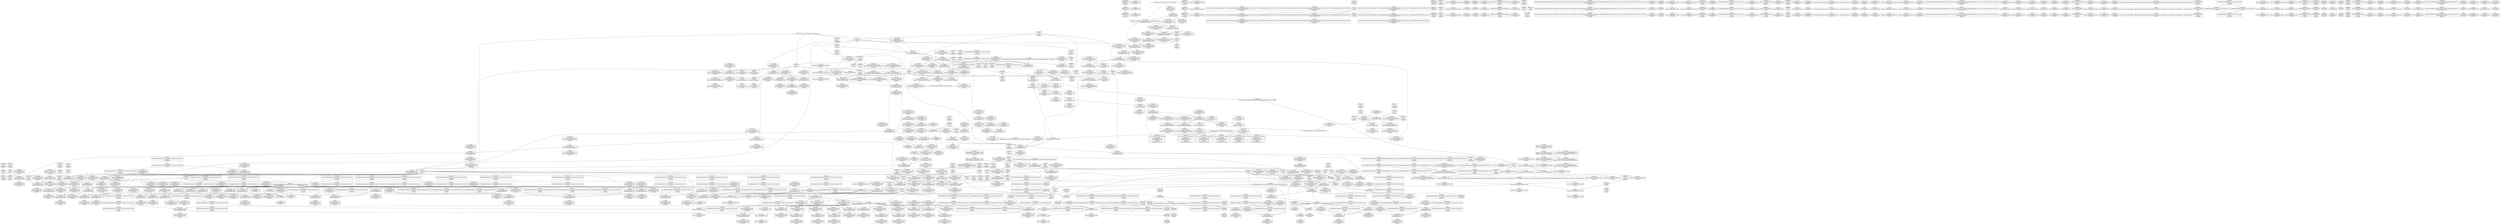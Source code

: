 digraph {
	CE0x5669fd0 [shape=record,shape=Mrecord,label="{CE0x5669fd0|GLOBAL:_avc_audit|*Constant*|*SummSink*}"]
	CE0x566e650 [shape=record,shape=Mrecord,label="{CE0x566e650|cred_has_capability:_do.end6|*SummSource*}"]
	CE0x55ed5d0 [shape=record,shape=Mrecord,label="{CE0x55ed5d0|cred_has_capability:_tmp6|security/selinux/hooks.c,1574|*SummSink*}"]
	CE0x5660a30 [shape=record,shape=Mrecord,label="{CE0x5660a30|cred_has_capability:_call3|security/selinux/hooks.c,1573|*SummSink*}"]
	CE0x56553d0 [shape=record,shape=Mrecord,label="{CE0x56553d0|cred_has_capability:_tmp22|security/selinux/hooks.c,1582|*SummSink*}"]
	CE0x55c86b0 [shape=record,shape=Mrecord,label="{CE0x55c86b0|selinux_vm_enough_memory:_tmp16|security/selinux/hooks.c,2088}"]
	CE0x566c140 [shape=record,shape=Mrecord,label="{CE0x566c140|i64*_getelementptr_inbounds_(_21_x_i64_,_21_x_i64_*___llvm_gcov_ctr143,_i64_0,_i64_7)|*Constant*}"]
	CE0x5630e00 [shape=record,shape=Mrecord,label="{CE0x5630e00|GLOBAL:_cred_sid|*Constant*}"]
	CE0x5626240 [shape=record,shape=Mrecord,label="{CE0x5626240|i16_47|*Constant*|*SummSink*}"]
	CE0x55d0ee0 [shape=record,shape=Mrecord,label="{CE0x55d0ee0|cred_has_capability:_tmp12|security/selinux/hooks.c,1575|*SummSink*}"]
	CE0x55aca90 [shape=record,shape=Mrecord,label="{CE0x55aca90|i64*_getelementptr_inbounds_(_14_x_i64_,_14_x_i64_*___llvm_gcov_ctr160,_i64_0,_i64_0)|*Constant*}"]
	CE0x55c7110 [shape=record,shape=Mrecord,label="{CE0x55c7110|selinux_vm_enough_memory:_land.lhs.true|*SummSink*}"]
	CE0x564f520 [shape=record,shape=Mrecord,label="{CE0x564f520|_call_void___llvm_gcov_indirect_counter_increment(i32*___llvm_gcov_global_state_pred145,_i64**_getelementptr_inbounds_(_3_x_i64*_,_3_x_i64*_*___llvm_gcda_edge_table144,_i64_0,_i64_2)),_!dbg_!27732|security/selinux/hooks.c,1570|*SummSink*}"]
	CE0x562d1b0 [shape=record,shape=Mrecord,label="{CE0x562d1b0|cred_has_capability:_tmp21|security/selinux/hooks.c,1580}"]
	CE0x56417a0 [shape=record,shape=Mrecord,label="{CE0x56417a0|GLOBAL:_printk|*Constant*}"]
	CE0x5654b70 [shape=record,shape=Mrecord,label="{CE0x5654b70|i64_16|*Constant*}"]
	CE0x55d5320 [shape=record,shape=Mrecord,label="{CE0x55d5320|_ret_%struct.task_struct*_%tmp4,_!dbg_!27714|./arch/x86/include/asm/current.h,14|*SummSink*}"]
	CE0x55e92a0 [shape=record,shape=Mrecord,label="{CE0x55e92a0|cred_has_capability:_u|security/selinux/hooks.c,1563|*SummSource*}"]
	CE0x563c500 [shape=record,shape=Mrecord,label="{CE0x563c500|cred_has_capability:_u|security/selinux/hooks.c,1563|*SummSink*}"]
	CE0x55e13a0 [shape=record,shape=Mrecord,label="{CE0x55e13a0|i64_12|*Constant*|*SummSink*}"]
	CE0x5653ec0 [shape=record,shape=Mrecord,label="{CE0x5653ec0|_ret_i32_%retval.0,_!dbg_!27732|security/selinux/include/avc.h,142|*SummSink*}"]
	CE0x566cac0 [shape=record,shape=Mrecord,label="{CE0x566cac0|__llvm_gcov_indirect_counter_increment:_bb4|*SummSink*}"]
	CE0x560ef10 [shape=record,shape=Mrecord,label="{CE0x560ef10|selinux_capable:_tmp10|security/selinux/hooks.c,2012|*SummSource*}"]
	CE0x55ea510 [shape=record,shape=Mrecord,label="{CE0x55ea510|get_current:_tmp4|./arch/x86/include/asm/current.h,14}"]
	CE0x5609570 [shape=record,shape=Mrecord,label="{CE0x5609570|cred_sid:_security|security/selinux/hooks.c,196}"]
	CE0x55e2ea0 [shape=record,shape=Mrecord,label="{CE0x55e2ea0|i64*_getelementptr_inbounds_(_14_x_i64_,_14_x_i64_*___llvm_gcov_ctr160,_i64_0,_i64_6)|*Constant*|*SummSource*}"]
	CE0x55c18e0 [shape=record,shape=Mrecord,label="{CE0x55c18e0|_call_void_mcount()_#3|*SummSink*}"]
	CE0x55c5580 [shape=record,shape=Mrecord,label="{CE0x55c5580|i64*_getelementptr_inbounds_(_14_x_i64_,_14_x_i64_*___llvm_gcov_ctr160,_i64_0,_i64_9)|*Constant*|*SummSource*}"]
	CE0x566d050 [shape=record,shape=Mrecord,label="{CE0x566d050|GLOBAL:_cred_sid|*Constant*|*SummSink*}"]
	CE0x55de520 [shape=record,shape=Mrecord,label="{CE0x55de520|selinux_vm_enough_memory:_tobool|security/selinux/hooks.c,2088|*SummSink*}"]
	CE0x55cdbd0 [shape=record,shape=Mrecord,label="{CE0x55cdbd0|get_current:_bb|*SummSink*}"]
	CE0x5642ab0 [shape=record,shape=Mrecord,label="{CE0x5642ab0|selinux_capable:_tmp5|security/selinux/hooks.c,2008|*SummSink*}"]
	CE0x5625520 [shape=record,shape=Mrecord,label="{CE0x5625520|cred_has_capability:_return|*SummSink*}"]
	CE0x560c9a0 [shape=record,shape=Mrecord,label="{CE0x560c9a0|GLOBAL:___llvm_gcov_ctr142|Global_var:__llvm_gcov_ctr142|*SummSource*}"]
	CE0x5645060 [shape=record,shape=Mrecord,label="{CE0x5645060|cred_has_capability:_tmp2|security/selinux/hooks.c,1567|*SummSource*}"]
	CE0x566eaf0 [shape=record,shape=Mrecord,label="{CE0x566eaf0|GLOBAL:___llvm_gcov_indirect_counter_increment|*Constant*|*SummSource*}"]
	CE0x55cfa60 [shape=record,shape=Mrecord,label="{CE0x55cfa60|i32_31|*Constant*|*SummSource*}"]
	CE0x562e200 [shape=record,shape=Mrecord,label="{CE0x562e200|cred_has_capability:_if.then|*SummSource*}"]
	CE0x566d6d0 [shape=record,shape=Mrecord,label="{CE0x566d6d0|cred_has_capability:_type|security/selinux/hooks.c,1562|*SummSink*}"]
	CE0x5607390 [shape=record,shape=Mrecord,label="{CE0x5607390|cred_has_capability:_shr|security/selinux/hooks.c,1565|*SummSource*}"]
	CE0x55db840 [shape=record,shape=Mrecord,label="{CE0x55db840|i1_true|*Constant*|*SummSink*}"]
	CE0x56490e0 [shape=record,shape=Mrecord,label="{CE0x56490e0|_call_void_asm_sideeffect_1:_09ud2_0A.pushsection___bug_table,_22a_22_0A2:_09.long_1b_-_2b,_$_0:c_-_2b_0A_09.word_$_1:c_,_0_0A_09.org_2b+$_2:c_0A.popsection_,_i,i,i,_dirflag_,_fpsr_,_flags_(i8*_getelementptr_inbounds_(_25_x_i8_,_25_x_i8_*_.str3,_i32_0,_i32_0),_i32_1575,_i64_12)_#3,_!dbg_!27737,_!srcloc_!27740|security/selinux/hooks.c,1575|*SummSink*}"]
	CE0x56258d0 [shape=record,shape=Mrecord,label="{CE0x56258d0|cred_has_capability:_if.end|*SummSource*}"]
	CE0x55d8ea0 [shape=record,shape=Mrecord,label="{CE0x55d8ea0|i32_1|*Constant*|*SummSink*}"]
	CE0x55c7b50 [shape=record,shape=Mrecord,label="{CE0x55c7b50|selinux_vm_enough_memory:_tmp23|security/selinux/hooks.c,2090}"]
	CE0x5637e20 [shape=record,shape=Mrecord,label="{CE0x5637e20|selinux_capable:_tmp4|security/selinux/hooks.c,2008|*SummSource*}"]
	CE0x566a130 [shape=record,shape=Mrecord,label="{CE0x566a130|avc_audit:_entry}"]
	CE0x5653da0 [shape=record,shape=Mrecord,label="{CE0x5653da0|_ret_i32_%retval.0,_!dbg_!27732|security/selinux/include/avc.h,142|*SummSource*}"]
	CE0x5659ee0 [shape=record,shape=Mrecord,label="{CE0x5659ee0|cred_has_capability:_tmp31|security/selinux/hooks.c,1585}"]
	CE0x55bdc20 [shape=record,shape=Mrecord,label="{CE0x55bdc20|selinux_vm_enough_memory:_tmp1}"]
	CE0x5645d80 [shape=record,shape=Mrecord,label="{CE0x5645d80|cred_has_capability:_tmp2|security/selinux/hooks.c,1567|*SummSink*}"]
	CE0x5627b50 [shape=record,shape=Mrecord,label="{CE0x5627b50|avc_has_perm_noaudit:_tsid|Function::avc_has_perm_noaudit&Arg::tsid::|*SummSource*}"]
	CE0x5626120 [shape=record,shape=Mrecord,label="{CE0x5626120|i16_47|*Constant*}"]
	CE0x562c480 [shape=record,shape=Mrecord,label="{CE0x562c480|i64_14|*Constant*|*SummSource*}"]
	CE0x55da6d0 [shape=record,shape=Mrecord,label="{CE0x55da6d0|selinux_vm_enough_memory:_if.then5|*SummSink*}"]
	CE0x563b6d0 [shape=record,shape=Mrecord,label="{CE0x563b6d0|i64*_getelementptr_inbounds_(_21_x_i64_,_21_x_i64_*___llvm_gcov_ctr143,_i64_0,_i64_12)|*Constant*|*SummSink*}"]
	CE0x55c2dc0 [shape=record,shape=Mrecord,label="{CE0x55c2dc0|_ret_i32_%retval.0,_!dbg_!27725|security/selinux/hooks.c,2012}"]
	CE0x566fee0 [shape=record,shape=Mrecord,label="{CE0x566fee0|__llvm_gcov_indirect_counter_increment:_entry|*SummSink*}"]
	CE0x5659ae0 [shape=record,shape=Mrecord,label="{CE0x5659ae0|i64*_getelementptr_inbounds_(_21_x_i64_,_21_x_i64_*___llvm_gcov_ctr143,_i64_0,_i64_19)|*Constant*|*SummSink*}"]
	CE0x563d620 [shape=record,shape=Mrecord,label="{CE0x563d620|i32_5|*Constant*|*SummSource*}"]
	CE0x55e3f80 [shape=record,shape=Mrecord,label="{CE0x55e3f80|i64_10|*Constant*}"]
	CE0x55e45c0 [shape=record,shape=Mrecord,label="{CE0x55e45c0|selinux_vm_enough_memory:_tmp20|security/selinux/hooks.c,2090|*SummSource*}"]
	CE0x55c0650 [shape=record,shape=Mrecord,label="{CE0x55c0650|GLOBAL:_cap_capable|*Constant*|*SummSource*}"]
	CE0x565aad0 [shape=record,shape=Mrecord,label="{CE0x565aad0|cred_has_capability:_tmp32|security/selinux/hooks.c,1586|*SummSource*}"]
	CE0x5627960 [shape=record,shape=Mrecord,label="{CE0x5627960|avc_has_perm_noaudit:_tsid|Function::avc_has_perm_noaudit&Arg::tsid::}"]
	CE0x566c280 [shape=record,shape=Mrecord,label="{CE0x566c280|i64*_getelementptr_inbounds_(_21_x_i64_,_21_x_i64_*___llvm_gcov_ctr143,_i64_0,_i64_7)|*Constant*|*SummSource*}"]
	CE0x564e890 [shape=record,shape=Mrecord,label="{CE0x564e890|__llvm_gcov_indirect_counter_increment:_tmp2|*SummSource*}"]
	CE0x566bac0 [shape=record,shape=Mrecord,label="{CE0x566bac0|cred_has_capability:_sw.bb}"]
	CE0x55d0160 [shape=record,shape=Mrecord,label="{CE0x55d0160|cred_has_capability:_tmp11|security/selinux/hooks.c,1575}"]
	CE0x55ed980 [shape=record,shape=Mrecord,label="{CE0x55ed980|cred_has_capability:_tmp7|security/selinux/hooks.c,1574}"]
	CE0x564e230 [shape=record,shape=Mrecord,label="{CE0x564e230|i32_31|*Constant*|*SummSink*}"]
	CE0x5642220 [shape=record,shape=Mrecord,label="{CE0x5642220|selinux_capable:_call|security/selinux/hooks.c,2007|*SummSink*}"]
	CE0x55c35c0 [shape=record,shape=Mrecord,label="{CE0x55c35c0|selinux_vm_enough_memory:_cmp|security/selinux/hooks.c,2090|*SummSink*}"]
	CE0x55c46f0 [shape=record,shape=Mrecord,label="{CE0x55c46f0|i64_2|*Constant*|*SummSink*}"]
	CE0x565c730 [shape=record,shape=Mrecord,label="{CE0x565c730|cred_has_capability:_tmp33|security/selinux/hooks.c,1586|*SummSource*}"]
	CE0x55c8f90 [shape=record,shape=Mrecord,label="{CE0x55c8f90|i8*_getelementptr_inbounds_(_45_x_i8_,_45_x_i8_*_.str12,_i32_0,_i32_0)|*Constant*|*SummSink*}"]
	CE0x55ec3e0 [shape=record,shape=Mrecord,label="{CE0x55ec3e0|_call_void___llvm_gcov_indirect_counter_increment(i32*___llvm_gcov_global_state_pred145,_i64**_getelementptr_inbounds_(_3_x_i64*_,_3_x_i64*_*___llvm_gcda_edge_table144,_i64_0,_i64_1)),_!dbg_!27728|security/selinux/hooks.c,1567|*SummSink*}"]
	CE0x566f710 [shape=record,shape=Mrecord,label="{CE0x566f710|cred_sid:_tmp5|security/selinux/hooks.c,196|*SummSource*}"]
	CE0x55dd7d0 [shape=record,shape=Mrecord,label="{CE0x55dd7d0|get_current:_tmp1|*SummSource*}"]
	CE0x55e0690 [shape=record,shape=Mrecord,label="{CE0x55e0690|selinux_vm_enough_memory:_call7|security/selinux/hooks.c,2093}"]
	CE0x55d9b90 [shape=record,shape=Mrecord,label="{CE0x55d9b90|selinux_vm_enough_memory:_tmp14|security/selinux/hooks.c,2088}"]
	CE0x5625ae0 [shape=record,shape=Mrecord,label="{CE0x5625ae0|i16_4|*Constant*}"]
	CE0x55ac490 [shape=record,shape=Mrecord,label="{CE0x55ac490|selinux_vm_enough_memory:_do.end}"]
	CE0x562d950 [shape=record,shape=Mrecord,label="{CE0x562d950|cred_has_capability:_call8|security/selinux/hooks.c,1581|*SummSource*}"]
	CE0x55e6a50 [shape=record,shape=Mrecord,label="{CE0x55e6a50|cred_has_capability:_tmp14|security/selinux/hooks.c,1575|*SummSource*}"]
	CE0x55ad0c0 [shape=record,shape=Mrecord,label="{CE0x55ad0c0|selinux_vm_enough_memory:_tmp4|security/selinux/hooks.c,2088}"]
	CE0x55e7e20 [shape=record,shape=Mrecord,label="{CE0x55e7e20|GLOBAL:___vm_enough_memory|*Constant*}"]
	CE0x56083d0 [shape=record,shape=Mrecord,label="{CE0x56083d0|cred_has_capability:_do.body4|*SummSink*}"]
	CE0x563a4d0 [shape=record,shape=Mrecord,label="{CE0x563a4d0|cred_has_capability:_tmp16|security/selinux/hooks.c,1576|*SummSource*}"]
	CE0x566ddb0 [shape=record,shape=Mrecord,label="{CE0x566ddb0|i64**_getelementptr_inbounds_(_3_x_i64*_,_3_x_i64*_*___llvm_gcda_edge_table144,_i64_0,_i64_2)|*Constant*|*SummSink*}"]
	CE0x5668a80 [shape=record,shape=Mrecord,label="{CE0x5668a80|i32_1575|*Constant*|*SummSource*}"]
	CE0x55cd4e0 [shape=record,shape=Mrecord,label="{CE0x55cd4e0|_ret_i32_%call7,_!dbg_!27749|security/selinux/hooks.c,2093|*SummSource*}"]
	CE0x55b5e10 [shape=record,shape=Mrecord,label="{CE0x55b5e10|selinux_vm_enough_memory:_tobool1|security/selinux/hooks.c,2088|*SummSink*}"]
	CE0x56593e0 [shape=record,shape=Mrecord,label="{CE0x56593e0|cred_has_capability:_tmp30|security/selinux/hooks.c,1585}"]
	CE0x55d3640 [shape=record,shape=Mrecord,label="{CE0x55d3640|i64_2|*Constant*|*SummSource*}"]
	CE0x563a7f0 [shape=record,shape=Mrecord,label="{CE0x563a7f0|cred_has_capability:_tmp15|security/selinux/hooks.c,1575|*SummSource*}"]
	CE0x5641970 [shape=record,shape=Mrecord,label="{CE0x5641970|GLOBAL:_printk|*Constant*|*SummSource*}"]
	CE0x55f2cc0 [shape=record,shape=Mrecord,label="{CE0x55f2cc0|GLOBAL:_selinux_vm_enough_memory.__warned|Global_var:selinux_vm_enough_memory.__warned|*SummSource*}"]
	CE0x564ed30 [shape=record,shape=Mrecord,label="{CE0x564ed30|_ret_void|*SummSource*}"]
	CE0x560b4f0 [shape=record,shape=Mrecord,label="{CE0x560b4f0|cred_has_capability:_do.cond|*SummSink*}"]
	CE0x562f560 [shape=record,shape=Mrecord,label="{CE0x562f560|cred_has_capability:_tmp3|security/selinux/hooks.c,1567|*SummSource*}"]
	CE0x56551a0 [shape=record,shape=Mrecord,label="{CE0x56551a0|cred_has_capability:_tmp22|security/selinux/hooks.c,1582}"]
	CE0x5652ac0 [shape=record,shape=Mrecord,label="{CE0x5652ac0|avc_audit:_tclass|Function::avc_audit&Arg::tclass::|*SummSink*}"]
	CE0x562de60 [shape=record,shape=Mrecord,label="{CE0x562de60|cred_sid:_sid|security/selinux/hooks.c,197}"]
	CE0x55d73a0 [shape=record,shape=Mrecord,label="{CE0x55d73a0|i64*_getelementptr_inbounds_(_14_x_i64_,_14_x_i64_*___llvm_gcov_ctr160,_i64_0,_i64_8)|*Constant*|*SummSink*}"]
	CE0x5636b20 [shape=record,shape=Mrecord,label="{CE0x5636b20|selinux_capable:_if.then|*SummSource*}"]
	CE0x560be10 [shape=record,shape=Mrecord,label="{CE0x560be10|i32_0|*Constant*}"]
	CE0x564ebc0 [shape=record,shape=Mrecord,label="{CE0x564ebc0|_ret_void}"]
	CE0x55b56a0 [shape=record,shape=Mrecord,label="{CE0x55b56a0|selinux_vm_enough_memory:_tmp13|security/selinux/hooks.c,2088}"]
	CE0x55d80a0 [shape=record,shape=Mrecord,label="{CE0x55d80a0|selinux_vm_enough_memory:_tmp25|security/selinux/hooks.c,2091|*SummSink*}"]
	CE0x5608a80 [shape=record,shape=Mrecord,label="{CE0x5608a80|cred_has_capability:_type|security/selinux/hooks.c,1562}"]
	CE0x55e7300 [shape=record,shape=Mrecord,label="{CE0x55e7300|cred_has_capability:_tmp14|security/selinux/hooks.c,1575}"]
	CE0x5643b50 [shape=record,shape=Mrecord,label="{CE0x5643b50|selinux_capable:_tmp8|security/selinux/hooks.c,2011}"]
	CE0x55e3280 [shape=record,shape=Mrecord,label="{CE0x55e3280|cred_has_capability:_do.end6|*SummSink*}"]
	CE0x55dd3e0 [shape=record,shape=Mrecord,label="{CE0x55dd3e0|selinux_vm_enough_memory:_tmp19|security/selinux/hooks.c,2088}"]
	CE0x55e0620 [shape=record,shape=Mrecord,label="{CE0x55e0620|selinux_vm_enough_memory:_pages|Function::selinux_vm_enough_memory&Arg::pages::|*SummSink*}"]
	CE0x563c2b0 [shape=record,shape=Mrecord,label="{CE0x563c2b0|avc_has_perm_noaudit:_flags|Function::avc_has_perm_noaudit&Arg::flags::}"]
	CE0x562c820 [shape=record,shape=Mrecord,label="{CE0x562c820|cred_has_capability:_tmp19|security/selinux/hooks.c,1580|*SummSource*}"]
	CE0x56527f0 [shape=record,shape=Mrecord,label="{CE0x56527f0|avc_audit:_tclass|Function::avc_audit&Arg::tclass::}"]
	CE0x5651d10 [shape=record,shape=Mrecord,label="{CE0x5651d10|avc_audit:_entry|*SummSource*}"]
	CE0x564e6c0 [shape=record,shape=Mrecord,label="{CE0x564e6c0|__llvm_gcov_indirect_counter_increment:_counter|*SummSink*}"]
	CE0x55e4400 [shape=record,shape=Mrecord,label="{CE0x55e4400|i64_11|*Constant*|*SummSink*}"]
	CE0x565b6d0 [shape=record,shape=Mrecord,label="{CE0x565b6d0|cred_has_capability:_retval.0|*SummSink*}"]
	CE0x5604aa0 [shape=record,shape=Mrecord,label="{CE0x5604aa0|cred_has_capability:_cred|Function::cred_has_capability&Arg::cred::|*SummSource*}"]
	CE0x566f3e0 [shape=record,shape=Mrecord,label="{CE0x566f3e0|cred_has_capability:_do.body4|*SummSource*}"]
	CE0x566b2c0 [shape=record,shape=Mrecord,label="{CE0x566b2c0|cred_has_capability:_and|security/selinux/hooks.c,1559|*SummSource*}"]
	CE0x55e3570 [shape=record,shape=Mrecord,label="{CE0x55e3570|%struct.task_struct*_(%struct.task_struct**)*_asm_movq_%gs:$_1:P_,$0_,_r,im,_dirflag_,_fpsr_,_flags_|*SummSource*}"]
	CE0x55c7210 [shape=record,shape=Mrecord,label="{CE0x55c7210|selinux_vm_enough_memory:_tmp21|security/selinux/hooks.c,2090|*SummSource*}"]
	CE0x55d13c0 [shape=record,shape=Mrecord,label="{CE0x55d13c0|_call_void_mcount()_#3}"]
	CE0x55d6ec0 [shape=record,shape=Mrecord,label="{CE0x55d6ec0|selinux_vm_enough_memory:_tmp13|security/selinux/hooks.c,2088|*SummSink*}"]
	CE0x55c6960 [shape=record,shape=Mrecord,label="{CE0x55c6960|get_current:_tmp1}"]
	CE0x55c5af0 [shape=record,shape=Mrecord,label="{CE0x55c5af0|i64_3|*Constant*|*SummSink*}"]
	CE0x55c21a0 [shape=record,shape=Mrecord,label="{CE0x55c21a0|selinux_capable:_entry}"]
	CE0x55ac930 [shape=record,shape=Mrecord,label="{CE0x55ac930|selinux_vm_enough_memory:_call|security/selinux/hooks.c,2088|*SummSource*}"]
	CE0x5624ea0 [shape=record,shape=Mrecord,label="{CE0x5624ea0|cred_has_capability:_sw.bb2}"]
	CE0x5650050 [shape=record,shape=Mrecord,label="{CE0x5650050|cred_has_capability:_tmp9|security/selinux/hooks.c,1575}"]
	CE0x55cc0c0 [shape=record,shape=Mrecord,label="{CE0x55cc0c0|selinux_vm_enough_memory:_tmp3|*SummSink*}"]
	CE0x55c5320 [shape=record,shape=Mrecord,label="{CE0x55c5320|selinux_vm_enough_memory:_tmp9|security/selinux/hooks.c,2088|*SummSource*}"]
	CE0x55bcde0 [shape=record,shape=Mrecord,label="{CE0x55bcde0|i64*_getelementptr_inbounds_(_6_x_i64_,_6_x_i64_*___llvm_gcov_ctr142,_i64_0,_i64_0)|*Constant*}"]
	CE0x55edb30 [shape=record,shape=Mrecord,label="{CE0x55edb30|cred_has_capability:_tmp7|security/selinux/hooks.c,1574|*SummSource*}"]
	CE0x55e1910 [shape=record,shape=Mrecord,label="{CE0x55e1910|cred_has_capability:_tmp10|security/selinux/hooks.c,1575}"]
	CE0x55c6ac0 [shape=record,shape=Mrecord,label="{CE0x55c6ac0|selinux_vm_enough_memory:_land.lhs.true2|*SummSource*}"]
	CE0x55ce840 [shape=record,shape=Mrecord,label="{CE0x55ce840|i8_3|*Constant*}"]
	CE0x55d6f30 [shape=record,shape=Mrecord,label="{CE0x55d6f30|selinux_vm_enough_memory:_tmp13|security/selinux/hooks.c,2088|*SummSource*}"]
	CE0x55ddfa0 [shape=record,shape=Mrecord,label="{CE0x55ddfa0|selinux_vm_enough_memory:_call3|security/selinux/hooks.c,2088|*SummSink*}"]
	CE0x55e79e0 [shape=record,shape=Mrecord,label="{CE0x55e79e0|selinux_vm_enough_memory:_call7|security/selinux/hooks.c,2093|*SummSource*}"]
	CE0x566d160 [shape=record,shape=Mrecord,label="{CE0x566d160|__llvm_gcov_indirect_counter_increment:_bb|*SummSource*}"]
	CE0x564f100 [shape=record,shape=Mrecord,label="{CE0x564f100|i64*_null|*Constant*}"]
	CE0x55dcb10 [shape=record,shape=Mrecord,label="{CE0x55dcb10|i32_78|*Constant*|*SummSource*}"]
	CE0x56274b0 [shape=record,shape=Mrecord,label="{CE0x56274b0|avc_has_perm_noaudit:_ssid|Function::avc_has_perm_noaudit&Arg::ssid::}"]
	CE0x564e040 [shape=record,shape=Mrecord,label="{CE0x564e040|__llvm_gcov_indirect_counter_increment:_tmp1|*SummSource*}"]
	CE0x694f430 [shape=record,shape=Mrecord,label="{CE0x694f430|selinux_vm_enough_memory:_tmp6|security/selinux/hooks.c,2088}"]
	CE0x5653ad0 [shape=record,shape=Mrecord,label="{CE0x5653ad0|avc_audit:_a|Function::avc_audit&Arg::a::|*SummSink*}"]
	CE0x55b95b0 [shape=record,shape=Mrecord,label="{CE0x55b95b0|i64_4|*Constant*|*SummSink*}"]
	CE0x563b740 [shape=record,shape=Mrecord,label="{CE0x563b740|cred_has_capability:_tmp16|security/selinux/hooks.c,1576|*SummSink*}"]
	CE0x562c0e0 [shape=record,shape=Mrecord,label="{CE0x562c0e0|cred_has_capability:_cmp|security/selinux/hooks.c,1580}"]
	CE0x566d4b0 [shape=record,shape=Mrecord,label="{CE0x566d4b0|__llvm_gcov_indirect_counter_increment:_pred|*SummSource*}"]
	CE0x55e8690 [shape=record,shape=Mrecord,label="{CE0x55e8690|selinux_vm_enough_memory:_pages|Function::selinux_vm_enough_memory&Arg::pages::}"]
	CE0x5604d60 [shape=record,shape=Mrecord,label="{CE0x5604d60|cred_has_capability:_cap|Function::cred_has_capability&Arg::cap::}"]
	CE0x55c3440 [shape=record,shape=Mrecord,label="{CE0x55c3440|_ret_i32_%retval.0,_!dbg_!27725|security/selinux/hooks.c,2012|*SummSink*}"]
	CE0x5608bf0 [shape=record,shape=Mrecord,label="{CE0x5608bf0|cred_has_capability:_type|security/selinux/hooks.c,1562|*SummSource*}"]
	CE0x55ea260 [shape=record,shape=Mrecord,label="{CE0x55ea260|selinux_capable:_if.end}"]
	CE0x5661b40 [shape=record,shape=Mrecord,label="{CE0x5661b40|i64**_getelementptr_inbounds_(_3_x_i64*_,_3_x_i64*_*___llvm_gcda_edge_table144,_i64_0,_i64_0)|*Constant*|*SummSink*}"]
	CE0x55c0730 [shape=record,shape=Mrecord,label="{CE0x55c0730|GLOBAL:_cap_capable|*Constant*|*SummSink*}"]
	CE0x566e9c0 [shape=record,shape=Mrecord,label="{CE0x566e9c0|cred_sid:_tmp4|*LoadInst*|security/selinux/hooks.c,196|*SummSource*}"]
	CE0x5656f50 [shape=record,shape=Mrecord,label="{CE0x5656f50|i64*_getelementptr_inbounds_(_21_x_i64_,_21_x_i64_*___llvm_gcov_ctr143,_i64_0,_i64_17)|*Constant*|*SummSource*}"]
	CE0x564a530 [shape=record,shape=Mrecord,label="{CE0x564a530|GLOBAL:___llvm_gcov_indirect_counter_increment|*Constant*}"]
	CE0x55e1650 [shape=record,shape=Mrecord,label="{CE0x55e1650|i64*_getelementptr_inbounds_(_21_x_i64_,_21_x_i64_*___llvm_gcov_ctr143,_i64_0,_i64_8)|*Constant*|*SummSource*}"]
	CE0x56552c0 [shape=record,shape=Mrecord,label="{CE0x56552c0|cred_has_capability:_tmp22|security/selinux/hooks.c,1582|*SummSource*}"]
	CE0x56334a0 [shape=record,shape=Mrecord,label="{CE0x56334a0|cred_has_capability:_tmp1|*SummSource*}"]
	CE0x55d1b10 [shape=record,shape=Mrecord,label="{CE0x55d1b10|cred_has_capability:_tmp18|security/selinux/hooks.c,1580|*SummSource*}"]
	CE0x55dcc30 [shape=record,shape=Mrecord,label="{CE0x55dcc30|selinux_vm_enough_memory:_cred|security/selinux/hooks.c,2088}"]
	CE0x565c2b0 [shape=record,shape=Mrecord,label="{CE0x565c2b0|cred_has_capability:_tmp33|security/selinux/hooks.c,1586}"]
	CE0x55d7a10 [shape=record,shape=Mrecord,label="{CE0x55d7a10|selinux_vm_enough_memory:_tmp12|security/selinux/hooks.c,2088}"]
	CE0x5654be0 [shape=record,shape=Mrecord,label="{CE0x5654be0|i64_16|*Constant*|*SummSource*}"]
	CE0x5637cf0 [shape=record,shape=Mrecord,label="{CE0x5637cf0|selinux_capable:_tmp4|security/selinux/hooks.c,2008}"]
	CE0x5669e20 [shape=record,shape=Mrecord,label="{CE0x5669e20|GLOBAL:_avc_audit|*Constant*|*SummSource*}"]
	CE0x55cbbe0 [shape=record,shape=Mrecord,label="{CE0x55cbbe0|i64*_getelementptr_inbounds_(_14_x_i64_,_14_x_i64_*___llvm_gcov_ctr160,_i64_0,_i64_13)|*Constant*|*SummSink*}"]
	CE0x55d8780 [shape=record,shape=Mrecord,label="{CE0x55d8780|selinux_vm_enough_memory:_tmp25|security/selinux/hooks.c,2091|*SummSource*}"]
	CE0x55c5ba0 [shape=record,shape=Mrecord,label="{CE0x55c5ba0|selinux_vm_enough_memory:_land.lhs.true2|*SummSink*}"]
	CE0x55ede10 [shape=record,shape=Mrecord,label="{CE0x55ede10|selinux_capable:_if.then}"]
	CE0x560a010 [shape=record,shape=Mrecord,label="{CE0x560a010|cred_has_capability:_ad|security/selinux/hooks.c, 1555|*SummSink*}"]
	CE0x55dd1f0 [shape=record,shape=Mrecord,label="{CE0x55dd1f0|COLLAPSED:_GCMRE_current_task_external_global_%struct.task_struct*:_elem_0::|security/selinux/hooks.c,2088}"]
	CE0x5659bc0 [shape=record,shape=Mrecord,label="{CE0x5659bc0|cred_has_capability:_tmp31|security/selinux/hooks.c,1585|*SummSink*}"]
	CE0x55da3b0 [shape=record,shape=Mrecord,label="{CE0x55da3b0|_call_void_lockdep_rcu_suspicious(i8*_getelementptr_inbounds_(_25_x_i8_,_25_x_i8_*_.str3,_i32_0,_i32_0),_i32_2088,_i8*_getelementptr_inbounds_(_45_x_i8_,_45_x_i8_*_.str12,_i32_0,_i32_0))_#10,_!dbg_!27730|security/selinux/hooks.c,2088|*SummSource*}"]
	CE0x562c3a0 [shape=record,shape=Mrecord,label="{CE0x562c3a0|cred_has_capability:_cmp|security/selinux/hooks.c,1580|*SummSink*}"]
	CE0x5624cb0 [shape=record,shape=Mrecord,label="{CE0x5624cb0|cred_has_capability:_sw.default|*SummSource*}"]
	CE0x55ed840 [shape=record,shape=Mrecord,label="{CE0x55ed840|cred_has_capability:_call3|security/selinux/hooks.c,1573}"]
	CE0x55dcaa0 [shape=record,shape=Mrecord,label="{CE0x55dcaa0|i32_78|*Constant*|*SummSink*}"]
	CE0x55bb180 [shape=record,shape=Mrecord,label="{CE0x55bb180|selinux_vm_enough_memory:_if.then|*SummSink*}"]
	CE0x560c3c0 [shape=record,shape=Mrecord,label="{CE0x560c3c0|COLLAPSED:_GCMRE___llvm_gcov_ctr131_internal_global_2_x_i64_zeroinitializer:_elem_0:default:}"]
	CE0x55b9fd0 [shape=record,shape=Mrecord,label="{CE0x55b9fd0|selinux_vm_enough_memory:_bb|*SummSource*}"]
	CE0x55ee6e0 [shape=record,shape=Mrecord,label="{CE0x55ee6e0|selinux_capable:_tmp7|security/selinux/hooks.c,2009}"]
	CE0x5657c10 [shape=record,shape=Mrecord,label="{CE0x5657c10|cred_has_capability:_tmp28|security/selinux/hooks.c,1584|*SummSource*}"]
	CE0x55d7f10 [shape=record,shape=Mrecord,label="{CE0x55d7f10|i64*_getelementptr_inbounds_(_14_x_i64_,_14_x_i64_*___llvm_gcov_ctr160,_i64_0,_i64_12)|*Constant*|*SummSource*}"]
	CE0x55f6280 [shape=record,shape=Mrecord,label="{CE0x55f6280|selinux_vm_enough_memory:_tobool1|security/selinux/hooks.c,2088|*SummSource*}"]
	CE0x56234c0 [shape=record,shape=Mrecord,label="{CE0x56234c0|cred_has_capability:_bb|*SummSource*}"]
	CE0x5625290 [shape=record,shape=Mrecord,label="{CE0x5625290|cred_has_capability:_do.body|*SummSink*}"]
	CE0x56414e0 [shape=record,shape=Mrecord,label="{CE0x56414e0|i8*_getelementptr_inbounds_(_40_x_i8_,_40_x_i8_*_.str49,_i32_0,_i32_0)|*Constant*|*SummSink*}"]
	CE0x565b9c0 [shape=record,shape=Mrecord,label="{CE0x565b9c0|cred_has_capability:_tmp32|security/selinux/hooks.c,1586}"]
	CE0x564a100 [shape=record,shape=Mrecord,label="{CE0x564a100|0:_i32,_4:_i32,_8:_i32,_12:_i32,_:_CMRE_12,16_|*MultipleSource*|security/selinux/hooks.c,196|security/selinux/hooks.c,197|*LoadInst*|security/selinux/hooks.c,196}"]
	CE0x5634e80 [shape=record,shape=Mrecord,label="{CE0x5634e80|i64*_getelementptr_inbounds_(_6_x_i64_,_6_x_i64_*___llvm_gcov_ctr142,_i64_0,_i64_3)|*Constant*|*SummSource*}"]
	CE0x560de40 [shape=record,shape=Mrecord,label="{CE0x560de40|cred_has_capability:_avd|security/selinux/hooks.c, 1556|*SummSink*}"]
	CE0x560c700 [shape=record,shape=Mrecord,label="{CE0x560c700|i64_0|*Constant*}"]
	CE0x55ef120 [shape=record,shape=Mrecord,label="{CE0x55ef120|selinux_capable:_ns|Function::selinux_capable&Arg::ns::|*SummSource*}"]
	CE0x5649e90 [shape=record,shape=Mrecord,label="{CE0x5649e90|cred_has_capability:_if.end}"]
	CE0x564dbc0 [shape=record,shape=Mrecord,label="{CE0x564dbc0|__llvm_gcov_indirect_counter_increment:_counters|Function::__llvm_gcov_indirect_counter_increment&Arg::counters::|*SummSource*}"]
	CE0x5643e30 [shape=record,shape=Mrecord,label="{CE0x5643e30|i64*_getelementptr_inbounds_(_21_x_i64_,_21_x_i64_*___llvm_gcov_ctr143,_i64_0,_i64_6)|*Constant*}"]
	CE0x55e36e0 [shape=record,shape=Mrecord,label="{CE0x55e36e0|%struct.task_struct*_(%struct.task_struct**)*_asm_movq_%gs:$_1:P_,$0_,_r,im,_dirflag_,_fpsr_,_flags_|*SummSink*}"]
	CE0x5648fa0 [shape=record,shape=Mrecord,label="{CE0x5648fa0|_call_void_asm_sideeffect_1:_09ud2_0A.pushsection___bug_table,_22a_22_0A2:_09.long_1b_-_2b,_$_0:c_-_2b_0A_09.word_$_1:c_,_0_0A_09.org_2b+$_2:c_0A.popsection_,_i,i,i,_dirflag_,_fpsr_,_flags_(i8*_getelementptr_inbounds_(_25_x_i8_,_25_x_i8_*_.str3,_i32_0,_i32_0),_i32_1575,_i64_12)_#3,_!dbg_!27737,_!srcloc_!27740|security/selinux/hooks.c,1575|*SummSource*}"]
	CE0x565a320 [shape=record,shape=Mrecord,label="{CE0x565a320|cred_has_capability:_tmp31|security/selinux/hooks.c,1585|*SummSource*}"]
	CE0x5644150 [shape=record,shape=Mrecord,label="{CE0x5644150|i64*_getelementptr_inbounds_(_21_x_i64_,_21_x_i64_*___llvm_gcov_ctr143,_i64_0,_i64_6)|*Constant*|*SummSource*}"]
	CE0x5625c20 [shape=record,shape=Mrecord,label="{CE0x5625c20|i16_4|*Constant*|*SummSource*}"]
	CE0x5649750 [shape=record,shape=Mrecord,label="{CE0x5649750|_call_void___llvm_gcov_indirect_counter_increment(i32*___llvm_gcov_global_state_pred145,_i64**_getelementptr_inbounds_(_3_x_i64*_,_3_x_i64*_*___llvm_gcda_edge_table144,_i64_0,_i64_0)),_!dbg_!27734|security/selinux/hooks.c,1574}"]
	CE0x7355710 [shape=record,shape=Mrecord,label="{CE0x7355710|GLOBAL:___llvm_gcov_ctr160|Global_var:__llvm_gcov_ctr160}"]
	CE0x55acb40 [shape=record,shape=Mrecord,label="{CE0x55acb40|i64_1|*Constant*|*SummSource*}"]
	CE0x55c4490 [shape=record,shape=Mrecord,label="{CE0x55c4490|GLOBAL:___llvm_gcov_ctr160|Global_var:__llvm_gcov_ctr160|*SummSource*}"]
	CE0x565fe40 [shape=record,shape=Mrecord,label="{CE0x565fe40|__llvm_gcov_indirect_counter_increment:_bb4|*SummSource*}"]
	CE0x563bad0 [shape=record,shape=Mrecord,label="{CE0x563bad0|cred_has_capability:_tmp17|security/selinux/hooks.c,1576}"]
	CE0x564a900 [shape=record,shape=Mrecord,label="{CE0x564a900|0:_i32,_4:_i32,_8:_i32,_12:_i32,_:_CMRE_20,24_|*MultipleSource*|security/selinux/hooks.c,196|security/selinux/hooks.c,197|*LoadInst*|security/selinux/hooks.c,196}"]
	CE0x55e8160 [shape=record,shape=Mrecord,label="{CE0x55e8160|GLOBAL:___vm_enough_memory|*Constant*|*SummSink*}"]
	CE0x55bb860 [shape=record,shape=Mrecord,label="{CE0x55bb860|i32_0|*Constant*}"]
	CE0x55e6630 [shape=record,shape=Mrecord,label="{CE0x55e6630|selinux_vm_enough_memory:_tmp27|security/selinux/hooks.c,2093}"]
	CE0x5645690 [shape=record,shape=Mrecord,label="{CE0x5645690|cred_has_capability:_tmp4|security/selinux/hooks.c,1570|*SummSink*}"]
	CE0x55c6e40 [shape=record,shape=Mrecord,label="{CE0x55c6e40|i64*_getelementptr_inbounds_(_2_x_i64_,_2_x_i64_*___llvm_gcov_ctr98,_i64_0,_i64_1)|*Constant*|*SummSource*}"]
	CE0x56523a0 [shape=record,shape=Mrecord,label="{CE0x56523a0|avc_audit:_tsid|Function::avc_audit&Arg::tsid::}"]
	CE0x55c5c70 [shape=record,shape=Mrecord,label="{CE0x55c5c70|i64_1|*Constant*}"]
	CE0x564e540 [shape=record,shape=Mrecord,label="{CE0x564e540|cred_has_capability:_and|security/selinux/hooks.c,1559}"]
	CE0x55e3a70 [shape=record,shape=Mrecord,label="{CE0x55e3a70|selinux_vm_enough_memory:_cmp|security/selinux/hooks.c,2090}"]
	CE0x55d5f70 [shape=record,shape=Mrecord,label="{CE0x55d5f70|selinux_vm_enough_memory:_call4|security/selinux/hooks.c,2088|*SummSink*}"]
	CE0x560ebc0 [shape=record,shape=Mrecord,label="{CE0x560ebc0|i64*_getelementptr_inbounds_(_21_x_i64_,_21_x_i64_*___llvm_gcov_ctr143,_i64_0,_i64_0)|*Constant*|*SummSource*}"]
	CE0x56290c0 [shape=record,shape=Mrecord,label="{CE0x56290c0|avc_has_perm_noaudit:_avd|Function::avc_has_perm_noaudit&Arg::avd::|*SummSource*}"]
	CE0x55e6f10 [shape=record,shape=Mrecord,label="{CE0x55e6f10|cred_has_capability:_tmp13|security/selinux/hooks.c,1575|*SummSink*}"]
	CE0x56099a0 [shape=record,shape=Mrecord,label="{CE0x56099a0|__llvm_gcov_indirect_counter_increment:_counters|Function::__llvm_gcov_indirect_counter_increment&Arg::counters::}"]
	CE0x5605c30 [shape=record,shape=Mrecord,label="{CE0x5605c30|selinux_capable:_retval.0|*SummSource*}"]
	CE0x563ece0 [shape=record,shape=Mrecord,label="{CE0x563ece0|cred_has_capability:_tmp}"]
	CE0x55bb0d0 [shape=record,shape=Mrecord,label="{CE0x55bb0d0|selinux_vm_enough_memory:_tmp|*SummSource*}"]
	CE0x55ea680 [shape=record,shape=Mrecord,label="{CE0x55ea680|get_current:_tmp3|*SummSource*}"]
	CE0x562d810 [shape=record,shape=Mrecord,label="{CE0x562d810|cred_has_capability:_call8|security/selinux/hooks.c,1581}"]
	CE0x566e560 [shape=record,shape=Mrecord,label="{CE0x566e560|cred_has_capability:_do.end6}"]
	CE0x55bb9c0 [shape=record,shape=Mrecord,label="{CE0x55bb9c0|i64*_getelementptr_inbounds_(_14_x_i64_,_14_x_i64_*___llvm_gcov_ctr160,_i64_0,_i64_0)|*Constant*|*SummSource*}"]
	CE0x55d2fc0 [shape=record,shape=Mrecord,label="{CE0x55d2fc0|cred_has_capability:_entry|*SummSource*}"]
	CE0x55d25c0 [shape=record,shape=Mrecord,label="{CE0x55d25c0|GLOBAL:_cred_has_capability|*Constant*}"]
	CE0x55c5200 [shape=record,shape=Mrecord,label="{CE0x55c5200|i64_5|*Constant*|*SummSink*}"]
	CE0x5649650 [shape=record,shape=Mrecord,label="{CE0x5649650|i32_1575|*Constant*}"]
	CE0x55b2f00 [shape=record,shape=Mrecord,label="{CE0x55b2f00|selinux_vm_enough_memory:_do.body|*SummSource*}"]
	CE0x5641ed0 [shape=record,shape=Mrecord,label="{CE0x5641ed0|cred_has_capability:_if.end10|*SummSource*}"]
	CE0x560bef0 [shape=record,shape=Mrecord,label="{CE0x560bef0|VOIDTB_TE:_GCE_init_user_ns_external_global_%struct.user_namespace:_elem_0:default:}"]
	CE0x560dd00 [shape=record,shape=Mrecord,label="{CE0x560dd00|cred_has_capability:_avd|security/selinux/hooks.c, 1556|*SummSource*}"]
	CE0x560b180 [shape=record,shape=Mrecord,label="{CE0x560b180|i64*_getelementptr_inbounds_(_6_x_i64_,_6_x_i64_*___llvm_gcov_ctr142,_i64_0,_i64_0)|*Constant*|*SummSink*}"]
	CE0x55d1f60 [shape=record,shape=Mrecord,label="{CE0x55d1f60|i64_0|*Constant*}"]
	CE0x55be720 [shape=record,shape=Mrecord,label="{CE0x55be720|selinux_vm_enough_memory:_tmp3|*SummSource*}"]
	CE0x5657400 [shape=record,shape=Mrecord,label="{CE0x5657400|cred_has_capability:_tmp27|security/selinux/hooks.c,1583}"]
	CE0x5604f20 [shape=record,shape=Mrecord,label="{CE0x5604f20|cred_has_capability:_cap|Function::cred_has_capability&Arg::cap::|*SummSource*}"]
	CE0x5658460 [shape=record,shape=Mrecord,label="{CE0x5658460|cred_has_capability:_tmp29|security/selinux/hooks.c,1584|*SummSink*}"]
	CE0x563d960 [shape=record,shape=Mrecord,label="{CE0x563d960|i64*_getelementptr_inbounds_(_2_x_i64_,_2_x_i64_*___llvm_gcov_ctr131,_i64_0,_i64_1)|*Constant*|*SummSource*}"]
	CE0x565fd30 [shape=record,shape=Mrecord,label="{CE0x565fd30|cred_sid:_tmp6|security/selinux/hooks.c,197|*SummSink*}"]
	CE0x564c0f0 [shape=record,shape=Mrecord,label="{CE0x564c0f0|__llvm_gcov_indirect_counter_increment:_tmp5|*SummSink*}"]
	CE0x56275d0 [shape=record,shape=Mrecord,label="{CE0x56275d0|avc_has_perm_noaudit:_ssid|Function::avc_has_perm_noaudit&Arg::ssid::|*SummSource*}"]
	CE0x5641e00 [shape=record,shape=Mrecord,label="{CE0x5641e00|cred_has_capability:_if.end10}"]
	CE0x56237a0 [shape=record,shape=Mrecord,label="{CE0x56237a0|cred_sid:_tmp|*SummSink*}"]
	CE0x5643ea0 [shape=record,shape=Mrecord,label="{CE0x5643ea0|_call_void___llvm_gcov_indirect_counter_increment(i32*___llvm_gcov_global_state_pred145,_i64**_getelementptr_inbounds_(_3_x_i64*_,_3_x_i64*_*___llvm_gcda_edge_table144,_i64_0,_i64_0)),_!dbg_!27734|security/selinux/hooks.c,1574|*SummSource*}"]
	CE0x55c6cd0 [shape=record,shape=Mrecord,label="{CE0x55c6cd0|selinux_vm_enough_memory:_land.lhs.true2}"]
	CE0x55cde80 [shape=record,shape=Mrecord,label="{CE0x55cde80|selinux_capable:_return|*SummSink*}"]
	CE0x5630370 [shape=record,shape=Mrecord,label="{CE0x5630370|cred_has_capability:_tmp4|security/selinux/hooks.c,1570}"]
	CE0x56685d0 [shape=record,shape=Mrecord,label="{CE0x56685d0|void_(i8*,_i32,_i64)*_asm_sideeffect_1:_09ud2_0A.pushsection___bug_table,_22a_22_0A2:_09.long_1b_-_2b,_$_0:c_-_2b_0A_09.word_$_1:c_,_0_0A_09.org_2b+$_2:c_0A.popsection_,_i,i,i,_dirflag_,_fpsr_,_flags_|*SummSource*}"]
	CE0x5653cd0 [shape=record,shape=Mrecord,label="{CE0x5653cd0|_ret_i32_%retval.0,_!dbg_!27732|security/selinux/include/avc.h,142}"]
	CE0x55eebf0 [shape=record,shape=Mrecord,label="{CE0x55eebf0|GLOBAL:_init_user_ns|Global_var:init_user_ns}"]
	CE0x55d8d20 [shape=record,shape=Mrecord,label="{CE0x55d8d20|i32_1|*Constant*|*SummSource*}"]
	CE0x5670150 [shape=record,shape=Mrecord,label="{CE0x5670150|__llvm_gcov_indirect_counter_increment:_predecessor|Function::__llvm_gcov_indirect_counter_increment&Arg::predecessor::|*SummSink*}"]
	CE0x56570e0 [shape=record,shape=Mrecord,label="{CE0x56570e0|cred_has_capability:_tmp27|security/selinux/hooks.c,1583|*SummSink*}"]
	CE0x56446f0 [shape=record,shape=Mrecord,label="{CE0x56446f0|cred_has_capability:_ad|security/selinux/hooks.c, 1555}"]
	CE0x563ac60 [shape=record,shape=Mrecord,label="{CE0x563ac60|cred_has_capability:_tmp15|security/selinux/hooks.c,1575|*SummSink*}"]
	CE0x55ba310 [shape=record,shape=Mrecord,label="{CE0x55ba310|i64_3|*Constant*|*SummSource*}"]
	CE0x55eea80 [shape=record,shape=Mrecord,label="{CE0x55eea80|selinux_capable:_tmp7|security/selinux/hooks.c,2009|*SummSource*}"]
	CE0x5651e60 [shape=record,shape=Mrecord,label="{CE0x5651e60|avc_audit:_entry|*SummSink*}"]
	CE0x566fc00 [shape=record,shape=Mrecord,label="{CE0x566fc00|cred_has_capability:_do.body}"]
	CE0x55ea580 [shape=record,shape=Mrecord,label="{CE0x55ea580|get_current:_tmp3}"]
	CE0x55c77b0 [shape=record,shape=Mrecord,label="{CE0x55c77b0|selinux_vm_enough_memory:_tmp22|security/selinux/hooks.c,2090|*SummSource*}"]
	CE0x55c56f0 [shape=record,shape=Mrecord,label="{CE0x55c56f0|i64*_getelementptr_inbounds_(_14_x_i64_,_14_x_i64_*___llvm_gcov_ctr160,_i64_0,_i64_9)|*Constant*|*SummSink*}"]
	CE0x56549b0 [shape=record,shape=Mrecord,label="{CE0x56549b0|i64_15|*Constant*|*SummSink*}"]
	CE0x55e7b60 [shape=record,shape=Mrecord,label="{CE0x55e7b60|selinux_vm_enough_memory:_call7|security/selinux/hooks.c,2093|*SummSink*}"]
	CE0x56090c0 [shape=record,shape=Mrecord,label="{CE0x56090c0|i32_0|*Constant*}"]
	CE0x55e9fd0 [shape=record,shape=Mrecord,label="{CE0x55e9fd0|__llvm_gcov_indirect_counter_increment:_tmp6}"]
	CE0x565bf90 [shape=record,shape=Mrecord,label="{CE0x565bf90|cred_has_capability:_tmp33|security/selinux/hooks.c,1586|*SummSink*}"]
	CE0x565f0b0 [shape=record,shape=Mrecord,label="{CE0x565f0b0|cred_sid:_cred|Function::cred_sid&Arg::cred::}"]
	CE0x563c5e0 [shape=record,shape=Mrecord,label="{CE0x563c5e0|cred_has_capability:_cap1|security/selinux/hooks.c,1563}"]
	CE0x56419e0 [shape=record,shape=Mrecord,label="{CE0x56419e0|GLOBAL:_printk|*Constant*|*SummSink*}"]
	CE0x560a0f0 [shape=record,shape=Mrecord,label="{CE0x560a0f0|cred_has_capability:_tmp1}"]
	CE0x55c22a0 [shape=record,shape=Mrecord,label="{CE0x55c22a0|selinux_capable:_audit|Function::selinux_capable&Arg::audit::|*SummSink*}"]
	CE0x55c81d0 [shape=record,shape=Mrecord,label="{CE0x55c81d0|selinux_vm_enough_memory:_tmp24|security/selinux/hooks.c,2091}"]
	CE0x5646060 [shape=record,shape=Mrecord,label="{CE0x5646060|cred_has_capability:_tmp3|security/selinux/hooks.c,1567|*SummSink*}"]
	CE0x55bb910 [shape=record,shape=Mrecord,label="{CE0x55bb910|selinux_vm_enough_memory:_if.then|*SummSource*}"]
	CE0x55ada30 [shape=record,shape=Mrecord,label="{CE0x55ada30|selinux_vm_enough_memory:_tmp9|security/selinux/hooks.c,2088}"]
	CE0x55c1820 [shape=record,shape=Mrecord,label="{CE0x55c1820|_call_void_mcount()_#3|*SummSource*}"]
	CE0x55bc060 [shape=record,shape=Mrecord,label="{CE0x55bc060|selinux_vm_enough_memory:_tmp10|security/selinux/hooks.c,2088|*SummSink*}"]
	CE0x55c2040 [shape=record,shape=Mrecord,label="{CE0x55c2040|GLOBAL:_selinux_capable|*Constant*|*SummSource*}"]
	CE0x5634ca0 [shape=record,shape=Mrecord,label="{CE0x5634ca0|selinux_capable:_tmp6|security/selinux/hooks.c,2009|*SummSource*}"]
	CE0x55da340 [shape=record,shape=Mrecord,label="{CE0x55da340|_call_void_lockdep_rcu_suspicious(i8*_getelementptr_inbounds_(_25_x_i8_,_25_x_i8_*_.str3,_i32_0,_i32_0),_i32_2088,_i8*_getelementptr_inbounds_(_45_x_i8_,_45_x_i8_*_.str12,_i32_0,_i32_0))_#10,_!dbg_!27730|security/selinux/hooks.c,2088|*SummSink*}"]
	CE0x566f470 [shape=record,shape=Mrecord,label="{CE0x566f470|cred_sid:_tmp4|*LoadInst*|security/selinux/hooks.c,196|*SummSink*}"]
	CE0x566da10 [shape=record,shape=Mrecord,label="{CE0x566da10|i32_-1|*Constant*|*SummSource*}"]
	CE0x5652540 [shape=record,shape=Mrecord,label="{CE0x5652540|avc_audit:_tsid|Function::avc_audit&Arg::tsid::|*SummSource*}"]
	CE0x55c2a40 [shape=record,shape=Mrecord,label="{CE0x55c2a40|selinux_capable:_cap|Function::selinux_capable&Arg::cap::}"]
	CE0x566e4c0 [shape=record,shape=Mrecord,label="{CE0x566e4c0|0:_i64*,_array:_GCR___llvm_gcda_edge_table144_internal_unnamed_addr_constant_3_x_i64*_i64*_getelementptr_inbounds_(_21_x_i64_,_21_x_i64_*___llvm_gcov_ctr143,_i64_0,_i64_1),_i64*_getelementptr_inbounds_(_21_x_i64_,_21_x_i64_*___llvm_gcov_ctr143,_i64_0,_i64_2),_i64*_getelementptr_inbounds_(_21_x_i64_,_21_x_i64_*___llvm_gcov_ctr143,_i64_0,_i64_3)_:_elem_0::}"]
	CE0x55ad7a0 [shape=record,shape=Mrecord,label="{CE0x55ad7a0|selinux_vm_enough_memory:_bb|*SummSink*}"]
	CE0x5628ca0 [shape=record,shape=Mrecord,label="{CE0x5628ca0|_ret_i32_%rc.0,_!dbg_!27793|security/selinux/avc.c,744}"]
	CE0x563e2e0 [shape=record,shape=Mrecord,label="{CE0x563e2e0|cred_sid:_tmp2|*SummSink*}"]
	CE0x55f50e0 [shape=record,shape=Mrecord,label="{CE0x55f50e0|selinux_vm_enough_memory:_tmp8|security/selinux/hooks.c,2088|*SummSource*}"]
	CE0x565ae30 [shape=record,shape=Mrecord,label="{CE0x565ae30|i32_-22|*Constant*|*SummSink*}"]
	CE0x55c6dd0 [shape=record,shape=Mrecord,label="{CE0x55c6dd0|get_current:_tmp|*SummSink*}"]
	CE0x55ac140 [shape=record,shape=Mrecord,label="{CE0x55ac140|i8*_getelementptr_inbounds_(_25_x_i8_,_25_x_i8_*_.str3,_i32_0,_i32_0)|*Constant*|*SummSink*}"]
	CE0x55cd670 [shape=record,shape=Mrecord,label="{CE0x55cd670|i64*_getelementptr_inbounds_(_2_x_i64_,_2_x_i64_*___llvm_gcov_ctr98,_i64_0,_i64_0)|*Constant*}"]
	CE0x564c500 [shape=record,shape=Mrecord,label="{CE0x564c500|cred_has_capability:_tmp8|security/selinux/hooks.c,1575}"]
	CE0x55b2c80 [shape=record,shape=Mrecord,label="{CE0x55b2c80|selinux_vm_enough_memory:_if.end|*SummSource*}"]
	CE0x5608940 [shape=record,shape=Mrecord,label="{CE0x5608940|0:_i8,_8:_i32,_24:_%struct.selinux_audit_data*,_:_SCMRE_0,1_|*MultipleSource*|security/selinux/hooks.c, 1555|security/selinux/hooks.c,1562}"]
	CE0x5654750 [shape=record,shape=Mrecord,label="{CE0x5654750|i64_15|*Constant*}"]
	CE0x55c1550 [shape=record,shape=Mrecord,label="{CE0x55c1550|_call_void_lockdep_rcu_suspicious(i8*_getelementptr_inbounds_(_25_x_i8_,_25_x_i8_*_.str3,_i32_0,_i32_0),_i32_2088,_i8*_getelementptr_inbounds_(_45_x_i8_,_45_x_i8_*_.str12,_i32_0,_i32_0))_#10,_!dbg_!27730|security/selinux/hooks.c,2088}"]
	CE0x564ff10 [shape=record,shape=Mrecord,label="{CE0x564ff10|_call_void_asm_sideeffect_1:_09ud2_0A.pushsection___bug_table,_22a_22_0A2:_09.long_1b_-_2b,_$_0:c_-_2b_0A_09.word_$_1:c_,_0_0A_09.org_2b+$_2:c_0A.popsection_,_i,i,i,_dirflag_,_fpsr_,_flags_(i8*_getelementptr_inbounds_(_25_x_i8_,_25_x_i8_*_.str3,_i32_0,_i32_0),_i32_1575,_i64_12)_#3,_!dbg_!27737,_!srcloc_!27740|security/selinux/hooks.c,1575}"]
	CE0x55be1a0 [shape=record,shape=Mrecord,label="{CE0x55be1a0|i64*_getelementptr_inbounds_(_14_x_i64_,_14_x_i64_*___llvm_gcov_ctr160,_i64_0,_i64_1)|*Constant*|*SummSource*}"]
	CE0x55e6c20 [shape=record,shape=Mrecord,label="{CE0x55e6c20|cred_has_capability:_tmp13|security/selinux/hooks.c,1575}"]
	CE0x55e49d0 [shape=record,shape=Mrecord,label="{CE0x55e49d0|selinux_vm_enough_memory:_tmp21|security/selinux/hooks.c,2090}"]
	CE0x55ba9f0 [shape=record,shape=Mrecord,label="{CE0x55ba9f0|selinux_vm_enough_memory:_if.end6}"]
	CE0x55d3bf0 [shape=record,shape=Mrecord,label="{CE0x55d3bf0|selinux_vm_enough_memory:_tmp18|security/selinux/hooks.c,2088}"]
	CE0x55dd590 [shape=record,shape=Mrecord,label="{CE0x55dd590|selinux_vm_enough_memory:_tmp19|security/selinux/hooks.c,2088|*SummSource*}"]
	CE0x55e4390 [shape=record,shape=Mrecord,label="{CE0x55e4390|i64_11|*Constant*|*SummSource*}"]
	CE0x55cb870 [shape=record,shape=Mrecord,label="{CE0x55cb870|selinux_vm_enough_memory:_tmp26|security/selinux/hooks.c,2093}"]
	CE0x56434a0 [shape=record,shape=Mrecord,label="{CE0x56434a0|i64*_getelementptr_inbounds_(_6_x_i64_,_6_x_i64_*___llvm_gcov_ctr142,_i64_0,_i64_4)|*Constant*|*SummSource*}"]
	CE0x55f1ab0 [shape=record,shape=Mrecord,label="{CE0x55f1ab0|selinux_vm_enough_memory:_tmp7|security/selinux/hooks.c,2088|*SummSource*}"]
	CE0x55c0ee0 [shape=record,shape=Mrecord,label="{CE0x55c0ee0|selinux_vm_enough_memory:_entry|*SummSource*}"]
	CE0x55ac060 [shape=record,shape=Mrecord,label="{CE0x55ac060|GLOBAL:_lockdep_rcu_suspicious|*Constant*|*SummSink*}"]
	CE0x55c4ee0 [shape=record,shape=Mrecord,label="{CE0x55c4ee0|GLOBAL:_get_current|*Constant*|*SummSource*}"]
	CE0x5669330 [shape=record,shape=Mrecord,label="{CE0x5669330|_ret_i32_%tmp6,_!dbg_!27716|security/selinux/hooks.c,197|*SummSource*}"]
	CE0x566b470 [shape=record,shape=Mrecord,label="{CE0x566b470|cred_sid:_entry|*SummSource*}"]
	CE0x55c8f20 [shape=record,shape=Mrecord,label="{CE0x55c8f20|i8*_getelementptr_inbounds_(_45_x_i8_,_45_x_i8_*_.str12,_i32_0,_i32_0)|*Constant*|*SummSource*}"]
	CE0x5605aa0 [shape=record,shape=Mrecord,label="{CE0x5605aa0|selinux_capable:_retval.0}"]
	CE0x55ba260 [shape=record,shape=Mrecord,label="{CE0x55ba260|selinux_vm_enough_memory:_if.end6|*SummSource*}"]
	CE0x55c5390 [shape=record,shape=Mrecord,label="{CE0x55c5390|selinux_vm_enough_memory:_tmp9|security/selinux/hooks.c,2088|*SummSink*}"]
	CE0x566fa20 [shape=record,shape=Mrecord,label="{CE0x566fa20|cred_has_capability:_sw.bb|*SummSink*}"]
	CE0x56375c0 [shape=record,shape=Mrecord,label="{CE0x56375c0|_call_void_mcount()_#3|*SummSink*}"]
	CE0x55e6d60 [shape=record,shape=Mrecord,label="{CE0x55e6d60|cred_has_capability:_tmp13|security/selinux/hooks.c,1575|*SummSource*}"]
	CE0x5661cb0 [shape=record,shape=Mrecord,label="{CE0x5661cb0|i64*_getelementptr_inbounds_(_21_x_i64_,_21_x_i64_*___llvm_gcov_ctr143,_i64_0,_i64_6)|*Constant*|*SummSink*}"]
	CE0x563c6e0 [shape=record,shape=Mrecord,label="{CE0x563c6e0|cred_has_capability:_cap1|security/selinux/hooks.c,1563|*SummSink*}"]
	CE0x55d06c0 [shape=record,shape=Mrecord,label="{CE0x55d06c0|i64*_getelementptr_inbounds_(_21_x_i64_,_21_x_i64_*___llvm_gcov_ctr143,_i64_0,_i64_9)|*Constant*}"]
	CE0x5638190 [shape=record,shape=Mrecord,label="{CE0x5638190|selinux_capable:_tmp5|security/selinux/hooks.c,2008}"]
	CE0x562c990 [shape=record,shape=Mrecord,label="{CE0x562c990|cred_has_capability:_tmp19|security/selinux/hooks.c,1580|*SummSink*}"]
	CE0x55cd600 [shape=record,shape=Mrecord,label="{CE0x55cd600|get_current:_bb}"]
	CE0x55d35d0 [shape=record,shape=Mrecord,label="{CE0x55d35d0|i64_2|*Constant*}"]
	CE0x5652120 [shape=record,shape=Mrecord,label="{CE0x5652120|avc_audit:_ssid|Function::avc_audit&Arg::ssid::|*SummSource*}"]
	CE0x565cad0 [shape=record,shape=Mrecord,label="{CE0x565cad0|i64*_getelementptr_inbounds_(_2_x_i64_,_2_x_i64_*___llvm_gcov_ctr131,_i64_0,_i64_0)|*Constant*|*SummSink*}"]
	CE0x560ea10 [shape=record,shape=Mrecord,label="{CE0x560ea10|cred_has_capability:_sw.bb2|*SummSink*}"]
	CE0x55eeff0 [shape=record,shape=Mrecord,label="{CE0x55eeff0|selinux_capable:_ns|Function::selinux_capable&Arg::ns::}"]
	CE0x55cbcc0 [shape=record,shape=Mrecord,label="{CE0x55cbcc0|selinux_vm_enough_memory:_tmp27|security/selinux/hooks.c,2093|*SummSink*}"]
	CE0x5632460 [shape=record,shape=Mrecord,label="{CE0x5632460|0:_i32,_:_GCMR___llvm_gcov_global_state_pred145_internal_unnamed_addr_global_i32_-1:_elem_0:default:}"]
	CE0x5641c80 [shape=record,shape=Mrecord,label="{CE0x5641c80|get_current:_tmp2|*SummSink*}"]
	CE0x560f6c0 [shape=record,shape=Mrecord,label="{CE0x560f6c0|selinux_capable:_tmp11|security/selinux/hooks.c,2012|*SummSource*}"]
	CE0x562cdc0 [shape=record,shape=Mrecord,label="{CE0x562cdc0|cred_has_capability:_tmp20|security/selinux/hooks.c,1580|*SummSource*}"]
	CE0x56532a0 [shape=record,shape=Mrecord,label="{CE0x56532a0|avc_audit:_avd|Function::avc_audit&Arg::avd::|*SummSink*}"]
	CE0x55e9630 [shape=record,shape=Mrecord,label="{CE0x55e9630|selinux_capable:_tmp3|security/selinux/hooks.c,2008|*SummSource*}"]
	CE0x55bae10 [shape=record,shape=Mrecord,label="{CE0x55bae10|i32_0|*Constant*|*SummSource*}"]
	CE0x5656840 [shape=record,shape=Mrecord,label="{CE0x5656840|cred_has_capability:_tmp26|security/selinux/hooks.c,1583}"]
	CE0x5657f70 [shape=record,shape=Mrecord,label="{CE0x5657f70|i64*_getelementptr_inbounds_(_21_x_i64_,_21_x_i64_*___llvm_gcov_ctr143,_i64_0,_i64_18)|*Constant*}"]
	CE0x5655ce0 [shape=record,shape=Mrecord,label="{CE0x5655ce0|cred_has_capability:_tmp24|security/selinux/hooks.c,1582}"]
	CE0x560aef0 [shape=record,shape=Mrecord,label="{CE0x560aef0|cred_has_capability:_u|security/selinux/hooks.c,1563}"]
	CE0x55c8ab0 [shape=record,shape=Mrecord,label="{CE0x55c8ab0|selinux_vm_enough_memory:_call|security/selinux/hooks.c,2088}"]
	CE0x55be4a0 [shape=record,shape=Mrecord,label="{CE0x55be4a0|i64*_getelementptr_inbounds_(_14_x_i64_,_14_x_i64_*___llvm_gcov_ctr160,_i64_0,_i64_6)|*Constant*|*SummSink*}"]
	CE0x55e9520 [shape=record,shape=Mrecord,label="{CE0x55e9520|selinux_capable:_tmp3|security/selinux/hooks.c,2008}"]
	CE0x562c410 [shape=record,shape=Mrecord,label="{CE0x562c410|i64_13|*Constant*}"]
	CE0x56546e0 [shape=record,shape=Mrecord,label="{CE0x56546e0|cred_has_capability:_tmp26|security/selinux/hooks.c,1583|*SummSource*}"]
	CE0x55d7580 [shape=record,shape=Mrecord,label="{CE0x55d7580|i8_1|*Constant*}"]
	CE0x56096e0 [shape=record,shape=Mrecord,label="{CE0x56096e0|cred_sid:_security|security/selinux/hooks.c,196|*SummSink*}"]
	CE0x55d39a0 [shape=record,shape=Mrecord,label="{CE0x55d39a0|selinux_vm_enough_memory:_call3|security/selinux/hooks.c,2088}"]
	CE0x5623350 [shape=record,shape=Mrecord,label="{CE0x5623350|cred_has_capability:_bb}"]
	CE0x55cfe10 [shape=record,shape=Mrecord,label="{CE0x55cfe10|selinux_capable:_tmp6|security/selinux/hooks.c,2009}"]
	CE0x694f4a0 [shape=record,shape=Mrecord,label="{CE0x694f4a0|selinux_vm_enough_memory:_tmp7|security/selinux/hooks.c,2088}"]
	CE0x55c7930 [shape=record,shape=Mrecord,label="{CE0x55c7930|selinux_vm_enough_memory:_tmp22|security/selinux/hooks.c,2090|*SummSink*}"]
	CE0x5653690 [shape=record,shape=Mrecord,label="{CE0x5653690|avc_audit:_result|Function::avc_audit&Arg::result::|*SummSink*}"]
	CE0x55b9660 [shape=record,shape=Mrecord,label="{CE0x55b9660|selinux_vm_enough_memory:_if.then}"]
	CE0x56559d0 [shape=record,shape=Mrecord,label="{CE0x56559d0|cred_has_capability:_tmp23|security/selinux/hooks.c,1582|*SummSink*}"]
	CE0x5653560 [shape=record,shape=Mrecord,label="{CE0x5653560|avc_audit:_result|Function::avc_audit&Arg::result::|*SummSource*}"]
	CE0x55d7330 [shape=record,shape=Mrecord,label="{CE0x55d7330|selinux_vm_enough_memory:_tmp15|security/selinux/hooks.c,2088|*SummSink*}"]
	CE0x565cb40 [shape=record,shape=Mrecord,label="{CE0x565cb40|cred_sid:_bb}"]
	CE0x5605820 [shape=record,shape=Mrecord,label="{CE0x5605820|_ret_i32_%retval.0,_!dbg_!27765|security/selinux/hooks.c,1586|*SummSource*}"]
	CE0x55c4bc0 [shape=record,shape=Mrecord,label="{CE0x55c4bc0|selinux_vm_enough_memory:_tmp18|security/selinux/hooks.c,2088|*SummSink*}"]
	CE0x5653130 [shape=record,shape=Mrecord,label="{CE0x5653130|avc_audit:_avd|Function::avc_audit&Arg::avd::|*SummSource*}"]
	CE0x55ac350 [shape=record,shape=Mrecord,label="{CE0x55ac350|i32_2088|*Constant*|*SummSource*}"]
	CE0x55c2b50 [shape=record,shape=Mrecord,label="{CE0x55c2b50|selinux_capable:_cap|Function::selinux_capable&Arg::cap::|*SummSink*}"]
	CE0x560f190 [shape=record,shape=Mrecord,label="{CE0x560f190|selinux_capable:_tmp10|security/selinux/hooks.c,2012|*SummSink*}"]
	CE0x55b6240 [shape=record,shape=Mrecord,label="{CE0x55b6240|selinux_vm_enough_memory:_land.lhs.true}"]
	CE0x5628f40 [shape=record,shape=Mrecord,label="{CE0x5628f40|avc_has_perm_noaudit:_avd|Function::avc_has_perm_noaudit&Arg::avd::}"]
	CE0x566e1a0 [shape=record,shape=Mrecord,label="{CE0x566e1a0|__llvm_gcov_indirect_counter_increment:_tmp|*SummSource*}"]
	CE0x564f820 [shape=record,shape=Mrecord,label="{CE0x564f820|i64*_null|*Constant*|*SummSource*}"]
	CE0x566f810 [shape=record,shape=Mrecord,label="{CE0x566f810|cred_sid:_tmp5|security/selinux/hooks.c,196}"]
	CE0x55adda0 [shape=record,shape=Mrecord,label="{CE0x55adda0|selinux_vm_enough_memory:_tmp|*SummSink*}"]
	CE0x6a80aa0 [shape=record,shape=Mrecord,label="{CE0x6a80aa0|selinux_vm_enough_memory:_tmp2|*SummSource*}"]
	CE0x55d3370 [shape=record,shape=Mrecord,label="{CE0x55d3370|cred_has_capability:_cred|Function::cred_has_capability&Arg::cred::}"]
	CE0x55b9f20 [shape=record,shape=Mrecord,label="{CE0x55b9f20|selinux_vm_enough_memory:_entry|*SummSink*}"]
	CE0x560fe10 [shape=record,shape=Mrecord,label="{CE0x560fe10|selinux_capable:_tmp|*SummSource*}"]
	CE0x55bbac0 [shape=record,shape=Mrecord,label="{CE0x55bbac0|selinux_vm_enough_memory:_land.lhs.true|*SummSource*}"]
	CE0x564b6c0 [shape=record,shape=Mrecord,label="{CE0x564b6c0|__llvm_gcov_indirect_counter_increment:_tmp3|*SummSource*}"]
	CE0x55ddd50 [shape=record,shape=Mrecord,label="{CE0x55ddd50|i64*_getelementptr_inbounds_(_14_x_i64_,_14_x_i64_*___llvm_gcov_ctr160,_i64_0,_i64_9)|*Constant*}"]
	CE0x5652d00 [shape=record,shape=Mrecord,label="{CE0x5652d00|avc_audit:_requested|Function::avc_audit&Arg::requested::|*SummSource*}"]
	CE0x566c020 [shape=record,shape=Mrecord,label="{CE0x566c020|VOIDTB_TE_array:_GCE_.str49_private_unnamed_addr_constant_40_x_i8_c_013SELinux:_out_of_range_capability_%d_0A_00_,_align_1:_elem_0:default:}"]
	CE0x563edc0 [shape=record,shape=Mrecord,label="{CE0x563edc0|cred_has_capability:_tmp|*SummSource*}"]
	CE0x5652900 [shape=record,shape=Mrecord,label="{CE0x5652900|avc_audit:_tclass|Function::avc_audit&Arg::tclass::|*SummSource*}"]
	CE0x5605d90 [shape=record,shape=Mrecord,label="{CE0x5605d90|selinux_capable:_retval.0|*SummSink*}"]
	CE0x55e12a0 [shape=record,shape=Mrecord,label="{CE0x55e12a0|i64_12|*Constant*|*SummSource*}"]
	CE0x55c7390 [shape=record,shape=Mrecord,label="{CE0x55c7390|selinux_vm_enough_memory:_tmp21|security/selinux/hooks.c,2090|*SummSink*}"]
	CE0x55d8af0 [shape=record,shape=Mrecord,label="{CE0x55d8af0|selinux_vm_enough_memory:_tmp26|security/selinux/hooks.c,2093|*SummSource*}"]
	CE0x5642940 [shape=record,shape=Mrecord,label="{CE0x5642940|selinux_capable:_tmp5|security/selinux/hooks.c,2008|*SummSource*}"]
	CE0x55d0e00 [shape=record,shape=Mrecord,label="{CE0x55d0e00|cred_has_capability:_tmp12|security/selinux/hooks.c,1575}"]
	CE0x566f140 [shape=record,shape=Mrecord,label="{CE0x566f140|0:_i32,_4:_i32,_8:_i32,_12:_i32,_:_CMRE_0,4_|*MultipleSource*|security/selinux/hooks.c,196|security/selinux/hooks.c,197|*LoadInst*|security/selinux/hooks.c,196}"]
	CE0x5652e70 [shape=record,shape=Mrecord,label="{CE0x5652e70|avc_audit:_requested|Function::avc_audit&Arg::requested::|*SummSink*}"]
	CE0x56077c0 [shape=record,shape=Mrecord,label="{CE0x56077c0|__llvm_gcov_indirect_counter_increment:_tmp6|*SummSink*}"]
	CE0x55bf890 [shape=record,shape=Mrecord,label="{CE0x55bf890|selinux_capable:_tmp1}"]
	CE0x55e7820 [shape=record,shape=Mrecord,label="{CE0x55e7820|i64*_getelementptr_inbounds_(_21_x_i64_,_21_x_i64_*___llvm_gcov_ctr143,_i64_0,_i64_11)|*Constant*}"]
	CE0x5626c00 [shape=record,shape=Mrecord,label="{CE0x5626c00|GLOBAL:_avc_has_perm_noaudit|*Constant*}"]
	CE0x56272c0 [shape=record,shape=Mrecord,label="{CE0x56272c0|avc_has_perm_noaudit:_entry|*SummSink*}"]
	CE0x5657c80 [shape=record,shape=Mrecord,label="{CE0x5657c80|cred_has_capability:_tmp28|security/selinux/hooks.c,1584}"]
	CE0x55bcc70 [shape=record,shape=Mrecord,label="{CE0x55bcc70|selinux_capable:_bb|*SummSink*}"]
	CE0x563d790 [shape=record,shape=Mrecord,label="{CE0x563d790|cred_sid:_tmp1|*SummSink*}"]
	CE0x55ef4f0 [shape=record,shape=Mrecord,label="{CE0x55ef4f0|i32_21|*Constant*}"]
	CE0x565feb0 [shape=record,shape=Mrecord,label="{CE0x565feb0|__llvm_gcov_indirect_counter_increment:_exit|*SummSource*}"]
	CE0x5630d90 [shape=record,shape=Mrecord,label="{CE0x5630d90|_call_void_mcount()_#3|*SummSource*}"]
	CE0x5605260 [shape=record,shape=Mrecord,label="{CE0x5605260|cred_has_capability:_audit|Function::cred_has_capability&Arg::audit::|*SummSource*}"]
	CE0x56508c0 [shape=record,shape=Mrecord,label="{CE0x56508c0|cred_has_capability:_sw.bb|*SummSource*}"]
	CE0x55cdaa0 [shape=record,shape=Mrecord,label="{CE0x55cdaa0|get_current:_bb|*SummSource*}"]
	CE0x5634ef0 [shape=record,shape=Mrecord,label="{CE0x5634ef0|cred_has_capability:_sw.epilog}"]
	CE0x6285a60 [shape=record,shape=Mrecord,label="{CE0x6285a60|i1_true|*Constant*|*SummSource*}"]
	CE0x55ac0d0 [shape=record,shape=Mrecord,label="{CE0x55ac0d0|i8*_getelementptr_inbounds_(_25_x_i8_,_25_x_i8_*_.str3,_i32_0,_i32_0)|*Constant*|*SummSource*}"]
	CE0x55cb9c0 [shape=record,shape=Mrecord,label="{CE0x55cb9c0|i64*_getelementptr_inbounds_(_14_x_i64_,_14_x_i64_*___llvm_gcov_ctr160,_i64_0,_i64_13)|*Constant*}"]
	CE0x563d8f0 [shape=record,shape=Mrecord,label="{CE0x563d8f0|i64*_getelementptr_inbounds_(_2_x_i64_,_2_x_i64_*___llvm_gcov_ctr131,_i64_0,_i64_1)|*Constant*}"]
	CE0x566dfb0 [shape=record,shape=Mrecord,label="{CE0x566dfb0|i64*_getelementptr_inbounds_(_21_x_i64_,_21_x_i64_*___llvm_gcov_ctr143,_i64_0,_i64_5)|*Constant*|*SummSink*}"]
	CE0x55f1a40 [shape=record,shape=Mrecord,label="{CE0x55f1a40|selinux_vm_enough_memory:_tmp7|security/selinux/hooks.c,2088|*SummSink*}"]
	CE0x566f310 [shape=record,shape=Mrecord,label="{CE0x566f310|cred_has_capability:_do.body4}"]
	CE0x566ecf0 [shape=record,shape=Mrecord,label="{CE0x566ecf0|i64**_getelementptr_inbounds_(_3_x_i64*_,_3_x_i64*_*___llvm_gcda_edge_table144,_i64_0,_i64_1)|*Constant*|*SummSource*}"]
	CE0x694f510 [shape=record,shape=Mrecord,label="{CE0x694f510|selinux_vm_enough_memory:_tmp6|security/selinux/hooks.c,2088|*SummSource*}"]
	CE0x55cbed0 [shape=record,shape=Mrecord,label="{CE0x55cbed0|selinux_vm_enough_memory:_tmp5|security/selinux/hooks.c,2088|*SummSource*}"]
	CE0x560af60 [shape=record,shape=Mrecord,label="{CE0x560af60|_switch_i32_%shr,_label_%sw.default_i32_0,_label_%sw.bb_i32_1,_label_%sw.bb2_,_!dbg_!27727|security/selinux/hooks.c,1565|*SummSink*}"]
	CE0x560b390 [shape=record,shape=Mrecord,label="{CE0x560b390|selinux_capable:_bb|*SummSource*}"]
	CE0x565f800 [shape=record,shape=Mrecord,label="{CE0x565f800|cred_has_capability:_shl|security/selinux/hooks.c,1559|*SummSource*}"]
	CE0x55d7740 [shape=record,shape=Mrecord,label="{CE0x55d7740|selinux_vm_enough_memory:_entry}"]
	CE0x565bf20 [shape=record,shape=Mrecord,label="{CE0x565bf20|cred_has_capability:_tmp32|security/selinux/hooks.c,1586|*SummSink*}"]
	CE0x5633700 [shape=record,shape=Mrecord,label="{CE0x5633700|cred_has_capability:_tmp1|*SummSink*}"]
	CE0x55e5b30 [shape=record,shape=Mrecord,label="{CE0x55e5b30|i64*_getelementptr_inbounds_(_2_x_i64_,_2_x_i64_*___llvm_gcov_ctr98,_i64_0,_i64_1)|*Constant*}"]
	CE0x566db70 [shape=record,shape=Mrecord,label="{CE0x566db70|i32_-1|*Constant*|*SummSink*}"]
	CE0x560c350 [shape=record,shape=Mrecord,label="{CE0x560c350|cred_sid:_tmp}"]
	CE0x55cc600 [shape=record,shape=Mrecord,label="{CE0x55cc600|selinux_vm_enough_memory:_tmp11|security/selinux/hooks.c,2088}"]
	CE0x55e3f10 [shape=record,shape=Mrecord,label="{CE0x55e3f10|i64*_getelementptr_inbounds_(_14_x_i64_,_14_x_i64_*___llvm_gcov_ctr160,_i64_0,_i64_12)|*Constant*}"]
	CE0x55e4c70 [shape=record,shape=Mrecord,label="{CE0x55e4c70|get_current:_tmp4|./arch/x86/include/asm/current.h,14|*SummSink*}"]
	CE0x560bd80 [shape=record,shape=Mrecord,label="{CE0x560bd80|COLLAPSED:_CMRE:_elem_0:default:}"]
	CE0x564c9a0 [shape=record,shape=Mrecord,label="{CE0x564c9a0|i64*_getelementptr_inbounds_(_21_x_i64_,_21_x_i64_*___llvm_gcov_ctr143,_i64_0,_i64_7)|*Constant*|*SummSink*}"]
	CE0x55d8030 [shape=record,shape=Mrecord,label="{CE0x55d8030|selinux_vm_enough_memory:_tmp24|security/selinux/hooks.c,2091|*SummSink*}"]
	CE0x55d02a0 [shape=record,shape=Mrecord,label="{CE0x55d02a0|cred_has_capability:_tmp11|security/selinux/hooks.c,1575|*SummSource*}"]
	CE0x56292f0 [shape=record,shape=Mrecord,label="{CE0x56292f0|_ret_i32_%rc.0,_!dbg_!27793|security/selinux/avc.c,744|*SummSource*}"]
	CE0x55c6030 [shape=record,shape=Mrecord,label="{CE0x55c6030|GLOBAL:_lockdep_rcu_suspicious|*Constant*}"]
	CE0x5644650 [shape=record,shape=Mrecord,label="{CE0x5644650|GLOBAL:___llvm_gcov_global_state_pred145|Global_var:__llvm_gcov_global_state_pred145}"]
	CE0x5655df0 [shape=record,shape=Mrecord,label="{CE0x5655df0|cred_has_capability:_tmp24|security/selinux/hooks.c,1582|*SummSource*}"]
	CE0x565beb0 [shape=record,shape=Mrecord,label="{CE0x565beb0|i64*_getelementptr_inbounds_(_21_x_i64_,_21_x_i64_*___llvm_gcov_ctr143,_i64_0,_i64_20)|*Constant*|*SummSink*}"]
	CE0x55c2520 [shape=record,shape=Mrecord,label="{CE0x55c2520|selinux_capable:_cred|Function::selinux_capable&Arg::cred::}"]
	CE0x74e6990 [shape=record,shape=Mrecord,label="{CE0x74e6990|i64_0|*Constant*|*SummSink*}"]
	CE0x55c4f50 [shape=record,shape=Mrecord,label="{CE0x55c4f50|selinux_vm_enough_memory:_call3|security/selinux/hooks.c,2088|*SummSource*}"]
	CE0x566d740 [shape=record,shape=Mrecord,label="{CE0x566d740|cred_has_capability:_shl|security/selinux/hooks.c,1559}"]
	CE0x5668190 [shape=record,shape=Mrecord,label="{CE0x5668190|void_(i8*,_i32,_i64)*_asm_sideeffect_1:_09ud2_0A.pushsection___bug_table,_22a_22_0A2:_09.long_1b_-_2b,_$_0:c_-_2b_0A_09.word_$_1:c_,_0_0A_09.org_2b+$_2:c_0A.popsection_,_i,i,i,_dirflag_,_fpsr_,_flags_}"]
	CE0x5628d10 [shape=record,shape=Mrecord,label="{CE0x5628d10|avc_has_perm_noaudit:_avd|Function::avc_has_perm_noaudit&Arg::avd::|*SummSink*}"]
	CE0x564b1d0 [shape=record,shape=Mrecord,label="{CE0x564b1d0|__llvm_gcov_indirect_counter_increment:_tmp3}"]
	CE0x55de350 [shape=record,shape=Mrecord,label="{CE0x55de350|GLOBAL:_get_current|*Constant*}"]
	CE0x560cbf0 [shape=record,shape=Mrecord,label="{CE0x560cbf0|i64*_getelementptr_inbounds_(_2_x_i64_,_2_x_i64_*___llvm_gcov_ctr98,_i64_0,_i64_0)|*Constant*|*SummSink*}"]
	CE0x566cea0 [shape=record,shape=Mrecord,label="{CE0x566cea0|cred_sid:_entry}"]
	CE0x5658bc0 [shape=record,shape=Mrecord,label="{CE0x5658bc0|cred_has_capability:_tmp29|security/selinux/hooks.c,1584|*SummSource*}"]
	CE0x565f970 [shape=record,shape=Mrecord,label="{CE0x565f970|cred_has_capability:_shl|security/selinux/hooks.c,1559|*SummSink*}"]
	CE0x563d160 [shape=record,shape=Mrecord,label="{CE0x563d160|cred_sid:_tmp1|*SummSource*}"]
	CE0x5653400 [shape=record,shape=Mrecord,label="{CE0x5653400|avc_audit:_result|Function::avc_audit&Arg::result::}"]
	CE0x56374d0 [shape=record,shape=Mrecord,label="{CE0x56374d0|_call_void_mcount()_#3|*SummSource*}"]
	CE0x563d0a0 [shape=record,shape=Mrecord,label="{CE0x563d0a0|cred_sid:_tmp1}"]
	CE0x55d77e0 [shape=record,shape=Mrecord,label="{CE0x55d77e0|selinux_vm_enough_memory:_tmp11|security/selinux/hooks.c,2088|*SummSink*}"]
	CE0x5628530 [shape=record,shape=Mrecord,label="{CE0x5628530|avc_has_perm_noaudit:_requested|Function::avc_has_perm_noaudit&Arg::requested::|*SummSource*}"]
	CE0x5627ff0 [shape=record,shape=Mrecord,label="{CE0x5627ff0|avc_has_perm_noaudit:_tclass|Function::avc_has_perm_noaudit&Arg::tclass::|*SummSource*}"]
	CE0x55c5760 [shape=record,shape=Mrecord,label="{CE0x55c5760|selinux_vm_enough_memory:_tmp17|security/selinux/hooks.c,2088}"]
	CE0x55cc460 [shape=record,shape=Mrecord,label="{CE0x55cc460|selinux_vm_enough_memory:_call|security/selinux/hooks.c,2088|*SummSink*}"]
	CE0x562f3d0 [shape=record,shape=Mrecord,label="{CE0x562f3d0|cred_has_capability:_tmp3|security/selinux/hooks.c,1567}"]
	CE0x55d8230 [shape=record,shape=Mrecord,label="{CE0x55d8230|selinux_vm_enough_memory:_tmp25|security/selinux/hooks.c,2091}"]
	CE0x566ee70 [shape=record,shape=Mrecord,label="{CE0x566ee70|__llvm_gcov_indirect_counter_increment:_entry|*SummSource*}"]
	CE0x564fa90 [shape=record,shape=Mrecord,label="{CE0x564fa90|cred_has_capability:_tmp8|security/selinux/hooks.c,1575|*SummSource*}"]
	CE0x55bf900 [shape=record,shape=Mrecord,label="{CE0x55bf900|selinux_capable:_tmp1|*SummSource*}"]
	CE0x5669ce0 [shape=record,shape=Mrecord,label="{CE0x5669ce0|GLOBAL:_avc_audit|*Constant*}"]
	CE0x5656b30 [shape=record,shape=Mrecord,label="{CE0x5656b30|i64*_getelementptr_inbounds_(_21_x_i64_,_21_x_i64_*___llvm_gcov_ctr143,_i64_0,_i64_17)|*Constant*}"]
	CE0x5626190 [shape=record,shape=Mrecord,label="{CE0x5626190|i16_47|*Constant*|*SummSource*}"]
	CE0x5648f30 [shape=record,shape=Mrecord,label="{CE0x5648f30|i8*_getelementptr_inbounds_(_25_x_i8_,_25_x_i8_*_.str3,_i32_0,_i32_0)|*Constant*}"]
	CE0x5659a30 [shape=record,shape=Mrecord,label="{CE0x5659a30|i64*_getelementptr_inbounds_(_21_x_i64_,_21_x_i64_*___llvm_gcov_ctr143,_i64_0,_i64_19)|*Constant*|*SummSource*}"]
	CE0x562bfd0 [shape=record,shape=Mrecord,label="{CE0x562bfd0|i64_14|*Constant*}"]
	CE0x55e8310 [shape=record,shape=Mrecord,label="{CE0x55e8310|selinux_vm_enough_memory:_mm|Function::selinux_vm_enough_memory&Arg::mm::|*SummSource*}"]
	CE0x55e83d0 [shape=record,shape=Mrecord,label="{CE0x55e83d0|selinux_vm_enough_memory:_mm|Function::selinux_vm_enough_memory&Arg::mm::|*SummSink*}"]
	CE0x55e1c70 [shape=record,shape=Mrecord,label="{CE0x55e1c70|i64*_getelementptr_inbounds_(_21_x_i64_,_21_x_i64_*___llvm_gcov_ctr143,_i64_0,_i64_9)|*Constant*|*SummSink*}"]
	CE0x5643c30 [shape=record,shape=Mrecord,label="{CE0x5643c30|selinux_capable:_tmp8|security/selinux/hooks.c,2011|*SummSink*}"]
	CE0x55c04d0 [shape=record,shape=Mrecord,label="{CE0x55c04d0|GLOBAL:_cap_capable|*Constant*}"]
	CE0x5661230 [shape=record,shape=Mrecord,label="{CE0x5661230|0:_i32,_4:_i32,_8:_i32,_12:_i32,_:_CMRE_4,8_|*MultipleSource*|security/selinux/hooks.c,196|security/selinux/hooks.c,197|*LoadInst*|security/selinux/hooks.c,196}"]
	CE0x562c5c0 [shape=record,shape=Mrecord,label="{CE0x562c5c0|i64_14|*Constant*|*SummSink*}"]
	CE0x55e02b0 [shape=record,shape=Mrecord,label="{CE0x55e02b0|selinux_vm_enough_memory:_tmp27|security/selinux/hooks.c,2093|*SummSource*}"]
	CE0x5644550 [shape=record,shape=Mrecord,label="{CE0x5644550|i32_1|*Constant*}"]
	CE0x55cf160 [shape=record,shape=Mrecord,label="{CE0x55cf160|get_current:_tmp1|*SummSink*}"]
	CE0x5625970 [shape=record,shape=Mrecord,label="{CE0x5625970|cred_has_capability:_if.end|*SummSink*}"]
	CE0x55c0100 [shape=record,shape=Mrecord,label="{CE0x55c0100|i64*_getelementptr_inbounds_(_2_x_i64_,_2_x_i64_*___llvm_gcov_ctr131,_i64_0,_i64_0)|*Constant*}"]
	CE0x55ee850 [shape=record,shape=Mrecord,label="{CE0x55ee850|selinux_capable:_tmp7|security/selinux/hooks.c,2009|*SummSink*}"]
	CE0x55acf60 [shape=record,shape=Mrecord,label="{CE0x55acf60|selinux_vm_enough_memory:_do.end|*SummSource*}"]
	CE0x55cbf40 [shape=record,shape=Mrecord,label="{CE0x55cbf40|selinux_vm_enough_memory:_tmp5|security/selinux/hooks.c,2088|*SummSink*}"]
	CE0x55d1170 [shape=record,shape=Mrecord,label="{CE0x55d1170|get_current:_tmp3|*SummSink*}"]
	CE0x55e64a0 [shape=record,shape=Mrecord,label="{CE0x55e64a0|selinux_capable:_tmp2|security/selinux/hooks.c,2008}"]
	CE0x55d7c10 [shape=record,shape=Mrecord,label="{CE0x55d7c10|selinux_vm_enough_memory:_tmp24|security/selinux/hooks.c,2091|*SummSource*}"]
	CE0x55d8b60 [shape=record,shape=Mrecord,label="{CE0x55d8b60|i32_1|*Constant*}"]
	CE0x55d2d30 [shape=record,shape=Mrecord,label="{CE0x55d2d30|GLOBAL:_cred_has_capability|*Constant*|*SummSink*}"]
	CE0x5642120 [shape=record,shape=Mrecord,label="{CE0x5642120|selinux_capable:_call|security/selinux/hooks.c,2007|*SummSource*}"]
	CE0x5608d50 [shape=record,shape=Mrecord,label="{CE0x5608d50|i32_22|*Constant*|*SummSource*}"]
	CE0x560c430 [shape=record,shape=Mrecord,label="{CE0x560c430|cred_sid:_tmp|*SummSource*}"]
	CE0x565df00 [shape=record,shape=Mrecord,label="{CE0x565df00|cred_has_capability:_call|security/selinux/hooks.c,1558|*SummSink*}"]
	CE0x55d9490 [shape=record,shape=Mrecord,label="{CE0x55d9490|get_current:_entry}"]
	CE0x5660f70 [shape=record,shape=Mrecord,label="{CE0x5660f70|i8*_getelementptr_inbounds_(_40_x_i8_,_40_x_i8_*_.str49,_i32_0,_i32_0)|*Constant*|*SummSource*}"]
	CE0x56583f0 [shape=record,shape=Mrecord,label="{CE0x56583f0|cred_has_capability:_tmp28|security/selinux/hooks.c,1584|*SummSink*}"]
	CE0x55dcda0 [shape=record,shape=Mrecord,label="{CE0x55dcda0|selinux_vm_enough_memory:_cred|security/selinux/hooks.c,2088|*SummSource*}"]
	CE0x562c710 [shape=record,shape=Mrecord,label="{CE0x562c710|cred_has_capability:_tmp19|security/selinux/hooks.c,1580}"]
	CE0x55d1900 [shape=record,shape=Mrecord,label="{CE0x55d1900|i64_13|*Constant*|*SummSink*}"]
	CE0x5659370 [shape=record,shape=Mrecord,label="{CE0x5659370|cred_has_capability:_tmp30|security/selinux/hooks.c,1585|*SummSource*}"]
	CE0x5634d80 [shape=record,shape=Mrecord,label="{CE0x5634d80|i64*_getelementptr_inbounds_(_6_x_i64_,_6_x_i64_*___llvm_gcov_ctr142,_i64_0,_i64_4)|*Constant*}"]
	CE0x55cdcf0 [shape=record,shape=Mrecord,label="{CE0x55cdcf0|GLOBAL:_current_task|Global_var:current_task|*SummSink*}"]
	CE0x55ac540 [shape=record,shape=Mrecord,label="{CE0x55ac540|i64*_getelementptr_inbounds_(_14_x_i64_,_14_x_i64_*___llvm_gcov_ctr160,_i64_0,_i64_0)|*Constant*|*SummSink*}"]
	CE0x564aef0 [shape=record,shape=Mrecord,label="{CE0x564aef0|i64*_null|*Constant*|*SummSink*}"]
	CE0x55d5230 [shape=record,shape=Mrecord,label="{CE0x55d5230|_ret_%struct.task_struct*_%tmp4,_!dbg_!27714|./arch/x86/include/asm/current.h,14}"]
	CE0x56542a0 [shape=record,shape=Mrecord,label="{CE0x56542a0|cred_has_capability:_tobool|security/selinux/hooks.c,1582}"]
	CE0x55e6430 [shape=record,shape=Mrecord,label="{CE0x55e6430|selinux_capable:_tmp2|security/selinux/hooks.c,2008|*SummSink*}"]
	CE0x5669220 [shape=record,shape=Mrecord,label="{CE0x5669220|_ret_i32_%tmp6,_!dbg_!27716|security/selinux/hooks.c,197}"]
	CE0x55d37b0 [shape=record,shape=Mrecord,label="{CE0x55d37b0|selinux_vm_enough_memory:_tmp17|security/selinux/hooks.c,2088|*SummSource*}"]
	CE0x55e5d10 [shape=record,shape=Mrecord,label="{CE0x55e5d10|selinux_vm_enough_memory:_cap_sys_admin.0}"]
	CE0x560b7b0 [shape=record,shape=Mrecord,label="{CE0x560b7b0|_call_void_mcount()_#3|*SummSink*}"]
	CE0x55e8590 [shape=record,shape=Mrecord,label="{CE0x55e8590|VOIDTB_TE:_CE:_elem_0:default:}"]
	CE0x55c1750 [shape=record,shape=Mrecord,label="{CE0x55c1750|i8_1|*Constant*|*SummSink*}"]
	CE0x560b6f0 [shape=record,shape=Mrecord,label="{CE0x560b6f0|_call_void_mcount()_#3|*SummSource*}"]
	CE0x55d2ea0 [shape=record,shape=Mrecord,label="{CE0x55d2ea0|cred_has_capability:_cred|Function::cred_has_capability&Arg::cred::|*SummSink*}"]
	CE0x564fea0 [shape=record,shape=Mrecord,label="{CE0x564fea0|cred_has_capability:_tmp9|security/selinux/hooks.c,1575|*SummSink*}"]
	CE0x563b7b0 [shape=record,shape=Mrecord,label="{CE0x563b7b0|cred_has_capability:_tmp17|security/selinux/hooks.c,1576|*SummSink*}"]
	CE0x5625a50 [shape=record,shape=Mrecord,label="{CE0x5625a50|COLLAPSED:_GCMRE___llvm_gcov_ctr98_internal_global_2_x_i64_zeroinitializer:_elem_0:default:}"]
	CE0x55bfb90 [shape=record,shape=Mrecord,label="{CE0x55bfb90|selinux_vm_enough_memory:_cap_sys_admin.0|*SummSink*}"]
	CE0x5642dd0 [shape=record,shape=Mrecord,label="{CE0x5642dd0|i64*_getelementptr_inbounds_(_6_x_i64_,_6_x_i64_*___llvm_gcov_ctr142,_i64_0,_i64_3)|*Constant*}"]
	CE0x563a460 [shape=record,shape=Mrecord,label="{CE0x563a460|cred_has_capability:_tmp14|security/selinux/hooks.c,1575|*SummSink*}"]
	CE0x56264f0 [shape=record,shape=Mrecord,label="{CE0x56264f0|cred_has_capability:_sclass.0|*SummSink*}"]
	CE0x55be810 [shape=record,shape=Mrecord,label="{CE0x55be810|selinux_vm_enough_memory:_tmp12|security/selinux/hooks.c,2088|*SummSource*}"]
	CE0x55e40b0 [shape=record,shape=Mrecord,label="{CE0x55e40b0|i64_10|*Constant*|*SummSource*}"]
	CE0x55d1a40 [shape=record,shape=Mrecord,label="{CE0x55d1a40|cred_has_capability:_tmp18|security/selinux/hooks.c,1580}"]
	CE0x5649a00 [shape=record,shape=Mrecord,label="{CE0x5649a00|cred_has_capability:_tmp5|security/selinux/hooks.c,1570|*SummSource*}"]
	CE0x560fd30 [shape=record,shape=Mrecord,label="{CE0x560fd30|selinux_capable:_tmp}"]
	CE0x5637440 [shape=record,shape=Mrecord,label="{CE0x5637440|cred_has_capability:_do.cond|*SummSource*}"]
	CE0x560b620 [shape=record,shape=Mrecord,label="{CE0x560b620|cred_has_capability:_if.then9}"]
	CE0x55c25e0 [shape=record,shape=Mrecord,label="{CE0x55c25e0|selinux_capable:_cred|Function::selinux_capable&Arg::cred::|*SummSource*}"]
	CE0x55d2070 [shape=record,shape=Mrecord,label="{CE0x55d2070|GLOBAL:___llvm_gcov_ctr143|Global_var:__llvm_gcov_ctr143}"]
	CE0x5654890 [shape=record,shape=Mrecord,label="{CE0x5654890|i64_15|*Constant*|*SummSource*}"]
	CE0x5652700 [shape=record,shape=Mrecord,label="{CE0x5652700|avc_audit:_tsid|Function::avc_audit&Arg::tsid::|*SummSink*}"]
	CE0x565f4f0 [shape=record,shape=Mrecord,label="{CE0x565f4f0|cred_sid:_tmp6|security/selinux/hooks.c,197|*SummSource*}"]
	CE0x566d270 [shape=record,shape=Mrecord,label="{CE0x566d270|__llvm_gcov_indirect_counter_increment:_bb|*SummSink*}"]
	CE0x560d210 [shape=record,shape=Mrecord,label="{CE0x560d210|_call_void___llvm_gcov_indirect_counter_increment(i32*___llvm_gcov_global_state_pred145,_i64**_getelementptr_inbounds_(_3_x_i64*_,_3_x_i64*_*___llvm_gcda_edge_table144,_i64_0,_i64_1)),_!dbg_!27728|security/selinux/hooks.c,1567}"]
	CE0x56053f0 [shape=record,shape=Mrecord,label="{CE0x56053f0|cred_has_capability:_audit|Function::cred_has_capability&Arg::audit::|*SummSink*}"]
	CE0x55cbae0 [shape=record,shape=Mrecord,label="{CE0x55cbae0|i64*_getelementptr_inbounds_(_14_x_i64_,_14_x_i64_*___llvm_gcov_ctr160,_i64_0,_i64_13)|*Constant*|*SummSource*}"]
	CE0x565f1f0 [shape=record,shape=Mrecord,label="{CE0x565f1f0|cred_sid:_cred|Function::cred_sid&Arg::cred::|*SummSink*}"]
	CE0x566dd40 [shape=record,shape=Mrecord,label="{CE0x566dd40|i64**_getelementptr_inbounds_(_3_x_i64*_,_3_x_i64*_*___llvm_gcda_edge_table144,_i64_0,_i64_2)|*Constant*|*SummSource*}"]
	CE0x5652230 [shape=record,shape=Mrecord,label="{CE0x5652230|avc_audit:_ssid|Function::avc_audit&Arg::ssid::|*SummSink*}"]
	CE0x5659b50 [shape=record,shape=Mrecord,label="{CE0x5659b50|cred_has_capability:_tmp30|security/selinux/hooks.c,1585|*SummSink*}"]
	CE0x55dce10 [shape=record,shape=Mrecord,label="{CE0x55dce10|selinux_vm_enough_memory:_cred|security/selinux/hooks.c,2088|*SummSink*}"]
	CE0x564df10 [shape=record,shape=Mrecord,label="{CE0x564df10|__llvm_gcov_indirect_counter_increment:_tmp1}"]
	CE0x55d1480 [shape=record,shape=Mrecord,label="{CE0x55d1480|i64_13|*Constant*|*SummSource*}"]
	CE0x563e350 [shape=record,shape=Mrecord,label="{CE0x563e350|i32_22|*Constant*}"]
	CE0x5629690 [shape=record,shape=Mrecord,label="{CE0x5629690|cred_has_capability:_cmp|security/selinux/hooks.c,1580|*SummSource*}"]
	CE0x55d95e0 [shape=record,shape=Mrecord,label="{CE0x55d95e0|get_current:_entry|*SummSink*}"]
	CE0x55c32f0 [shape=record,shape=Mrecord,label="{CE0x55c32f0|_ret_i32_%retval.0,_!dbg_!27725|security/selinux/hooks.c,2012|*SummSource*}"]
	CE0x55e44a0 [shape=record,shape=Mrecord,label="{CE0x55e44a0|selinux_vm_enough_memory:_tmp20|security/selinux/hooks.c,2090}"]
	CE0x55d7510 [shape=record,shape=Mrecord,label="{CE0x55d7510|selinux_vm_enough_memory:_tmp15|security/selinux/hooks.c,2088|*SummSource*}"]
	CE0x55e27e0 [shape=record,shape=Mrecord,label="{CE0x55e27e0|selinux_capable:_return}"]
	CE0x56353e0 [shape=record,shape=Mrecord,label="{CE0x56353e0|selinux_capable:_tobool|security/selinux/hooks.c,2008}"]
	CE0x566e840 [shape=record,shape=Mrecord,label="{CE0x566e840|cred_sid:_tmp4|*LoadInst*|security/selinux/hooks.c,196}"]
	CE0x5650ad0 [shape=record,shape=Mrecord,label="{CE0x5650ad0|cred_has_capability:_do.end|*SummSink*}"]
	CE0x5636bb0 [shape=record,shape=Mrecord,label="{CE0x5636bb0|selinux_capable:_if.then|*SummSink*}"]
	CE0x56263e0 [shape=record,shape=Mrecord,label="{CE0x56263e0|cred_has_capability:_sclass.0|*SummSource*}"]
	CE0x565bc60 [shape=record,shape=Mrecord,label="{CE0x565bc60|i64*_getelementptr_inbounds_(_21_x_i64_,_21_x_i64_*___llvm_gcov_ctr143,_i64_0,_i64_20)|*Constant*}"]
	CE0x5661310 [shape=record,shape=Mrecord,label="{CE0x5661310|0:_i32,_4:_i32,_8:_i32,_12:_i32,_:_CMRE_8,12_|*MultipleSource*|security/selinux/hooks.c,196|security/selinux/hooks.c,197|*LoadInst*|security/selinux/hooks.c,196}"]
	CE0x565cc80 [shape=record,shape=Mrecord,label="{CE0x565cc80|cred_sid:_bb|*SummSource*}"]
	CE0x565ce30 [shape=record,shape=Mrecord,label="{CE0x565ce30|cred_sid:_bb|*SummSink*}"]
	CE0x55d2220 [shape=record,shape=Mrecord,label="{CE0x55d2220|GLOBAL:___llvm_gcov_ctr143|Global_var:__llvm_gcov_ctr143|*SummSource*}"]
	CE0x6285870 [shape=record,shape=Mrecord,label="{CE0x6285870|i1_true|*Constant*}"]
	CE0x562d2f0 [shape=record,shape=Mrecord,label="{CE0x562d2f0|cred_has_capability:_tmp21|security/selinux/hooks.c,1580|*SummSource*}"]
	CE0x56550a0 [shape=record,shape=Mrecord,label="{CE0x56550a0|i64_16|*Constant*|*SummSink*}"]
	CE0x55cae50 [shape=record,shape=Mrecord,label="{CE0x55cae50|i64*_getelementptr_inbounds_(_14_x_i64_,_14_x_i64_*___llvm_gcov_ctr160,_i64_0,_i64_1)|*Constant*|*SummSink*}"]
	CE0x6a80b10 [shape=record,shape=Mrecord,label="{CE0x6a80b10|selinux_vm_enough_memory:_tmp2}"]
	CE0x55ef770 [shape=record,shape=Mrecord,label="{CE0x55ef770|i32_21|*Constant*|*SummSink*}"]
	CE0x565ac80 [shape=record,shape=Mrecord,label="{CE0x565ac80|i32_-22|*Constant*|*SummSource*}"]
	CE0x55e1590 [shape=record,shape=Mrecord,label="{CE0x55e1590|i64*_getelementptr_inbounds_(_21_x_i64_,_21_x_i64_*___llvm_gcov_ctr143,_i64_0,_i64_8)|*Constant*}"]
	CE0x562cf30 [shape=record,shape=Mrecord,label="{CE0x562cf30|cred_has_capability:_tmp20|security/selinux/hooks.c,1580|*SummSink*}"]
	CE0x5636030 [shape=record,shape=Mrecord,label="{CE0x5636030|__llvm_gcov_indirect_counter_increment:_predecessor|Function::__llvm_gcov_indirect_counter_increment&Arg::predecessor::}"]
	CE0x56259e0 [shape=record,shape=Mrecord,label="{CE0x56259e0|get_current:_tmp}"]
	CE0x55e5d80 [shape=record,shape=Mrecord,label="{CE0x55e5d80|selinux_vm_enough_memory:_cap_sys_admin.0|*SummSource*}"]
	CE0x5607420 [shape=record,shape=Mrecord,label="{CE0x5607420|cred_has_capability:_shr|security/selinux/hooks.c,1565|*SummSink*}"]
	CE0x562def0 [shape=record,shape=Mrecord,label="{CE0x562def0|cred_sid:_sid|security/selinux/hooks.c,197|*SummSink*}"]
	CE0x55cf920 [shape=record,shape=Mrecord,label="{CE0x55cf920|i32_31|*Constant*}"]
	CE0x55f5150 [shape=record,shape=Mrecord,label="{CE0x55f5150|selinux_vm_enough_memory:_tmp8|security/selinux/hooks.c,2088}"]
	CE0x55d3cf0 [shape=record,shape=Mrecord,label="{CE0x55d3cf0|selinux_vm_enough_memory:_tmp18|security/selinux/hooks.c,2088|*SummSource*}"]
	CE0x55ef2e0 [shape=record,shape=Mrecord,label="{CE0x55ef2e0|selinux_capable:_ns|Function::selinux_capable&Arg::ns::|*SummSink*}"]
	CE0x55d7fc0 [shape=record,shape=Mrecord,label="{CE0x55d7fc0|i64*_getelementptr_inbounds_(_14_x_i64_,_14_x_i64_*___llvm_gcov_ctr160,_i64_0,_i64_12)|*Constant*|*SummSink*}"]
	CE0x566d660 [shape=record,shape=Mrecord,label="{CE0x566d660|cred_has_capability:_and|security/selinux/hooks.c,1559|*SummSink*}"]
	CE0x5635050 [shape=record,shape=Mrecord,label="{CE0x5635050|cred_has_capability:_sw.epilog|*SummSink*}"]
	CE0x5641ba0 [shape=record,shape=Mrecord,label="{CE0x5641ba0|get_current:_tmp2}"]
	CE0x55c15c0 [shape=record,shape=Mrecord,label="{CE0x55c15c0|i8_1|*Constant*|*SummSource*}"]
	CE0x55ef5d0 [shape=record,shape=Mrecord,label="{CE0x55ef5d0|i32_21|*Constant*|*SummSource*}"]
	CE0x55e9490 [shape=record,shape=Mrecord,label="{CE0x55e9490|GLOBAL:___llvm_gcov_ctr142|Global_var:__llvm_gcov_ctr142|*SummSink*}"]
	CE0x564f7b0 [shape=record,shape=Mrecord,label="{CE0x564f7b0|__llvm_gcov_indirect_counter_increment:_counter|*SummSource*}"]
	CE0x55ea360 [shape=record,shape=Mrecord,label="{CE0x55ea360|selinux_capable:_if.end|*SummSource*}"]
	CE0x563e200 [shape=record,shape=Mrecord,label="{CE0x563e200|cred_sid:_tmp2}"]
	CE0x564abe0 [shape=record,shape=Mrecord,label="{CE0x564abe0|__llvm_gcov_indirect_counter_increment:_bb4}"]
	CE0x55d3740 [shape=record,shape=Mrecord,label="{CE0x55d3740|selinux_vm_enough_memory:_tmp17|security/selinux/hooks.c,2088|*SummSink*}"]
	CE0x5668ce0 [shape=record,shape=Mrecord,label="{CE0x5668ce0|i32_1575|*Constant*|*SummSink*}"]
	CE0x566e240 [shape=record,shape=Mrecord,label="{CE0x566e240|__llvm_gcov_indirect_counter_increment:_tmp|*SummSink*}"]
	CE0x55eeeb0 [shape=record,shape=Mrecord,label="{CE0x55eeeb0|GLOBAL:_init_user_ns|Global_var:init_user_ns|*SummSink*}"]
	CE0x56059a0 [shape=record,shape=Mrecord,label="{CE0x56059a0|_ret_i32_%retval.0,_!dbg_!27765|security/selinux/hooks.c,1586|*SummSink*}"]
	CE0x5649290 [shape=record,shape=Mrecord,label="{CE0x5649290|void_(i8*,_i32,_i64)*_asm_sideeffect_1:_09ud2_0A.pushsection___bug_table,_22a_22_0A2:_09.long_1b_-_2b,_$_0:c_-_2b_0A_09.word_$_1:c_,_0_0A_09.org_2b+$_2:c_0A.popsection_,_i,i,i,_dirflag_,_fpsr_,_flags_|*SummSink*}"]
	CE0x562ddf0 [shape=record,shape=Mrecord,label="{CE0x562ddf0|cred_sid:_sid|security/selinux/hooks.c,197|*SummSource*}"]
	CE0x5626eb0 [shape=record,shape=Mrecord,label="{CE0x5626eb0|GLOBAL:_avc_has_perm_noaudit|*Constant*|*SummSink*}"]
	CE0x562e160 [shape=record,shape=Mrecord,label="{CE0x562e160|cred_has_capability:_if.then}"]
	CE0x565f120 [shape=record,shape=Mrecord,label="{CE0x565f120|cred_sid:_cred|Function::cred_sid&Arg::cred::|*SummSource*}"]
	CE0x5657000 [shape=record,shape=Mrecord,label="{CE0x5657000|i64*_getelementptr_inbounds_(_21_x_i64_,_21_x_i64_*___llvm_gcov_ctr143,_i64_0,_i64_17)|*Constant*|*SummSink*}"]
	CE0x560eaf0 [shape=record,shape=Mrecord,label="{CE0x560eaf0|i64*_getelementptr_inbounds_(_21_x_i64_,_21_x_i64_*___llvm_gcov_ctr143,_i64_0,_i64_0)|*Constant*}"]
	CE0x565be00 [shape=record,shape=Mrecord,label="{CE0x565be00|i64*_getelementptr_inbounds_(_21_x_i64_,_21_x_i64_*___llvm_gcov_ctr143,_i64_0,_i64_20)|*Constant*|*SummSource*}"]
	CE0x55ea0e0 [shape=record,shape=Mrecord,label="{CE0x55ea0e0|__llvm_gcov_indirect_counter_increment:_tmp6|*SummSource*}"]
	CE0x55b1c90 [shape=record,shape=Mrecord,label="{CE0x55b1c90|selinux_vm_enough_memory:_do.body|*SummSink*}"]
	CE0x55e3750 [shape=record,shape=Mrecord,label="{CE0x55e3750|GLOBAL:_current_task|Global_var:current_task|*SummSource*}"]
	CE0x5661ad0 [shape=record,shape=Mrecord,label="{CE0x5661ad0|i64**_getelementptr_inbounds_(_3_x_i64*_,_3_x_i64*_*___llvm_gcda_edge_table144,_i64_0,_i64_0)|*Constant*|*SummSource*}"]
	CE0x5655710 [shape=record,shape=Mrecord,label="{CE0x5655710|cred_has_capability:_tmp23|security/selinux/hooks.c,1582}"]
	CE0x55dd690 [shape=record,shape=Mrecord,label="{CE0x55dd690|selinux_vm_enough_memory:_tmp19|security/selinux/hooks.c,2088|*SummSink*}"]
	CE0x55bf820 [shape=record,shape=Mrecord,label="{CE0x55bf820|selinux_capable:_call|security/selinux/hooks.c,2007}"]
	CE0x55c8970 [shape=record,shape=Mrecord,label="{CE0x55c8970|selinux_vm_enough_memory:_tmp16|security/selinux/hooks.c,2088|*SummSink*}"]
	CE0x562d4a0 [shape=record,shape=Mrecord,label="{CE0x562d4a0|cred_has_capability:_tmp21|security/selinux/hooks.c,1580|*SummSink*}"]
	CE0x566d2e0 [shape=record,shape=Mrecord,label="{CE0x566d2e0|i32_-1|*Constant*}"]
	CE0x564eac0 [shape=record,shape=Mrecord,label="{CE0x564eac0|__llvm_gcov_indirect_counter_increment:_counters|Function::__llvm_gcov_indirect_counter_increment&Arg::counters::|*SummSink*}"]
	CE0x55acca0 [shape=record,shape=Mrecord,label="{CE0x55acca0|i64_3|*Constant*}"]
	CE0x560df20 [shape=record,shape=Mrecord,label="{CE0x560df20|GLOBAL:___llvm_gcov_global_state_pred145|Global_var:__llvm_gcov_global_state_pred145|*SummSource*}"]
	CE0x55d2b90 [shape=record,shape=Mrecord,label="{CE0x55d2b90|cred_has_capability:_entry}"]
	CE0x5625db0 [shape=record,shape=Mrecord,label="{CE0x5625db0|i16_4|*Constant*|*SummSink*}"]
	CE0x56561e0 [shape=record,shape=Mrecord,label="{CE0x56561e0|cred_has_capability:_tmp25|security/selinux/hooks.c,1582}"]
	CE0x55e82a0 [shape=record,shape=Mrecord,label="{CE0x55e82a0|selinux_vm_enough_memory:_mm|Function::selinux_vm_enough_memory&Arg::mm::}"]
	CE0x563b620 [shape=record,shape=Mrecord,label="{CE0x563b620|i64*_getelementptr_inbounds_(_21_x_i64_,_21_x_i64_*___llvm_gcov_ctr143,_i64_0,_i64_12)|*Constant*|*SummSource*}"]
	CE0x5658780 [shape=record,shape=Mrecord,label="{CE0x5658780|cred_has_capability:_tmp29|security/selinux/hooks.c,1584}"]
	CE0x5657070 [shape=record,shape=Mrecord,label="{CE0x5657070|cred_has_capability:_tmp26|security/selinux/hooks.c,1583|*SummSink*}"]
	CE0x55b90e0 [shape=record,shape=Mrecord,label="{CE0x55b90e0|selinux_vm_enough_memory:_tmp1|*SummSource*}"]
	CE0x55b9710 [shape=record,shape=Mrecord,label="{CE0x55b9710|selinux_vm_enough_memory:_bb}"]
	CE0x55dd910 [shape=record,shape=Mrecord,label="{CE0x55dd910|i8*_getelementptr_inbounds_(_45_x_i8_,_45_x_i8_*_.str12,_i32_0,_i32_0)|*Constant*}"]
	CE0x55bceb0 [shape=record,shape=Mrecord,label="{CE0x55bceb0|i64*_getelementptr_inbounds_(_6_x_i64_,_6_x_i64_*___llvm_gcov_ctr142,_i64_0,_i64_0)|*Constant*|*SummSource*}"]
	CE0x5637f90 [shape=record,shape=Mrecord,label="{CE0x5637f90|selinux_capable:_tmp4|security/selinux/hooks.c,2008|*SummSink*}"]
	CE0x560a080 [shape=record,shape=Mrecord,label="{CE0x560a080|i64_1|*Constant*}"]
	CE0x564a350 [shape=record,shape=Mrecord,label="{CE0x564a350|0:_i32,_4:_i32,_8:_i32,_12:_i32,_:_CMRE_16,20_|*MultipleSource*|security/selinux/hooks.c,196|security/selinux/hooks.c,197|*LoadInst*|security/selinux/hooks.c,196}"]
	CE0x560e060 [shape=record,shape=Mrecord,label="{CE0x560e060|GLOBAL:___llvm_gcov_global_state_pred145|Global_var:__llvm_gcov_global_state_pred145|*SummSink*}"]
	CE0x5628b10 [shape=record,shape=Mrecord,label="{CE0x5628b10|avc_has_perm_noaudit:_flags|Function::avc_has_perm_noaudit&Arg::flags::|*SummSink*}"]
	CE0x566d440 [shape=record,shape=Mrecord,label="{CE0x566d440|__llvm_gcov_indirect_counter_increment:_pred}"]
	CE0x5653050 [shape=record,shape=Mrecord,label="{CE0x5653050|avc_audit:_avd|Function::avc_audit&Arg::avd::}"]
	CE0x566b580 [shape=record,shape=Mrecord,label="{CE0x566b580|cred_sid:_entry|*SummSink*}"]
	CE0x55d5ae0 [shape=record,shape=Mrecord,label="{CE0x55d5ae0|selinux_vm_enough_memory:_call4|security/selinux/hooks.c,2088}"]
	CE0x562e2e0 [shape=record,shape=Mrecord,label="{CE0x562e2e0|cred_has_capability:_if.then|*SummSink*}"]
	CE0x55dca30 [shape=record,shape=Mrecord,label="{CE0x55dca30|i32_78|*Constant*}"]
	CE0x565b1f0 [shape=record,shape=Mrecord,label="{CE0x565b1f0|cred_has_capability:_retval.0|*SummSource*}"]
	CE0x564ea50 [shape=record,shape=Mrecord,label="{CE0x564ea50|i64**_getelementptr_inbounds_(_3_x_i64*_,_3_x_i64*_*___llvm_gcda_edge_table144,_i64_0,_i64_1)|*Constant*|*SummSink*}"]
	CE0x5654420 [shape=record,shape=Mrecord,label="{CE0x5654420|cred_has_capability:_tobool|security/selinux/hooks.c,1582|*SummSource*}"]
	CE0x5604cf0 [shape=record,shape=Mrecord,label="{CE0x5604cf0|_ret_i32_%retval.0,_!dbg_!27765|security/selinux/hooks.c,1586}"]
	CE0x55be990 [shape=record,shape=Mrecord,label="{CE0x55be990|selinux_vm_enough_memory:_tmp12|security/selinux/hooks.c,2088|*SummSink*}"]
	CE0x55c5fc0 [shape=record,shape=Mrecord,label="{CE0x55c5fc0|i8*_getelementptr_inbounds_(_25_x_i8_,_25_x_i8_*_.str3,_i32_0,_i32_0)|*Constant*}"]
	CE0x562b810 [shape=record,shape=Mrecord,label="{CE0x562b810|cred_has_capability:_tobool|security/selinux/hooks.c,1582|*SummSink*}"]
	CE0x5608dc0 [shape=record,shape=Mrecord,label="{CE0x5608dc0|i32_22|*Constant*|*SummSink*}"]
	CE0x55ce9d0 [shape=record,shape=Mrecord,label="{CE0x55ce9d0|i8_3|*Constant*|*SummSource*}"]
	CE0x5637350 [shape=record,shape=Mrecord,label="{CE0x5637350|cred_has_capability:_do.cond}"]
	CE0x7355780 [shape=record,shape=Mrecord,label="{CE0x7355780|selinux_vm_enough_memory:_tmp4|security/selinux/hooks.c,2088|*SummSink*}"]
	CE0x560eea0 [shape=record,shape=Mrecord,label="{CE0x560eea0|selinux_capable:_tmp10|security/selinux/hooks.c,2012}"]
	CE0x566ed60 [shape=record,shape=Mrecord,label="{CE0x566ed60|__llvm_gcov_indirect_counter_increment:_entry}"]
	CE0x560a7b0 [shape=record,shape=Mrecord,label="{CE0x560a7b0|cred_has_capability:_avd|security/selinux/hooks.c, 1556}"]
	CE0x5607730 [shape=record,shape=Mrecord,label="{CE0x5607730|_switch_i32_%shr,_label_%sw.default_i32_0,_label_%sw.bb_i32_1,_label_%sw.bb2_,_!dbg_!27727|security/selinux/hooks.c,1565}"]
	CE0x564e730 [shape=record,shape=Mrecord,label="{CE0x564e730|__llvm_gcov_indirect_counter_increment:_tmp2}"]
	CE0x55c8e10 [shape=record,shape=Mrecord,label="{CE0x55c8e10|selinux_vm_enough_memory:_do.end|*SummSink*}"]
	CE0x55ac200 [shape=record,shape=Mrecord,label="{CE0x55ac200|i32_2088|*Constant*}"]
	CE0x566d9a0 [shape=record,shape=Mrecord,label="{CE0x566d9a0|__llvm_gcov_indirect_counter_increment:_tmp}"]
	CE0x5641c10 [shape=record,shape=Mrecord,label="{CE0x5641c10|get_current:_tmp2|*SummSource*}"]
	CE0x56608f0 [shape=record,shape=Mrecord,label="{CE0x56608f0|cred_has_capability:_call3|security/selinux/hooks.c,1573|*SummSource*}"]
	CE0x5660880 [shape=record,shape=Mrecord,label="{CE0x5660880|i8*_getelementptr_inbounds_(_40_x_i8_,_40_x_i8_*_.str49,_i32_0,_i32_0)|*Constant*}"]
	CE0x563b2c0 [shape=record,shape=Mrecord,label="{CE0x563b2c0|i64*_getelementptr_inbounds_(_21_x_i64_,_21_x_i64_*___llvm_gcov_ctr143,_i64_0,_i64_12)|*Constant*}"]
	CE0x5626310 [shape=record,shape=Mrecord,label="{CE0x5626310|cred_has_capability:_sclass.0}"]
	CE0x55bebb0 [shape=record,shape=Mrecord,label="{CE0x55bebb0|i64*_getelementptr_inbounds_(_14_x_i64_,_14_x_i64_*___llvm_gcov_ctr160,_i64_0,_i64_8)|*Constant*}"]
	CE0x55c75f0 [shape=record,shape=Mrecord,label="{CE0x55c75f0|selinux_vm_enough_memory:_tmp22|security/selinux/hooks.c,2090}"]
	CE0x565ff40 [shape=record,shape=Mrecord,label="{CE0x565ff40|__llvm_gcov_indirect_counter_increment:_exit|*SummSink*}"]
	CE0x566cf10 [shape=record,shape=Mrecord,label="{CE0x566cf10|GLOBAL:_cred_sid|*Constant*|*SummSource*}"]
	CE0x5609fa0 [shape=record,shape=Mrecord,label="{CE0x5609fa0|cred_has_capability:_tmp|*SummSink*}"]
	CE0x5656320 [shape=record,shape=Mrecord,label="{CE0x5656320|cred_has_capability:_tmp25|security/selinux/hooks.c,1582|*SummSource*}"]
	CE0x55b2de0 [shape=record,shape=Mrecord,label="{CE0x55b2de0|selinux_vm_enough_memory:_if.end|*SummSink*}"]
	CE0x566fcd0 [shape=record,shape=Mrecord,label="{CE0x566fcd0|cred_has_capability:_do.body|*SummSource*}"]
	CE0x55e1980 [shape=record,shape=Mrecord,label="{CE0x55e1980|cred_has_capability:_tmp10|security/selinux/hooks.c,1575|*SummSource*}"]
	CE0x55f3ea0 [shape=record,shape=Mrecord,label="{CE0x55f3ea0|GLOBAL:_selinux_vm_enough_memory.__warned|Global_var:selinux_vm_enough_memory.__warned|*SummSink*}"]
	CE0x55d9ea0 [shape=record,shape=Mrecord,label="{CE0x55d9ea0|selinux_vm_enough_memory:_tmp14|security/selinux/hooks.c,2088|*SummSink*}"]
	CE0x5643bc0 [shape=record,shape=Mrecord,label="{CE0x5643bc0|selinux_capable:_tmp8|security/selinux/hooks.c,2011|*SummSource*}"]
	CE0x55d97f0 [shape=record,shape=Mrecord,label="{CE0x55d97f0|selinux_vm_enough_memory:_tobool|security/selinux/hooks.c,2088|*SummSource*}"]
	CE0x5607dc0 [shape=record,shape=Mrecord,label="{CE0x5607dc0|_ret_void|*SummSink*}"]
	CE0x56268c0 [shape=record,shape=Mrecord,label="{CE0x56268c0|cred_has_capability:_call7|security/selinux/hooks.c,1579|*SummSource*}"]
	CE0x55eae10 [shape=record,shape=Mrecord,label="{CE0x55eae10|cred_sid:_tmp3|*SummSink*}"]
	CE0x55c4420 [shape=record,shape=Mrecord,label="{CE0x55c4420|i64_0|*Constant*}"]
	CE0x55e2020 [shape=record,shape=Mrecord,label="{CE0x55e2020|get_current:_tmp4|./arch/x86/include/asm/current.h,14|*SummSource*}"]
	CE0x560ace0 [shape=record,shape=Mrecord,label="{CE0x560ace0|_call_void_mcount()_#3}"]
	CE0x55d2890 [shape=record,shape=Mrecord,label="{CE0x55d2890|selinux_capable:_call1|security/selinux/hooks.c,2011|*SummSource*}"]
	CE0x560f360 [shape=record,shape=Mrecord,label="{CE0x560f360|selinux_capable:_tmp11|security/selinux/hooks.c,2012|*SummSink*}"]
	CE0x564ec30 [shape=record,shape=Mrecord,label="{CE0x564ec30|i64*_getelementptr_inbounds_(_21_x_i64_,_21_x_i64_*___llvm_gcov_ctr143,_i64_0,_i64_4)|*Constant*|*SummSource*}"]
	CE0x55c6380 [shape=record,shape=Mrecord,label="{CE0x55c6380|_call_void_mcount()_#3}"]
	CE0x55e41e0 [shape=record,shape=Mrecord,label="{CE0x55e41e0|i64_10|*Constant*|*SummSink*}"]
	CE0x55c7e90 [shape=record,shape=Mrecord,label="{CE0x55c7e90|selinux_vm_enough_memory:_tmp23|security/selinux/hooks.c,2090|*SummSink*}"]
	CE0x5626d40 [shape=record,shape=Mrecord,label="{CE0x5626d40|GLOBAL:_avc_has_perm_noaudit|*Constant*|*SummSource*}"]
	CE0x5625440 [shape=record,shape=Mrecord,label="{CE0x5625440|cred_has_capability:_return|*SummSource*}"]
	CE0x5643fe0 [shape=record,shape=Mrecord,label="{CE0x5643fe0|_call_void___llvm_gcov_indirect_counter_increment(i32*___llvm_gcov_global_state_pred145,_i64**_getelementptr_inbounds_(_3_x_i64*_,_3_x_i64*_*___llvm_gcda_edge_table144,_i64_0,_i64_0)),_!dbg_!27734|security/selinux/hooks.c,1574|*SummSink*}"]
	CE0x5636d20 [shape=record,shape=Mrecord,label="{CE0x5636d20|i64*_getelementptr_inbounds_(_2_x_i64_,_2_x_i64_*___llvm_gcov_ctr98,_i64_0,_i64_1)|*Constant*|*SummSink*}"]
	CE0x566c9b0 [shape=record,shape=Mrecord,label="{CE0x566c9b0|__llvm_gcov_indirect_counter_increment:_bb}"]
	CE0x5630540 [shape=record,shape=Mrecord,label="{CE0x5630540|cred_has_capability:_tmp4|security/selinux/hooks.c,1570|*SummSource*}"]
	CE0x55b9a50 [shape=record,shape=Mrecord,label="{CE0x55b9a50|selinux_vm_enough_memory:_tmp1|*SummSink*}"]
	CE0x55f2c50 [shape=record,shape=Mrecord,label="{CE0x55f2c50|GLOBAL:_selinux_vm_enough_memory.__warned|Global_var:selinux_vm_enough_memory.__warned}"]
	CE0x55d5d30 [shape=record,shape=Mrecord,label="{CE0x55d5d30|selinux_vm_enough_memory:_call4|security/selinux/hooks.c,2088|*SummSource*}"]
	CE0x564ba10 [shape=record,shape=Mrecord,label="{CE0x564ba10|__llvm_gcov_indirect_counter_increment:_tmp5}"]
	CE0x563eb40 [shape=record,shape=Mrecord,label="{CE0x563eb40|cred_sid:_tmp3}"]
	CE0x691a2b0 [shape=record,shape=Mrecord,label="{CE0x691a2b0|selinux_vm_enough_memory:_tmp6|security/selinux/hooks.c,2088|*SummSink*}"]
	CE0x55d0410 [shape=record,shape=Mrecord,label="{CE0x55d0410|cred_has_capability:_tmp11|security/selinux/hooks.c,1575|*SummSink*}"]
	CE0x5627130 [shape=record,shape=Mrecord,label="{CE0x5627130|avc_has_perm_noaudit:_entry|*SummSource*}"]
	CE0x55c0cb0 [shape=record,shape=Mrecord,label="{CE0x55c0cb0|selinux_vm_enough_memory:_if.then5}"]
	CE0x55c2ea0 [shape=record,shape=Mrecord,label="{CE0x55c2ea0|selinux_capable:_audit|Function::selinux_capable&Arg::audit::}"]
	CE0x5668930 [shape=record,shape=Mrecord,label="{CE0x5668930|i64*_getelementptr_inbounds_(_21_x_i64_,_21_x_i64_*___llvm_gcov_ctr143,_i64_0,_i64_8)|*Constant*|*SummSink*}"]
	CE0x55bd220 [shape=record,shape=Mrecord,label="{CE0x55bd220|selinux_capable:_tmp9|security/selinux/hooks.c,2011|*SummSink*}"]
	CE0x55eb660 [shape=record,shape=Mrecord,label="{CE0x55eb660|_call_void_mcount()_#3|*SummSink*}"]
	CE0x55c2ab0 [shape=record,shape=Mrecord,label="{CE0x55c2ab0|selinux_capable:_cap|Function::selinux_capable&Arg::cap::|*SummSource*}"]
	CE0x5626750 [shape=record,shape=Mrecord,label="{CE0x5626750|cred_has_capability:_call7|security/selinux/hooks.c,1579}"]
	CE0x55e88d0 [shape=record,shape=Mrecord,label="{CE0x55e88d0|selinux_vm_enough_memory:_pages|Function::selinux_vm_enough_memory&Arg::pages::|*SummSource*}"]
	CE0x55cfd10 [shape=record,shape=Mrecord,label="{CE0x55cfd10|selinux_capable:_tmp2|security/selinux/hooks.c,2008|*SummSource*}"]
	CE0x563a340 [shape=record,shape=Mrecord,label="{CE0x563a340|i64*_getelementptr_inbounds_(_21_x_i64_,_21_x_i64_*___llvm_gcov_ctr143,_i64_0,_i64_11)|*Constant*|*SummSource*}"]
	CE0x5635370 [shape=record,shape=Mrecord,label="{CE0x5635370|selinux_capable:_tobool|security/selinux/hooks.c,2008|*SummSource*}"]
	CE0x56283a0 [shape=record,shape=Mrecord,label="{CE0x56283a0|avc_has_perm_noaudit:_requested|Function::avc_has_perm_noaudit&Arg::requested::}"]
	CE0x5625780 [shape=record,shape=Mrecord,label="{CE0x5625780|get_current:_tmp|*SummSource*}"]
	CE0x563cf70 [shape=record,shape=Mrecord,label="{CE0x563cf70|i64_1|*Constant*}"]
	CE0x55be510 [shape=record,shape=Mrecord,label="{CE0x55be510|selinux_vm_enough_memory:_tmp10|security/selinux/hooks.c,2088|*SummSource*}"]
	CE0x55c87e0 [shape=record,shape=Mrecord,label="{CE0x55c87e0|selinux_vm_enough_memory:_tmp16|security/selinux/hooks.c,2088|*SummSource*}"]
	CE0x5641f90 [shape=record,shape=Mrecord,label="{CE0x5641f90|cred_has_capability:_if.end10|*SummSink*}"]
	CE0x564b3d0 [shape=record,shape=Mrecord,label="{CE0x564b3d0|_call_void_mcount()_#3|*SummSink*}"]
	CE0x5627030 [shape=record,shape=Mrecord,label="{CE0x5627030|avc_has_perm_noaudit:_entry}"]
	CE0x55d0800 [shape=record,shape=Mrecord,label="{CE0x55d0800|i64*_getelementptr_inbounds_(_21_x_i64_,_21_x_i64_*___llvm_gcov_ctr143,_i64_0,_i64_9)|*Constant*|*SummSource*}"]
	CE0x55d7090 [shape=record,shape=Mrecord,label="{CE0x55d7090|i64*_getelementptr_inbounds_(_14_x_i64_,_14_x_i64_*___llvm_gcov_ctr160,_i64_0,_i64_8)|*Constant*|*SummSource*}"]
	CE0x563e640 [shape=record,shape=Mrecord,label="{CE0x563e640|_call_void___llvm_gcov_indirect_counter_increment(i32*___llvm_gcov_global_state_pred145,_i64**_getelementptr_inbounds_(_3_x_i64*_,_3_x_i64*_*___llvm_gcda_edge_table144,_i64_0,_i64_1)),_!dbg_!27728|security/selinux/hooks.c,1567|*SummSource*}"]
	CE0x565de40 [shape=record,shape=Mrecord,label="{CE0x565de40|cred_has_capability:_call|security/selinux/hooks.c,1558|*SummSource*}"]
	CE0x564bf80 [shape=record,shape=Mrecord,label="{CE0x564bf80|__llvm_gcov_indirect_counter_increment:_tmp5|*SummSource*}"]
	CE0x56501c0 [shape=record,shape=Mrecord,label="{CE0x56501c0|cred_has_capability:_tmp9|security/selinux/hooks.c,1575|*SummSource*}"]
	CE0x55e3c50 [shape=record,shape=Mrecord,label="{CE0x55e3c50|selinux_vm_enough_memory:_cmp|security/selinux/hooks.c,2090|*SummSource*}"]
	CE0x55d61f0 [shape=record,shape=Mrecord,label="{CE0x55d61f0|GLOBAL:_selinux_capable|*Constant*}"]
	CE0x5655820 [shape=record,shape=Mrecord,label="{CE0x5655820|cred_has_capability:_tmp23|security/selinux/hooks.c,1582|*SummSource*}"]
	CE0x55ba890 [shape=record,shape=Mrecord,label="{CE0x55ba890|i64*_getelementptr_inbounds_(_14_x_i64_,_14_x_i64_*___llvm_gcov_ctr160,_i64_0,_i64_1)|*Constant*}"]
	CE0x56276f0 [shape=record,shape=Mrecord,label="{CE0x56276f0|avc_has_perm_noaudit:_ssid|Function::avc_has_perm_noaudit&Arg::ssid::|*SummSink*}"]
	CE0x560a9f0 [shape=record,shape=Mrecord,label="{CE0x560a9f0|selinux_capable:_tmp1|*SummSink*}"]
	CE0x564ac50 [shape=record,shape=Mrecord,label="{CE0x564ac50|i64*_getelementptr_inbounds_(_21_x_i64_,_21_x_i64_*___llvm_gcov_ctr143,_i64_0,_i64_0)|*Constant*|*SummSink*}"]
	CE0x5605570 [shape=record,shape=Mrecord,label="{CE0x5605570|i64*_getelementptr_inbounds_(_6_x_i64_,_6_x_i64_*___llvm_gcov_ctr142,_i64_0,_i64_5)|*Constant*|*SummSink*}"]
	CE0x5644ff0 [shape=record,shape=Mrecord,label="{CE0x5644ff0|cred_has_capability:_tmp2|security/selinux/hooks.c,1567}"]
	CE0x562db00 [shape=record,shape=Mrecord,label="{CE0x562db00|cred_has_capability:_call8|security/selinux/hooks.c,1581|*SummSink*}"]
	CE0x55e19f0 [shape=record,shape=Mrecord,label="{CE0x55e19f0|cred_has_capability:_tmp10|security/selinux/hooks.c,1575|*SummSink*}"]
	CE0x565dd40 [shape=record,shape=Mrecord,label="{CE0x565dd40|cred_has_capability:_call|security/selinux/hooks.c,1558}"]
	CE0x5628b80 [shape=record,shape=Mrecord,label="{CE0x5628b80|avc_has_perm_noaudit:_flags|Function::avc_has_perm_noaudit&Arg::flags::|*SummSource*}"]
	CE0x56460d0 [shape=record,shape=Mrecord,label="{CE0x56460d0|_call_void___llvm_gcov_indirect_counter_increment(i32*___llvm_gcov_global_state_pred145,_i64**_getelementptr_inbounds_(_3_x_i64*_,_3_x_i64*_*___llvm_gcda_edge_table144,_i64_0,_i64_2)),_!dbg_!27732|security/selinux/hooks.c,1570}"]
	CE0x564ee60 [shape=record,shape=Mrecord,label="{CE0x564ee60|__llvm_gcov_indirect_counter_increment:_tmp2|*SummSink*}"]
	CE0x55bd4f0 [shape=record,shape=Mrecord,label="{CE0x55bd4f0|selinux_capable:_tmp9|security/selinux/hooks.c,2011}"]
	CE0x5658380 [shape=record,shape=Mrecord,label="{CE0x5658380|i64*_getelementptr_inbounds_(_21_x_i64_,_21_x_i64_*___llvm_gcov_ctr143,_i64_0,_i64_18)|*Constant*|*SummSink*}"]
	CE0x5669460 [shape=record,shape=Mrecord,label="{CE0x5669460|_ret_i32_%tmp6,_!dbg_!27716|security/selinux/hooks.c,197|*SummSink*}"]
	CE0x563e6b0 [shape=record,shape=Mrecord,label="{CE0x563e6b0|_switch_i32_%shr,_label_%sw.default_i32_0,_label_%sw.bb_i32_1,_label_%sw.bb2_,_!dbg_!27727|security/selinux/hooks.c,1565|*SummSource*}"]
	CE0x566f600 [shape=record,shape=Mrecord,label="{CE0x566f600|i32_1|*Constant*}"]
	CE0x55e9310 [shape=record,shape=Mrecord,label="{CE0x55e9310|i32_5|*Constant*}"]
	CE0x55ed7d0 [shape=record,shape=Mrecord,label="{CE0x55ed7d0|cred_has_capability:_tmp7|security/selinux/hooks.c,1574|*SummSink*}"]
	CE0x55c01a0 [shape=record,shape=Mrecord,label="{CE0x55c01a0|i64*_getelementptr_inbounds_(_2_x_i64_,_2_x_i64_*___llvm_gcov_ctr131,_i64_0,_i64_0)|*Constant*|*SummSource*}"]
	CE0x55d0e70 [shape=record,shape=Mrecord,label="{CE0x55d0e70|cred_has_capability:_tmp12|security/selinux/hooks.c,1575|*SummSource*}"]
	CE0x74e6920 [shape=record,shape=Mrecord,label="{CE0x74e6920|selinux_vm_enough_memory:_tmp5|security/selinux/hooks.c,2088}"]
	CE0x563afd0 [shape=record,shape=Mrecord,label="{CE0x563afd0|cred_has_capability:_tmp16|security/selinux/hooks.c,1576}"]
	CE0x55c3010 [shape=record,shape=Mrecord,label="{CE0x55c3010|selinux_capable:_audit|Function::selinux_capable&Arg::audit::|*SummSource*}"]
	CE0x5655f60 [shape=record,shape=Mrecord,label="{CE0x5655f60|cred_has_capability:_tmp24|security/selinux/hooks.c,1582|*SummSink*}"]
	CE0x55c8a40 [shape=record,shape=Mrecord,label="{CE0x55c8a40|selinux_vm_enough_memory:_tmp2|*SummSink*}"]
	CE0x55d1c20 [shape=record,shape=Mrecord,label="{CE0x55d1c20|cred_has_capability:_tmp18|security/selinux/hooks.c,1580|*SummSink*}"]
	CE0x5652080 [shape=record,shape=Mrecord,label="{CE0x5652080|avc_audit:_ssid|Function::avc_audit&Arg::ssid::}"]
	CE0x560a630 [shape=record,shape=Mrecord,label="{CE0x560a630|cred_has_capability:_ad|security/selinux/hooks.c, 1555|*SummSource*}"]
	CE0x562eab0 [shape=record,shape=Mrecord,label="{CE0x562eab0|cred_has_capability:_if.then9|*SummSource*}"]
	CE0x55d30a0 [shape=record,shape=Mrecord,label="{CE0x55d30a0|cred_has_capability:_entry|*SummSink*}"]
	CE0x5631e60 [shape=record,shape=Mrecord,label="{CE0x5631e60|i64*_getelementptr_inbounds_(_21_x_i64_,_21_x_i64_*___llvm_gcov_ctr143,_i64_0,_i64_4)|*Constant*|*SummSink*}"]
	CE0x56604a0 [shape=record,shape=Mrecord,label="{CE0x56604a0|cred_has_capability:_tmp6|security/selinux/hooks.c,1574|*SummSource*}"]
	CE0x55eb0b0 [shape=record,shape=Mrecord,label="{CE0x55eb0b0|_call_void_mcount()_#3}"]
	CE0x56294e0 [shape=record,shape=Mrecord,label="{CE0x56294e0|_ret_i32_%rc.0,_!dbg_!27793|security/selinux/avc.c,744|*SummSink*}"]
	CE0x5642f00 [shape=record,shape=Mrecord,label="{CE0x5642f00|i64*_getelementptr_inbounds_(_6_x_i64_,_6_x_i64_*___llvm_gcov_ctr142,_i64_0,_i64_3)|*Constant*|*SummSink*}"]
	CE0x566f0d0 [shape=record,shape=Mrecord,label="{CE0x566f0d0|__llvm_gcov_indirect_counter_increment:_exit}"]
	CE0x56458c0 [shape=record,shape=Mrecord,label="{CE0x56458c0|cred_has_capability:_tmp5|security/selinux/hooks.c,1570|*SummSink*}"]
	CE0x5634d10 [shape=record,shape=Mrecord,label="{CE0x5634d10|selinux_capable:_tmp6|security/selinux/hooks.c,2009|*SummSink*}"]
	CE0x56269e0 [shape=record,shape=Mrecord,label="{CE0x56269e0|cred_has_capability:_call7|security/selinux/hooks.c,1579|*SummSink*}"]
	CE0x55c1ec0 [shape=record,shape=Mrecord,label="{CE0x55c1ec0|selinux_capable:_entry|*SummSource*}"]
	CE0x564f3e0 [shape=record,shape=Mrecord,label="{CE0x564f3e0|_call_void___llvm_gcov_indirect_counter_increment(i32*___llvm_gcov_global_state_pred145,_i64**_getelementptr_inbounds_(_3_x_i64*_,_3_x_i64*_*___llvm_gcda_edge_table144,_i64_0,_i64_2)),_!dbg_!27732|security/selinux/hooks.c,1570|*SummSource*}"]
	CE0x55c49a0 [shape=record,shape=Mrecord,label="{CE0x55c49a0|i64_0|*Constant*|*SummSource*}"]
	CE0x565b180 [shape=record,shape=Mrecord,label="{CE0x565b180|cred_has_capability:_retval.0}"]
	CE0x55ead30 [shape=record,shape=Mrecord,label="{CE0x55ead30|cred_sid:_tmp3|*SummSource*}"]
	CE0x5625370 [shape=record,shape=Mrecord,label="{CE0x5625370|cred_has_capability:_return}"]
	CE0x564fc80 [shape=record,shape=Mrecord,label="{CE0x564fc80|cred_has_capability:_tmp8|security/selinux/hooks.c,1575|*SummSink*}"]
	CE0x55da660 [shape=record,shape=Mrecord,label="{CE0x55da660|selinux_vm_enough_memory:_if.then5|*SummSource*}"]
	CE0x55bb390 [shape=record,shape=Mrecord,label="{CE0x55bb390|selinux_vm_enough_memory:_tmp}"]
	CE0x5652bd0 [shape=record,shape=Mrecord,label="{CE0x5652bd0|avc_audit:_requested|Function::avc_audit&Arg::requested::}"]
	CE0x55c1c80 [shape=record,shape=Mrecord,label="{CE0x55c1c80|i64_5|*Constant*|*SummSource*}"]
	CE0x56050d0 [shape=record,shape=Mrecord,label="{CE0x56050d0|cred_has_capability:_cap|Function::cred_has_capability&Arg::cap::|*SummSink*}"]
	CE0x5631bf0 [shape=record,shape=Mrecord,label="{CE0x5631bf0|i64*_getelementptr_inbounds_(_21_x_i64_,_21_x_i64_*___llvm_gcov_ctr143,_i64_0,_i64_4)|*Constant*}"]
	CE0x55c61a0 [shape=record,shape=Mrecord,label="{CE0x55c61a0|GLOBAL:_lockdep_rcu_suspicious|*Constant*|*SummSource*}"]
	CE0x55c1c10 [shape=record,shape=Mrecord,label="{CE0x55c1c10|i64_4|*Constant*}"]
	CE0x55e7fe0 [shape=record,shape=Mrecord,label="{CE0x55e7fe0|GLOBAL:___vm_enough_memory|*Constant*|*SummSource*}"]
	CE0x563d690 [shape=record,shape=Mrecord,label="{CE0x563d690|i32_5|*Constant*|*SummSink*}"]
	CE0x55bf790 [shape=record,shape=Mrecord,label="{CE0x55bf790|selinux_capable:_tmp|*SummSink*}"]
	CE0x55acd50 [shape=record,shape=Mrecord,label="{CE0x55acd50|i64_1|*Constant*|*SummSink*}"]
	CE0x55c7d10 [shape=record,shape=Mrecord,label="{CE0x55c7d10|selinux_vm_enough_memory:_tmp23|security/selinux/hooks.c,2090|*SummSource*}"]
	CE0x55c5070 [shape=record,shape=Mrecord,label="{CE0x55c5070|i32_0|*Constant*|*SummSink*}"]
	CE0x564daa0 [shape=record,shape=Mrecord,label="{CE0x564daa0|i64**_getelementptr_inbounds_(_3_x_i64*_,_3_x_i64*_*___llvm_gcda_edge_table144,_i64_0,_i64_1)|*Constant*}"]
	CE0x55c48c0 [shape=record,shape=Mrecord,label="{CE0x55c48c0|GLOBAL:___llvm_gcov_ctr160|Global_var:__llvm_gcov_ctr160|*SummSink*}"]
	CE0x55e4320 [shape=record,shape=Mrecord,label="{CE0x55e4320|i64_11|*Constant*}"]
	CE0x560f730 [shape=record,shape=Mrecord,label="{CE0x560f730|cred_has_capability:_bb|*SummSink*}"]
	CE0x5624bf0 [shape=record,shape=Mrecord,label="{CE0x5624bf0|cred_has_capability:_sw.default}"]
	CE0x5643510 [shape=record,shape=Mrecord,label="{CE0x5643510|i64*_getelementptr_inbounds_(_6_x_i64_,_6_x_i64_*___llvm_gcov_ctr142,_i64_0,_i64_4)|*Constant*|*SummSink*}"]
	CE0x564aa70 [shape=record,shape=Mrecord,label="{CE0x564aa70|cred_sid:_tmp6|security/selinux/hooks.c,197}"]
	"CONST[source:0(mediator),value:2(dynamic)][purpose:{object}]"
	CE0x55c26f0 [shape=record,shape=Mrecord,label="{CE0x55c26f0|selinux_capable:_cred|Function::selinux_capable&Arg::cred::|*SummSink*}"]
	CE0x5670040 [shape=record,shape=Mrecord,label="{CE0x5670040|__llvm_gcov_indirect_counter_increment:_predecessor|Function::__llvm_gcov_indirect_counter_increment&Arg::predecessor::|*SummSource*}"]
	CE0x562eb90 [shape=record,shape=Mrecord,label="{CE0x562eb90|cred_has_capability:_if.then9|*SummSink*}"]
	CE0x55be660 [shape=record,shape=Mrecord,label="{CE0x55be660|selinux_vm_enough_memory:_tmp3}"]
	CE0x56564d0 [shape=record,shape=Mrecord,label="{CE0x56564d0|cred_has_capability:_tmp25|security/selinux/hooks.c,1582|*SummSink*}"]
	CE0x564afd0 [shape=record,shape=Mrecord,label="{CE0x564afd0|__llvm_gcov_indirect_counter_increment:_tmp3|*SummSink*}"]
	"CONST[source:0(mediator),value:0(static)][purpose:{operation}]"
	CE0x564d7c0 [shape=record,shape=Mrecord,label="{CE0x564d7c0|i64**_getelementptr_inbounds_(_3_x_i64*_,_3_x_i64*_*___llvm_gcda_edge_table144,_i64_0,_i64_0)|*Constant*}"]
	CE0x55ad8d0 [shape=record,shape=Mrecord,label="{CE0x55ad8d0|selinux_vm_enough_memory:_if.end6|*SummSink*}"]
	CE0x55e1230 [shape=record,shape=Mrecord,label="{CE0x55e1230|i64_12|*Constant*}"]
	CE0x55ba940 [shape=record,shape=Mrecord,label="{CE0x55ba940|i64_4|*Constant*|*SummSource*}"]
	CE0x56068d0 [shape=record,shape=Mrecord,label="{CE0x56068d0|i64*_getelementptr_inbounds_(_6_x_i64_,_6_x_i64_*___llvm_gcov_ctr142,_i64_0,_i64_5)|*Constant*|*SummSource*}"]
	CE0x55d2550 [shape=record,shape=Mrecord,label="{CE0x55d2550|selinux_capable:_call1|security/selinux/hooks.c,2011|*SummSink*}"]
	CE0x55daa50 [shape=record,shape=Mrecord,label="{CE0x55daa50|selinux_vm_enough_memory:_tobool|security/selinux/hooks.c,2088}"]
	CE0x55bd660 [shape=record,shape=Mrecord,label="{CE0x55bd660|selinux_capable:_tmp9|security/selinux/hooks.c,2011|*SummSource*}"]
	CE0x564bcf0 [shape=record,shape=Mrecord,label="{CE0x564bcf0|i64**_getelementptr_inbounds_(_3_x_i64*_,_3_x_i64*_*___llvm_gcda_edge_table144,_i64_0,_i64_2)|*Constant*}"]
	CE0x55d2c00 [shape=record,shape=Mrecord,label="{CE0x55d2c00|GLOBAL:_cred_has_capability|*Constant*|*SummSource*}"]
	CE0x5606ec0 [shape=record,shape=Mrecord,label="{CE0x5606ec0|i64*_getelementptr_inbounds_(_2_x_i64_,_2_x_i64_*___llvm_gcov_ctr98,_i64_0,_i64_0)|*Constant*|*SummSource*}"]
	CE0x5624d70 [shape=record,shape=Mrecord,label="{CE0x5624d70|cred_has_capability:_sw.default|*SummSink*}"]
	CE0x560c830 [shape=record,shape=Mrecord,label="{CE0x560c830|GLOBAL:___llvm_gcov_ctr142|Global_var:__llvm_gcov_ctr142}"]
	CE0x55d9320 [shape=record,shape=Mrecord,label="{CE0x55d9320|GLOBAL:_get_current|*Constant*|*SummSink*}"]
	CE0x56352c0 [shape=record,shape=Mrecord,label="{CE0x56352c0|i64_2|*Constant*}"]
	CE0x73556a0 [shape=record,shape=Mrecord,label="{CE0x73556a0|selinux_vm_enough_memory:_tmp4|security/selinux/hooks.c,2088|*SummSource*}"]
	CE0x55eb550 [shape=record,shape=Mrecord,label="{CE0x55eb550|_call_void_mcount()_#3|*SummSource*}"]
	CE0x55e2910 [shape=record,shape=Mrecord,label="{CE0x55e2910|selinux_capable:_return|*SummSource*}"]
	CE0x55e91a0 [shape=record,shape=Mrecord,label="{CE0x55e91a0|i8_3|*Constant*|*SummSink*}"]
	"CONST[source:2(external),value:0(static)][purpose:{operation}]"
	CE0x55eed40 [shape=record,shape=Mrecord,label="{CE0x55eed40|GLOBAL:_init_user_ns|Global_var:init_user_ns|*SummSource*}"]
	CE0x55e97a0 [shape=record,shape=Mrecord,label="{CE0x55e97a0|selinux_capable:_tmp3|security/selinux/hooks.c,2008|*SummSink*}"]
	CE0x5627cd0 [shape=record,shape=Mrecord,label="{CE0x5627cd0|avc_has_perm_noaudit:_tsid|Function::avc_has_perm_noaudit&Arg::tsid::|*SummSink*}"]
	CE0x55bca90 [shape=record,shape=Mrecord,label="{CE0x55bca90|GLOBAL:___llvm_gcov_indirect_counter_increment|*Constant*|*SummSink*}"]
	CE0x5653960 [shape=record,shape=Mrecord,label="{CE0x5653960|avc_audit:_a|Function::avc_audit&Arg::a::|*SummSource*}"]
	CE0x55b2910 [shape=record,shape=Mrecord,label="{CE0x55b2910|selinux_vm_enough_memory:_if.end}"]
	CE0x55d5190 [shape=record,shape=Mrecord,label="{CE0x55d5190|_ret_%struct.task_struct*_%tmp4,_!dbg_!27714|./arch/x86/include/asm/current.h,14|*SummSource*}"]
	CE0x55cbc50 [shape=record,shape=Mrecord,label="{CE0x55cbc50|selinux_vm_enough_memory:_tmp26|security/selinux/hooks.c,2093|*SummSink*}"]
	CE0x566dca0 [shape=record,shape=Mrecord,label="{CE0x566dca0|__llvm_gcov_indirect_counter_increment:_tmp1|*SummSink*}"]
	CE0x562ccb0 [shape=record,shape=Mrecord,label="{CE0x562ccb0|cred_has_capability:_tmp20|security/selinux/hooks.c,1580}"]
	CE0x55d2720 [shape=record,shape=Mrecord,label="{CE0x55d2720|selinux_capable:_call1|security/selinux/hooks.c,2011}"]
	CE0x5627e90 [shape=record,shape=Mrecord,label="{CE0x5627e90|avc_has_perm_noaudit:_tclass|Function::avc_has_perm_noaudit&Arg::tclass::}"]
	CE0x55cd470 [shape=record,shape=Mrecord,label="{CE0x55cd470|_ret_i32_%call7,_!dbg_!27749|security/selinux/hooks.c,2093|*SummSink*}"]
	CE0x55be040 [shape=record,shape=Mrecord,label="{CE0x55be040|COLLAPSED:_GCMRE___llvm_gcov_ctr160_internal_global_14_x_i64_zeroinitializer:_elem_0:default:}"]
	CE0x56582d0 [shape=record,shape=Mrecord,label="{CE0x56582d0|i64*_getelementptr_inbounds_(_21_x_i64_,_21_x_i64_*___llvm_gcov_ctr143,_i64_0,_i64_18)|*Constant*|*SummSource*}"]
	CE0x5608e90 [shape=record,shape=Mrecord,label="{CE0x5608e90|cred_sid:_security|security/selinux/hooks.c,196|*SummSource*}"]
	CE0x565ab40 [shape=record,shape=Mrecord,label="{CE0x565ab40|i32_-22|*Constant*}"]
	CE0x55e2ce0 [shape=record,shape=Mrecord,label="{CE0x55e2ce0|i64*_getelementptr_inbounds_(_14_x_i64_,_14_x_i64_*___llvm_gcov_ctr160,_i64_0,_i64_6)|*Constant*}"]
	CE0x55b5da0 [shape=record,shape=Mrecord,label="{CE0x55b5da0|i64_5|*Constant*}"]
	CE0x55dd980 [shape=record,shape=Mrecord,label="{CE0x55dd980|i32_2088|*Constant*|*SummSink*}"]
	CE0x5625670 [shape=record,shape=Mrecord,label="{CE0x5625670|cred_has_capability:_do.end}"]
	CE0x560fda0 [shape=record,shape=Mrecord,label="{CE0x560fda0|COLLAPSED:_GCMRE___llvm_gcov_ctr142_internal_global_6_x_i64_zeroinitializer:_elem_0:default:}"]
	CE0x5623810 [shape=record,shape=Mrecord,label="{CE0x5623810|i64*_getelementptr_inbounds_(_2_x_i64_,_2_x_i64_*___llvm_gcov_ctr131,_i64_0,_i64_1)|*Constant*|*SummSink*}"]
	CE0x55e4690 [shape=record,shape=Mrecord,label="{CE0x55e4690|selinux_vm_enough_memory:_tmp20|security/selinux/hooks.c,2090|*SummSink*}"]
	CE0x5606020 [shape=record,shape=Mrecord,label="{CE0x5606020|i64*_getelementptr_inbounds_(_6_x_i64_,_6_x_i64_*___llvm_gcov_ctr142,_i64_0,_i64_5)|*Constant*}"]
	CE0x55ac640 [shape=record,shape=Mrecord,label="{CE0x55ac640|selinux_vm_enough_memory:_do.body}"]
	CE0x563c670 [shape=record,shape=Mrecord,label="{CE0x563c670|cred_has_capability:_cap1|security/selinux/hooks.c,1563|*SummSource*}"]
	CE0x55d32a0 [shape=record,shape=Mrecord,label="{CE0x55d32a0|cred_has_capability:_audit|Function::cred_has_capability&Arg::audit::}"]
	CE0x563a650 [shape=record,shape=Mrecord,label="{CE0x563a650|cred_has_capability:_tmp15|security/selinux/hooks.c,1575}"]
	CE0x5660250 [shape=record,shape=Mrecord,label="{CE0x5660250|cred_has_capability:_tmp6|security/selinux/hooks.c,1574}"]
	CE0x563bf10 [shape=record,shape=Mrecord,label="{CE0x563bf10|cred_has_capability:_tmp17|security/selinux/hooks.c,1576|*SummSource*}"]
	CE0x5653830 [shape=record,shape=Mrecord,label="{CE0x5653830|avc_audit:_a|Function::avc_audit&Arg::a::}"]
	CE0x55f7580 [shape=record,shape=Mrecord,label="{CE0x55f7580|selinux_vm_enough_memory:_tobool1|security/selinux/hooks.c,2088}"]
	CE0x55edda0 [shape=record,shape=Mrecord,label="{CE0x55edda0|selinux_capable:_if.end|*SummSink*}"]
	CE0x563ed50 [shape=record,shape=Mrecord,label="{CE0x563ed50|COLLAPSED:_GCMRE___llvm_gcov_ctr143_internal_global_21_x_i64_zeroinitializer:_elem_0:default:}"]
	CE0x563e270 [shape=record,shape=Mrecord,label="{CE0x563e270|cred_sid:_tmp2|*SummSource*}"]
	"CONST[source:0(mediator),value:2(dynamic)][purpose:{subject}]"
	CE0x55d9d20 [shape=record,shape=Mrecord,label="{CE0x55d9d20|selinux_vm_enough_memory:_tmp14|security/selinux/hooks.c,2088|*SummSource*}"]
	CE0x55dabb0 [shape=record,shape=Mrecord,label="{CE0x55dabb0|i64_1|*Constant*}"]
	CE0x5628170 [shape=record,shape=Mrecord,label="{CE0x5628170|avc_has_perm_noaudit:_tclass|Function::avc_has_perm_noaudit&Arg::tclass::|*SummSink*}"]
	CE0x56596d0 [shape=record,shape=Mrecord,label="{CE0x56596d0|i64*_getelementptr_inbounds_(_21_x_i64_,_21_x_i64_*___llvm_gcov_ctr143,_i64_0,_i64_19)|*Constant*}"]
	CE0x560f550 [shape=record,shape=Mrecord,label="{CE0x560f550|selinux_capable:_tmp11|security/selinux/hooks.c,2012}"]
	CE0x55f51c0 [shape=record,shape=Mrecord,label="{CE0x55f51c0|selinux_vm_enough_memory:_tmp8|security/selinux/hooks.c,2088|*SummSink*}"]
	CE0x564f680 [shape=record,shape=Mrecord,label="{CE0x564f680|__llvm_gcov_indirect_counter_increment:_counter}"]
	CE0x560e930 [shape=record,shape=Mrecord,label="{CE0x560e930|cred_has_capability:_sw.bb2|*SummSource*}"]
	CE0x5630c70 [shape=record,shape=Mrecord,label="{CE0x5630c70|i32_0|*Constant*}"]
	CE0x55e8b60 [shape=record,shape=Mrecord,label="{CE0x55e8b60|_ret_i32_%call7,_!dbg_!27749|security/selinux/hooks.c,2093}"]
	CE0x55e4d30 [shape=record,shape=Mrecord,label="{CE0x55e4d30|GLOBAL:_current_task|Global_var:current_task}"]
	CE0x564f370 [shape=record,shape=Mrecord,label="{CE0x564f370|i64*_getelementptr_inbounds_(_21_x_i64_,_21_x_i64_*___llvm_gcov_ctr143,_i64_0,_i64_5)|*Constant*}"]
	CE0x55d2400 [shape=record,shape=Mrecord,label="{CE0x55d2400|GLOBAL:___llvm_gcov_ctr143|Global_var:__llvm_gcov_ctr143|*SummSink*}"]
	CE0x5609670 [shape=record,shape=Mrecord,label="{CE0x5609670|cred_sid:_tmp5|security/selinux/hooks.c,196|*SummSink*}"]
	CE0x563a3f0 [shape=record,shape=Mrecord,label="{CE0x563a3f0|i64*_getelementptr_inbounds_(_21_x_i64_,_21_x_i64_*___llvm_gcov_ctr143,_i64_0,_i64_11)|*Constant*|*SummSink*}"]
	CE0x55d9550 [shape=record,shape=Mrecord,label="{CE0x55d9550|get_current:_entry|*SummSource*}"]
	CE0x55be250 [shape=record,shape=Mrecord,label="{CE0x55be250|selinux_vm_enough_memory:_tmp10|security/selinux/hooks.c,2088}"]
	CE0x55cc7c0 [shape=record,shape=Mrecord,label="{CE0x55cc7c0|selinux_vm_enough_memory:_tmp11|security/selinux/hooks.c,2088|*SummSource*}"]
	CE0x55e71c0 [shape=record,shape=Mrecord,label="{CE0x55e71c0|i1_true|*Constant*}"]
	CE0x5634f90 [shape=record,shape=Mrecord,label="{CE0x5634f90|cred_has_capability:_sw.epilog|*SummSource*}"]
	CE0x55e2420 [shape=record,shape=Mrecord,label="{CE0x55e2420|i64*_getelementptr_inbounds_(_21_x_i64_,_21_x_i64_*___llvm_gcov_ctr143,_i64_0,_i64_5)|*Constant*|*SummSource*}"]
	"CONST[source:2(external),value:2(dynamic)][purpose:{subject}]"
	CE0x55c3ae0 [shape=record,shape=Mrecord,label="{CE0x55c3ae0|0:_i8,_:_GCMR_selinux_vm_enough_memory.__warned_internal_global_i8_0,_section_.data.unlikely_,_align_1:_elem_0:default:}"]
	CE0x563e430 [shape=record,shape=Mrecord,label="{CE0x563e430|cred_has_capability:_shr|security/selinux/hooks.c,1565}"]
	CE0x55d7410 [shape=record,shape=Mrecord,label="{CE0x55d7410|selinux_vm_enough_memory:_tmp15|security/selinux/hooks.c,2088}"]
	CE0x55e4e30 [shape=record,shape=Mrecord,label="{CE0x55e4e30|%struct.task_struct*_(%struct.task_struct**)*_asm_movq_%gs:$_1:P_,$0_,_r,im,_dirflag_,_fpsr_,_flags_}"]
	CE0x5630c00 [shape=record,shape=Mrecord,label="{CE0x5630c00|_call_void_mcount()_#3}"]
	CE0x566cbd0 [shape=record,shape=Mrecord,label="{CE0x566cbd0|__llvm_gcov_indirect_counter_increment:_pred|*SummSink*}"]
	CE0x55c2230 [shape=record,shape=Mrecord,label="{CE0x55c2230|selinux_capable:_entry|*SummSink*}"]
	CE0x56286b0 [shape=record,shape=Mrecord,label="{CE0x56286b0|avc_has_perm_noaudit:_requested|Function::avc_has_perm_noaudit&Arg::requested::|*SummSink*}"]
	CE0x55dcca0 [shape=record,shape=Mrecord,label="{CE0x55dcca0|GLOBAL:_selinux_capable|*Constant*|*SummSink*}"]
	CE0x5635450 [shape=record,shape=Mrecord,label="{CE0x5635450|selinux_capable:_tobool|security/selinux/hooks.c,2008|*SummSink*}"]
	CE0x560b2a0 [shape=record,shape=Mrecord,label="{CE0x560b2a0|selinux_capable:_bb}"]
	CE0x5657870 [shape=record,shape=Mrecord,label="{CE0x5657870|cred_has_capability:_tmp27|security/selinux/hooks.c,1583|*SummSource*}"]
	CE0x5649890 [shape=record,shape=Mrecord,label="{CE0x5649890|cred_has_capability:_tmp5|security/selinux/hooks.c,1570}"]
	CE0x56430a0 [shape=record,shape=Mrecord,label="{CE0x56430a0|cred_has_capability:_do.end|*SummSource*}"]
	CE0x55eebf0 -> CE0x55eeff0
	CE0x55be040 -> CE0x55d7410
	CE0x55c4ee0 -> CE0x55de350
	"CONST[source:2(external),value:2(dynamic)][purpose:{subject}]" -> CE0x55dd1f0
	CE0x560eaf0 -> CE0x564ac50
	CE0x55d3370 -> CE0x565f0b0
	CE0x5655710 -> CE0x56559d0
	CE0x55e44a0 -> CE0x55e4690
	CE0x55e49d0 -> CE0x55c75f0
	CE0x5642dd0 -> CE0x55cfe10
	CE0x55cf920 -> CE0x564e540
	CE0x5641970 -> CE0x56417a0
	CE0x565aad0 -> CE0x565b9c0
	CE0x560a080 -> CE0x55acd50
	CE0x55d5ae0 -> CE0x55d5f70
	CE0x5636030 -> CE0x566d440
	CE0x56527f0 -> CE0x5652ac0
	CE0x55e0690 -> CE0x55e8b60
	CE0x5608bf0 -> CE0x5608a80
	CE0x563ed50 -> CE0x55e7300
	CE0x563b2c0 -> CE0x563b6d0
	CE0x566e4c0 -> CE0x564f680
	CE0x55bae10 -> CE0x55bb860
	CE0x55d3640 -> CE0x56352c0
	CE0x564df10 -> CE0x564e730
	CE0x56334a0 -> CE0x560a0f0
	CE0x564e540 -> CE0x566d740
	CE0x55f2cc0 -> CE0x55f2c50
	CE0x55ba9f0 -> CE0x55ad8d0
	CE0x564bcf0 -> CE0x566ddb0
	CE0x55dd7d0 -> CE0x55c6960
	CE0x562c0e0 -> CE0x562c3a0
	CE0x566f710 -> CE0x566f810
	"CONST[source:2(external),value:0(static)][purpose:{operation}]" -> CE0x5644550
	CE0x560c350 -> CE0x56237a0
	CE0x5660880 -> CE0x56414e0
	CE0x55cc7c0 -> CE0x55cc600
	CE0x55d1a40 -> CE0x562c710
	CE0x5626310 -> CE0x56264f0
	CE0x566e840 -> CE0x566f470
	CE0x55d2890 -> CE0x55d2720
	CE0x56551a0 -> CE0x56553d0
	CE0x56258d0 -> CE0x5649e90
	CE0x566d9a0 -> CE0x566e240
	CE0x5626750 -> CE0x565b180
	CE0x55dd1f0 -> CE0x55dd3e0
	CE0x5642120 -> CE0x55bf820
	CE0x55c2520 -> CE0x55d3370
	CE0x560a080 -> CE0x56561e0
	CE0x566e650 -> CE0x566e560
	CE0x563d160 -> CE0x563d0a0
	CE0x560be10 -> CE0x56353e0
	CE0x56090c0 -> CE0x55c5070
	CE0x5644ff0 -> CE0x562f3d0
	CE0x563e350 -> CE0x5609570
	CE0x55ea580 -> CE0x5625a50
	CE0x5656320 -> CE0x56561e0
	CE0x5644550 -> CE0x560aef0
	CE0x56090c0 -> CE0x5609570
	CE0x560aef0 -> CE0x563c5e0
	CE0x5623350 -> CE0x560f730
	CE0x694f430 -> CE0x691a2b0
	CE0x55d7f10 -> CE0x55e3f10
	CE0x5654be0 -> CE0x5654b70
	CE0x73556a0 -> CE0x55ad0c0
	CE0x560b390 -> CE0x560b2a0
	CE0x56446f0 -> CE0x560a010
	CE0x55c8f20 -> CE0x55dd910
	CE0x560f6c0 -> CE0x560f550
	CE0x55d6f30 -> CE0x55b56a0
	CE0x5661230 -> CE0x564aa70
	CE0x55d13c0 -> CE0x560b7b0
	CE0x56259e0 -> CE0x55c6960
	CE0x5653960 -> CE0x5653830
	CE0x55c8ab0 -> CE0x55daa50
	CE0x5626750 -> CE0x56269e0
	CE0x562e160 -> CE0x562e2e0
	CE0x560ebc0 -> CE0x560eaf0
	CE0x55ce9d0 -> CE0x55ce840
	CE0x563ed50 -> CE0x5656840
	CE0x56292f0 -> CE0x5628ca0
	CE0x5608a80 -> CE0x566d6d0
	CE0x55b5da0 -> CE0x55c5200
	CE0x5650050 -> CE0x564fea0
	CE0x55be040 -> CE0x55c5760
	CE0x55eebf0 -> CE0x55eeeb0
	CE0x5668a80 -> CE0x5649650
	CE0x55c15c0 -> CE0x55d7580
	CE0x5654750 -> CE0x56549b0
	CE0x55dcda0 -> CE0x55dcc30
	CE0x55d7090 -> CE0x55bebb0
	CE0x55bcde0 -> CE0x560fd30
	CE0x55d5230 -> CE0x55d39a0
	CE0x5649e90 -> CE0x5625970
	CE0x56596d0 -> CE0x5659ae0
	CE0x562c710 -> CE0x562ccb0
	CE0x560aef0 -> CE0x563c500
	CE0x55bb860 -> CE0x55c5070
	CE0x56593e0 -> CE0x5659ee0
	CE0x55c4420 -> CE0x55e49d0
	CE0x5637cf0 -> CE0x5638190
	CE0x563b2c0 -> CE0x563afd0
	CE0x5630c70 -> CE0x5608a80
	"CONST[source:0(mediator),value:2(dynamic)][purpose:{subject}]" -> CE0x5661310
	CE0x55c3010 -> CE0x55c2ea0
	CE0x55dabb0 -> CE0x55d7a10
	CE0x55be040 -> CE0x55c81d0
	CE0x5649750 -> CE0x5643fe0
	CE0x55f5150 -> CE0x55f51c0
	CE0x55dabb0 -> CE0x55d9b90
	CE0x55e9630 -> CE0x55e9520
	CE0x5659370 -> CE0x56593e0
	CE0x562f3d0 -> CE0x5646060
	CE0x563c670 -> CE0x563c5e0
	CE0x694f4a0 -> CE0x55be040
	CE0x56604a0 -> CE0x5660250
	CE0x562e200 -> CE0x562e160
	CE0x55b56a0 -> CE0x55d6ec0
	CE0x55d5ae0 -> CE0x55e3a70
	CE0x55c1c10 -> CE0x55ada30
	CE0x562ccb0 -> CE0x562cf30
	CE0x5630c70 -> CE0x563c2b0
	CE0x564e890 -> CE0x564e730
	CE0x55e8b60 -> CE0x55cd470
	CE0x55e8690 -> CE0x55e0690
	CE0x562bfd0 -> CE0x562c5c0
	CE0x55e2ce0 -> CE0x55be4a0
	CE0x55e79e0 -> CE0x55e0690
	CE0x5604aa0 -> CE0x55d3370
	CE0x55d61f0 -> CE0x55dcca0
	CE0x55d2070 -> CE0x55d2400
	CE0x55cb870 -> CE0x55e6630
	CE0x5608e90 -> CE0x5609570
	CE0x55dd590 -> CE0x55dd3e0
	CE0x563e430 -> CE0x5607420
	CE0x5631bf0 -> CE0x5644ff0
	CE0x5659ee0 -> CE0x563ed50
	CE0x566fcd0 -> CE0x566fc00
	CE0x55ac640 -> CE0x55b1c90
	CE0x55bb860 -> CE0x55daa50
	CE0x5606020 -> CE0x560eea0
	CE0x560e930 -> CE0x5624ea0
	CE0x565dd40 -> CE0x565df00
	CE0x56353e0 -> CE0x5635450
	CE0x55daa50 -> CE0x55de520
	CE0x56446f0 -> CE0x560aef0
	CE0x5670040 -> CE0x5636030
	CE0x560a080 -> CE0x560a0f0
	CE0x55e7e20 -> CE0x55e8160
	CE0x564fa90 -> CE0x564c500
	CE0x5626310 -> CE0x5627e90
	CE0x563a7f0 -> CE0x563a650
	CE0x55be810 -> CE0x55d7a10
	CE0x5605c30 -> CE0x5605aa0
	CE0x55da660 -> CE0x55c0cb0
	CE0x5657400 -> CE0x563ed50
	CE0x55be040 -> CE0x55cb870
	CE0x55ac0d0 -> CE0x5648f30
	CE0x55eea80 -> CE0x55ee6e0
	CE0x566c140 -> CE0x564c500
	CE0x5604f20 -> CE0x5604d60
	CE0x55bd660 -> CE0x55bd4f0
	CE0x566cea0 -> CE0x566b580
	CE0x55c1c80 -> CE0x55b5da0
	CE0x563b620 -> CE0x563b2c0
	CE0x5644150 -> CE0x5643e30
	CE0x56546e0 -> CE0x5656840
	CE0x55d0160 -> CE0x55d0410
	CE0x565f0b0 -> CE0x565f1f0
	CE0x55bf820 -> CE0x5605aa0
	CE0x5644650 -> CE0x5636030
	CE0x55d1f60 -> CE0x562c710
	CE0x563cf70 -> CE0x55acd50
	CE0x5654750 -> CE0x56551a0
	CE0x55cd670 -> CE0x56259e0
	CE0x55e92a0 -> CE0x560aef0
	CE0x56263e0 -> CE0x5626310
	CE0x565ab40 -> CE0x565ae30
	CE0x55e9310 -> CE0x563e430
	CE0x564ebc0 -> CE0x56460d0
	CE0x55ed840 -> CE0x5660a30
	CE0x55eed40 -> CE0x55eebf0
	"CONST[source:0(mediator),value:2(dynamic)][purpose:{subject}]" -> CE0x564a100
	CE0x565ac80 -> CE0x565ab40
	CE0x55ef4f0 -> CE0x55c2a40
	CE0x55cd4e0 -> CE0x55e8b60
	CE0x56352c0 -> CE0x55e64a0
	CE0x5641ed0 -> CE0x5641e00
	CE0x55d0e00 -> CE0x55e6c20
	CE0x562d950 -> CE0x562d810
	CE0x5657f70 -> CE0x5657c80
	CE0x565bc60 -> CE0x565beb0
	CE0x566e840 -> CE0x566f810
	CE0x566da10 -> CE0x566d2e0
	CE0x55b90e0 -> CE0x55bdc20
	CE0x55d5230 -> CE0x55d5320
	CE0x562f3d0 -> CE0x563ed50
	CE0x55c75f0 -> CE0x55c7b50
	CE0x55c49a0 -> CE0x55d1f60
	CE0x5653da0 -> CE0x5653cd0
	CE0x56561e0 -> CE0x56564d0
	CE0x565b180 -> CE0x565b6d0
	CE0x56552c0 -> CE0x56551a0
	CE0x55d7580 -> CE0x55c1750
	CE0x566e560 -> CE0x55e3280
	CE0x55c75f0 -> CE0x55c7930
	CE0x55bb0d0 -> CE0x55bb390
	CE0x5660250 -> CE0x55ed5d0
	CE0x563a650 -> CE0x563ed50
	CE0x5653830 -> CE0x5653ad0
	CE0x5644ff0 -> CE0x5645d80
	CE0x55bf900 -> CE0x55bf890
	CE0x564f3e0 -> CE0x56460d0
	CE0x560c830 -> CE0x55e9520
	CE0x5608d50 -> CE0x563e350
	CE0x5669ce0 -> CE0x5669fd0
	CE0x5644550 -> CE0x566d740
	CE0x563ed50 -> CE0x55e1910
	CE0x55e9520 -> CE0x55e97a0
	CE0x5660f70 -> CE0x5660880
	CE0x56593e0 -> CE0x5659b50
	CE0x560c3c0 -> CE0x563e200
	CE0x55c5c70 -> CE0x560f550
	CE0x566f600 -> CE0x55d8ea0
	CE0x55e71c0 -> CE0x55db840
	CE0x5654b70 -> CE0x56550a0
	CE0x55ddd50 -> CE0x55c56f0
	CE0x55ac930 -> CE0x55c8ab0
	CE0x55eeff0 -> CE0x55bf820
	CE0x55c6ac0 -> CE0x55c6cd0
	CE0x55bf890 -> CE0x560a9f0
	CE0x55bb860 -> CE0x55e5d10
	CE0x55bb860 -> CE0x55c2ea0
	CE0x55be040 -> CE0x55bb390
	CE0x55ba890 -> CE0x6a80b10
	CE0x5657c80 -> CE0x5658780
	CE0x565a320 -> CE0x5659ee0
	CE0x560c9a0 -> CE0x560c830
	CE0x564f680 -> CE0x564b1d0
	CE0x55e4d30 -> CE0x55cdcf0
	CE0x55bdc20 -> CE0x55be040
	CE0x5652080 -> CE0x5652230
	CE0x5643e30 -> CE0x5661cb0
	CE0x55cc600 -> CE0x55d7a10
	CE0x55cb870 -> CE0x55cbc50
	CE0x55f1ab0 -> CE0x694f4a0
	CE0x5625780 -> CE0x56259e0
	CE0x563edc0 -> CE0x563ece0
	CE0x56275d0 -> CE0x56274b0
	CE0x56417a0 -> CE0x56419e0
	CE0x55e7820 -> CE0x55e7300
	CE0x560b6f0 -> CE0x55d13c0
	CE0x5656f50 -> CE0x5656b30
	CE0x565f4f0 -> CE0x564aa70
	CE0x5626310 -> CE0x56527f0
	CE0x5634e80 -> CE0x5642dd0
	CE0x55c0ee0 -> CE0x55d7740
	"CONST[source:0(mediator),value:2(dynamic)][purpose:{subject}]" -> CE0x564a350
	CE0x55bae10 -> CE0x560be10
	CE0x55d2070 -> CE0x5655710
	CE0x56446f0 -> CE0x5608a80
	CE0x5605820 -> CE0x5604cf0
	CE0x5625440 -> CE0x5625370
	CE0x5645060 -> CE0x5644ff0
	CE0x55c4420 -> CE0x74e6990
	CE0x563ed50 -> CE0x5630370
	CE0x565b9c0 -> CE0x565c2b0
	CE0x564f820 -> CE0x564f100
	CE0x5655df0 -> CE0x5655ce0
	CE0x5634f90 -> CE0x5634ef0
	CE0x5654420 -> CE0x56542a0
	CE0x55c5320 -> CE0x55ada30
	CE0x55d8b60 -> CE0x55d8ea0
	CE0x5629690 -> CE0x562c0e0
	CE0x565c2b0 -> CE0x565bf90
	CE0x564c500 -> CE0x5650050
	CE0x55e3a70 -> CE0x55c35c0
	CE0x55c2ea0 -> CE0x55d32a0
	CE0x55be660 -> CE0x55be040
	CE0x563c5e0 -> CE0x563c6e0
	CE0x564df10 -> CE0x566dca0
	CE0x55e1910 -> CE0x55d0160
	CE0x55ba940 -> CE0x55c1c10
	CE0x55bf820 -> CE0x56353e0
	CE0x564e730 -> CE0x564ee60
	CE0x560fda0 -> CE0x560eea0
	CE0x55e8310 -> CE0x55e82a0
	CE0x56460d0 -> CE0x564f520
	CE0x5660880 -> CE0x55ed840
	CE0x55e6c20 -> CE0x563ed50
	CE0x5627030 -> CE0x56272c0
	CE0x55d0e70 -> CE0x55d0e00
	CE0x55c5c70 -> CE0x55ea580
	CE0x5624cb0 -> CE0x5624bf0
	CE0x55acb40 -> CE0x55dabb0
	CE0x5656840 -> CE0x5657070
	CE0x5625ae0 -> CE0x5625db0
	CE0x55d8d20 -> CE0x566f600
	CE0x55e82a0 -> CE0x55e83d0
	CE0x5657c10 -> CE0x5657c80
	CE0x56283a0 -> CE0x56286b0
	CE0x560fd30 -> CE0x55bf890
	CE0x55c2dc0 -> CE0x55c3440
	CE0x562ccb0 -> CE0x562d1b0
	CE0x560c430 -> CE0x560c350
	CE0x55dd3e0 -> CE0x55dd690
	CE0x5630c70 -> CE0x56542a0
	CE0x5605aa0 -> CE0x5605d90
	CE0x5656b30 -> CE0x5657000
	CE0x564e540 -> CE0x566d660
	CE0x55d8b60 -> CE0x55e5d10
	CE0x56099a0 -> CE0x564eac0
	CE0x56685d0 -> CE0x5668190
	CE0x55ce840 -> CE0x55e91a0
	CE0x564daa0 -> CE0x564ea50
	CE0x55e3570 -> CE0x55e4e30
	CE0x55bb910 -> CE0x55b9660
	CE0x563afd0 -> CE0x563bad0
	CE0x55cbae0 -> CE0x55cb9c0
	CE0x566c140 -> CE0x564c9a0
	CE0x55f2c50 -> CE0x55f5150
	CE0x560c3c0 -> CE0x560c350
	CE0x565dd40 -> CE0x56274b0
	CE0x55c2a40 -> CE0x55bf820
	CE0x55e1590 -> CE0x5668930
	CE0x560fd30 -> CE0x55bf790
	CE0x55d25c0 -> CE0x55d2d30
	CE0x5625370 -> CE0x5625520
	CE0x563e200 -> CE0x563eb40
	CE0x5657c80 -> CE0x56583f0
	CE0x56274b0 -> CE0x56276f0
	CE0x560a7b0 -> CE0x5628f40
	CE0x55d7410 -> CE0x55d7330
	CE0x566fc00 -> CE0x5625290
	CE0x560fda0 -> CE0x55cfe10
	CE0x55c49a0 -> CE0x560c700
	CE0x55ac200 -> CE0x55dd980
	CE0x564f680 -> CE0x564e6c0
	CE0x5630370 -> CE0x5645690
	CE0x565c2b0 -> CE0x563ed50
	CE0x564ed30 -> CE0x564ebc0
	CE0x563bf10 -> CE0x563bad0
	CE0x5658bc0 -> CE0x5658780
	CE0x560eea0 -> CE0x560f550
	CE0x5630c70 -> CE0x5632460
	CE0x55d9b90 -> CE0x55be040
	CE0x55acb40 -> CE0x560a080
	CE0x55e8590 -> CE0x55e0690
	CE0x55daa50 -> CE0x55ad0c0
	CE0x563c2b0 -> CE0x5628b10
	CE0x55d2220 -> CE0x55d2070
	CE0x55d9d20 -> CE0x55d9b90
	CE0x5653400 -> CE0x5653690
	CE0x562bfd0 -> CE0x55d1a40
	CE0x5604d60 -> CE0x563e430
	CE0x5649650 -> CE0x5668ce0
	CE0x55c25e0 -> CE0x55c2520
	CE0x565f120 -> CE0x565f0b0
	CE0x564abe0 -> CE0x566cac0
	CE0x560bd80 -> CE0x55bf820
	CE0x560a080 -> CE0x565c2b0
	CE0x55e7300 -> CE0x563a460
	CE0x55d32a0 -> CE0x562c0e0
	CE0x55acb40 -> CE0x563cf70
	CE0x55e4320 -> CE0x55e4400
	CE0x562c410 -> CE0x55d1a40
	CE0x560bd80 -> CE0x566e840
	CE0x5630540 -> CE0x5630370
	CE0x55b56a0 -> CE0x55d9b90
	CE0x565df00 -> "CONST[source:0(mediator),value:2(dynamic)][purpose:{object}]"
	CE0x566f0d0 -> CE0x565ff40
	CE0x5609570 -> CE0x56096e0
	CE0x55acca0 -> CE0x55ad0c0
	CE0x55d7a10 -> CE0x55be040
	CE0x55d3cf0 -> CE0x55d3bf0
	CE0x5641ba0 -> CE0x5641c80
	CE0x560f550 -> CE0x560fda0
	CE0x55be040 -> CE0x55b56a0
	CE0x564f370 -> CE0x5630370
	CE0x564bcf0 -> CE0x56099a0
	CE0x55e3f10 -> CE0x55d7fc0
	CE0x55bae10 -> CE0x56090c0
	CE0x5628ca0 -> CE0x5626750
	CE0x563eb40 -> CE0x560c3c0
	CE0x55e7300 -> CE0x563a650
	CE0x55c6cd0 -> CE0x55c5ba0
	CE0x55dabb0 -> CE0x55bdc20
	CE0x566ed60 -> CE0x566fee0
	CE0x55e4d30 -> CE0x55ea510
	CE0x55e3a70 -> CE0x55e44a0
	CE0x5657400 -> CE0x56570e0
	CE0x565dd40 -> CE0x5652080
	CE0x563eb40 -> CE0x55eae10
	CE0x5628ca0 -> CE0x56294e0
	CE0x5653cd0 -> CE0x562d810
	CE0x566b2c0 -> CE0x564e540
	CE0x55e6d60 -> CE0x55e6c20
	CE0x5638190 -> CE0x560fda0
	CE0x5605260 -> CE0x55d32a0
	CE0x55cd670 -> CE0x560cbf0
	CE0x55ef5d0 -> CE0x55ef4f0
	CE0x55e9310 -> CE0x563d690
	CE0x55aca90 -> CE0x55ac540
	CE0x55d9490 -> CE0x55d95e0
	"CONST[source:0(mediator),value:2(dynamic)][purpose:{subject}]" -> CE0x566f140
	CE0x55c5c70 -> CE0x55c6960
	CE0x564d7c0 -> CE0x56099a0
	CE0x55e9fd0 -> CE0x563ed50
	CE0x55e2ce0 -> CE0x55b56a0
	CE0x55b9660 -> CE0x55bb180
	CE0x55e40b0 -> CE0x55e3f80
	CE0x566c020 -> CE0x55ed840
	CE0x56551a0 -> CE0x5655710
	CE0x5627ff0 -> CE0x5627e90
	CE0x55e1590 -> CE0x55e1910
	CE0x55d06c0 -> CE0x55e1c70
	CE0x55e1910 -> CE0x55e19f0
	CE0x563ed50 -> CE0x564ba10
	CE0x5626c00 -> CE0x5626eb0
	CE0x55c2ea0 -> CE0x55c22a0
	CE0x566f810 -> CE0x562de60
	CE0x5655710 -> CE0x5655ce0
	CE0x55d8780 -> CE0x55d8230
	CE0x55e4390 -> CE0x55e4320
	CE0x55e2020 -> CE0x55ea510
	CE0x55cd600 -> CE0x55cdbd0
	CE0x560a630 -> CE0x56446f0
	CE0x566e1a0 -> CE0x566d9a0
	CE0x5625a50 -> CE0x5641ba0
	CE0x55d2fc0 -> CE0x55d2b90
	CE0x56446f0 -> CE0x5653830
	CE0x564ff10 -> CE0x56490e0
	CE0x5669220 -> CE0x5669460
	CE0x55c5fc0 -> CE0x55ac140
	CE0x55d9b90 -> CE0x55d9ea0
	CE0x5625ae0 -> CE0x5626310
	CE0x55d9550 -> CE0x55d9490
	CE0x5652120 -> CE0x5652080
	CE0x562cdc0 -> CE0x562ccb0
	CE0x562d810 -> CE0x565b180
	CE0x55dcc30 -> CE0x55dce10
	CE0x55acca0 -> CE0x55c5af0
	CE0x55c2520 -> CE0x55c26f0
	CE0x560dd00 -> CE0x560a7b0
	CE0x55c5c70 -> CE0x55e64a0
	CE0x560eaf0 -> CE0x563ece0
	CE0x564f100 -> CE0x564aef0
	CE0x55ee6e0 -> CE0x560fda0
	CE0x5658780 -> CE0x563ed50
	CE0x55be510 -> CE0x55be250
	CE0x55c6960 -> CE0x55cf160
	CE0x562d1b0 -> CE0x562d4a0
	CE0x5627960 -> CE0x5627cd0
	CE0x5636b20 -> CE0x55ede10
	CE0x55f2c50 -> CE0x55f3ea0
	CE0x55c32f0 -> CE0x55c2dc0
	CE0x5625670 -> CE0x5650ad0
	CE0x5630370 -> CE0x5649890
	CE0x5657870 -> CE0x5657400
	CE0x5669220 -> CE0x565dd40
	CE0x563d960 -> CE0x563d8f0
	CE0x563cf70 -> CE0x55e9fd0
	CE0x7355710 -> CE0x55c48c0
	CE0x55c21a0 -> CE0x55c2230
	CE0x55d7410 -> CE0x55c86b0
	CE0x5643bc0 -> CE0x5643b50
	CE0x5648f30 -> CE0x55ac140
	CE0x565b9c0 -> CE0x565bf20
	CE0x55cb9c0 -> CE0x55cbbe0
	CE0x55c04d0 -> CE0x55c0730
	CE0x563ed50 -> CE0x563ece0
	CE0x566cf10 -> CE0x5630e00
	CE0x55dabb0 -> CE0x694f4a0
	CE0x55e64a0 -> CE0x55e6430
	CE0x55d3bf0 -> CE0x55c4bc0
	CE0x55be1a0 -> CE0x55ba890
	CE0x55acb40 -> CE0x55c5c70
	CE0x55aca90 -> CE0x55bb390
	CE0x5637e20 -> CE0x5637cf0
	CE0x5627130 -> CE0x5627030
	CE0x563d0a0 -> CE0x560c3c0
	CE0x55dcc30 -> CE0x55dd3e0
	CE0x55ada30 -> CE0x55c5390
	CE0x5604d60 -> CE0x564e540
	CE0x5637440 -> CE0x5637350
	CE0x560df20 -> CE0x5644650
	CE0x563d620 -> CE0x55e9310
	CE0x566dd40 -> CE0x564bcf0
	CE0x5655ce0 -> CE0x56561e0
	CE0x5644650 -> CE0x560e060
	CE0x560a080 -> CE0x5657400
	CE0x55be660 -> CE0x55cc0c0
	CE0x5630c70 -> CE0x55c5070
	CE0x55e27e0 -> CE0x55cde80
	CE0x566c280 -> CE0x566c140
	CE0x5660250 -> CE0x55ed980
	CE0x55d0160 -> CE0x563ed50
	CE0x563e6b0 -> CE0x5607730
	CE0x55c6380 -> CE0x55c18e0
	CE0x5604d60 -> CE0x55ed840
	CE0x5626120 -> CE0x5626310
	CE0x55ee6e0 -> CE0x55ee850
	CE0x55b2f00 -> CE0x55ac640
	CE0x562de60 -> CE0x564aa70
	CE0x560fe10 -> CE0x560fd30
	CE0x55c5c70 -> CE0x55ee6e0
	CE0x55c5760 -> CE0x55d3bf0
	CE0x562f560 -> CE0x562f3d0
	CE0x55e5d80 -> CE0x55e5d10
	CE0x5604d60 -> CE0x5608940
	"CONST[source:0(mediator),value:2(dynamic)][purpose:{subject}]" -> CE0x55c25e0
	CE0x7355710 -> CE0x74e6920
	CE0x563ed50 -> CE0x5655ce0
	CE0x55ef120 -> CE0x55eeff0
	CE0x5609570 -> CE0x566e840
	CE0x5644550 -> CE0x55d8ea0
	CE0x55dabb0 -> CE0x55d8230
	CE0x55bf820 -> CE0x5642220
	CE0x560b2a0 -> CE0x55bcc70
	CE0x56561e0 -> CE0x563ed50
	CE0x55d2720 -> CE0x5605aa0
	CE0x55dcb10 -> CE0x55dca30
	CE0x55e64a0 -> CE0x55e9520
	CE0x564daa0 -> CE0x56099a0
	CE0x56353e0 -> CE0x55e64a0
	CE0x560ef10 -> CE0x560eea0
	CE0x5626190 -> CE0x5626120
	CE0x55c3ae0 -> CE0x55f5150
	CE0x5643b50 -> CE0x55bd4f0
	CE0x55e7820 -> CE0x563a3f0
	CE0x565cb40 -> CE0x565ce30
	CE0x55c5580 -> CE0x55ddd50
	CE0x55e4320 -> CE0x55e44a0
	CE0x55d02a0 -> CE0x55d0160
	CE0x5606020 -> CE0x5605570
	CE0x566b470 -> CE0x566cea0
	"CONST[source:2(external),value:0(static)][purpose:{operation}]" -> CE0x560a080
	CE0x55eb0b0 -> CE0x55eb660
	CE0x55eeff0 -> CE0x55ef2e0
	CE0x55ef4f0 -> CE0x55ef770
	CE0x55d32a0 -> CE0x56053f0
	CE0x55cb9c0 -> CE0x55cb870
	CE0x560a080 -> CE0x55ed980
	CE0x55ad0c0 -> CE0x74e6920
	CE0x74e6920 -> CE0x55cbf40
	CE0x5628f40 -> CE0x5628d10
	CE0x55d8d20 -> CE0x55d8b60
	CE0x55c87e0 -> CE0x55c86b0
	CE0x56508c0 -> CE0x566bac0
	CE0x55d1f60 -> CE0x74e6990
	CE0x563cf70 -> CE0x563eb40
	CE0x560a080 -> CE0x55d0160
	CE0x55b2910 -> CE0x55b2de0
	CE0x563a340 -> CE0x55e7820
	CE0x566d4b0 -> CE0x566d440
	CE0x5605aa0 -> CE0x55c2dc0
	CE0x560d210 -> CE0x55ec3e0
	CE0x563cf70 -> CE0x563d0a0
	CE0x5627e90 -> CE0x5628170
	CE0x5652d00 -> CE0x5652bd0
	CE0x55c6960 -> CE0x5625a50
	CE0x55c6030 -> CE0x55ac060
	CE0x563ed50 -> CE0x56593e0
	CE0x55da3b0 -> CE0x55c1550
	CE0x564aa70 -> CE0x565fd30
	CE0x55d8d20 -> CE0x5644550
	CE0x564f100 -> CE0x564b1d0
	CE0x565ab40 -> CE0x565b180
	CE0x55bae10 -> CE0x5630c70
	CE0x694f430 -> CE0x694f4a0
	CE0x55d37b0 -> CE0x55c5760
	CE0x55e3f80 -> CE0x55e44a0
	CE0x560fda0 -> CE0x560fd30
	CE0x566f310 -> CE0x56083d0
	CE0x563ece0 -> CE0x560a0f0
	CE0x55e6c20 -> CE0x55e6f10
	CE0x55dabb0 -> CE0x55be660
	CE0x55e1650 -> CE0x55e1590
	CE0x566a130 -> CE0x5651e60
	CE0x5659a30 -> CE0x56596d0
	CE0x55d35d0 -> CE0x55ad0c0
	CE0x55dabb0 -> CE0x55acd50
	CE0x566d740 -> CE0x5652bd0
	CE0x5624bf0 -> CE0x5624d70
	CE0x563ed50 -> CE0x565b9c0
	CE0x6a80aa0 -> CE0x6a80b10
	CE0x55d06c0 -> CE0x55d0e00
	CE0x55d35d0 -> CE0x55c46f0
	CE0x56523a0 -> CE0x5652700
	CE0x5656840 -> CE0x5657400
	CE0x55c0cb0 -> CE0x55da6d0
	CE0x563ed50 -> CE0x5660250
	CE0x55d7580 -> CE0x55c3ae0
	CE0x55c4490 -> CE0x7355710
	CE0x564f680 -> CE0x564ba10
	CE0x55c7b50 -> CE0x55c7e90
	CE0x55bebb0 -> CE0x55d7410
	CE0x560f550 -> CE0x560f360
	CE0x563a4d0 -> CE0x563afd0
	CE0x55e2ea0 -> CE0x55e2ce0
	CE0x563d8f0 -> CE0x563e200
	CE0x5634ca0 -> CE0x55cfe10
	CE0x55cfa60 -> CE0x55cf920
	CE0x55d3370 -> CE0x55d2ea0
	CE0x564f370 -> CE0x566dfb0
	"CONST[source:2(external),value:0(static)][purpose:{operation}]" -> CE0x55c2ab0
	CE0x55e2910 -> CE0x55e27e0
	CE0x55dca30 -> CE0x55dcc30
	CE0x55be720 -> CE0x55be660
	CE0x560a080 -> CE0x563bad0
	CE0x55edb30 -> CE0x55ed980
	CE0x563ed50 -> CE0x563afd0
	CE0x565cc80 -> CE0x565cb40
	CE0x55d1b10 -> CE0x55d1a40
	CE0x55cfd10 -> CE0x55e64a0
	CE0x55e3c50 -> CE0x55e3a70
	CE0x565f970 -> "CONST[source:0(mediator),value:0(static)][purpose:{operation}]"
	CE0x565feb0 -> CE0x566f0d0
	CE0x55d2c00 -> CE0x55d25c0
	CE0x55e6a50 -> CE0x55e7300
	CE0x55ce840 -> CE0x5608940
	CE0x55bd4f0 -> CE0x560fda0
	CE0x55c1ec0 -> CE0x55c21a0
	CE0x55bb860 -> CE0x55dcc30
	CE0x55bb390 -> CE0x55adda0
	CE0x564a530 -> CE0x55bca90
	CE0x56501c0 -> CE0x5650050
	CE0x566d160 -> CE0x566c9b0
	CE0x55d7510 -> CE0x55d7410
	CE0x5604cf0 -> CE0x55d2720
	CE0x694f510 -> CE0x694f430
	CE0x56608f0 -> CE0x55ed840
	CE0x56434a0 -> CE0x5634d80
	CE0x560a080 -> CE0x5658780
	CE0x55bdc20 -> CE0x55b9a50
	CE0x55c0100 -> CE0x560c350
	CE0x5627b50 -> CE0x5627960
	CE0x55d97f0 -> CE0x55daa50
	CE0x55e5b30 -> CE0x5641ba0
	CE0x565b180 -> CE0x5604cf0
	CE0x5626120 -> CE0x5626240
	CE0x56068d0 -> CE0x5606020
	CE0x5643ea0 -> CE0x5649750
	CE0x55bb390 -> CE0x55bdc20
	CE0x55c7b50 -> CE0x55be040
	CE0x5630c00 -> CE0x564b3d0
	CE0x563e270 -> CE0x563e200
	CE0x55d8af0 -> CE0x55cb870
	CE0x563bad0 -> CE0x563ed50
	CE0x562eab0 -> CE0x560b620
	CE0x5625c20 -> CE0x5625ae0
	CE0x56090c0 -> CE0x562de60
	CE0x560c350 -> CE0x563d0a0
	CE0x55c8ab0 -> CE0x55cc460
	CE0x55e2420 -> CE0x564f370
	CE0x564c500 -> CE0x564fc80
	CE0x563ed50 -> CE0x55d0e00
	CE0x563ece0 -> CE0x5609fa0
	"CONST[source:0(mediator),value:2(dynamic)][purpose:{subject}]" -> CE0x5661230
	CE0x55d7c10 -> CE0x55c81d0
	CE0x5652bd0 -> CE0x5652e70
	CE0x55b6240 -> CE0x55c7110
	CE0x5638190 -> CE0x5642ab0
	CE0x55ea360 -> CE0x55ea260
	CE0x55dabb0 -> CE0x55d3bf0
	CE0x5636030 -> CE0x5670150
	CE0x55e1980 -> CE0x55e1910
	CE0x55c5c70 -> CE0x55bf890
	CE0x55eb550 -> CE0x55eb0b0
	CE0x564e730 -> CE0x564f680
	"CONST[source:2(external),value:0(static)][purpose:{operation}]" -> CE0x55c4420
	CE0x55d2720 -> CE0x55d2550
	CE0x55be040 -> CE0x55c75f0
	CE0x560a0f0 -> CE0x5633700
	CE0x562c0e0 -> CE0x55d1a40
	CE0x55dabb0 -> CE0x55c86b0
	CE0x55ada30 -> CE0x55be250
	CE0x5641ba0 -> CE0x55ea580
	CE0x55cc600 -> CE0x55d77e0
	CE0x56352c0 -> CE0x55c46f0
	CE0x565dd40 -> CE0x56523a0
	CE0x6a80b10 -> CE0x55c8a40
	CE0x55ed980 -> CE0x55ed7d0
	CE0x55d0800 -> CE0x55d06c0
	CE0x560a0f0 -> CE0x563ed50
	CE0x55e6630 -> CE0x55cbcc0
	CE0x55c5760 -> CE0x55d3740
	CE0x566f600 -> CE0x562de60
	CE0x5624ea0 -> CE0x560ea10
	CE0x6285870 -> CE0x55db840
	CE0x55cfe10 -> CE0x5634d10
	CE0x55e12a0 -> CE0x55e1230
	CE0x55c2dc0 -> CE0x55d5ae0
	CE0x55ede10 -> CE0x5636bb0
	CE0x5643b50 -> CE0x5643c30
	CE0x55c2ab0 -> CE0x55c2a40
	CE0x566d2e0 -> CE0x566d9a0
	CE0x566f3e0 -> CE0x566f310
	CE0x55ead30 -> CE0x563eb40
	CE0x5656b30 -> CE0x5656840
	CE0x55d39a0 -> CE0x55dcc30
	CE0x564ebc0 -> CE0x560d210
	CE0x55ba260 -> CE0x55ba9f0
	CE0x55e7fe0 -> CE0x55e7e20
	CE0x56234c0 -> CE0x5623350
	CE0x5654b70 -> CE0x56551a0
	CE0x55c81d0 -> CE0x55d8230
	CE0x564ebc0 -> CE0x5649750
	CE0x55dca30 -> CE0x55dcaa0
	CE0x5626d40 -> CE0x5626c00
	CE0x5644550 -> CE0x562c0e0
	CE0x55ea260 -> CE0x55edda0
	CE0x563ed50 -> CE0x564c500
	CE0x5625a50 -> CE0x56259e0
	CE0x55b9710 -> CE0x55ad7a0
	CE0x566e9c0 -> CE0x566e840
	CE0x560b620 -> CE0x562eb90
	CE0x560a080 -> CE0x563a650
	CE0x5630c70 -> CE0x560aef0
	CE0x55bceb0 -> CE0x55bcde0
	CE0x6285a60 -> CE0x6285870
	"CONST[source:0(mediator),value:2(dynamic)][purpose:{subject}]" -> CE0x564a900
	CE0x55d3640 -> CE0x55d35d0
	CE0x560c830 -> CE0x55e9490
	CE0x5650050 -> CE0x563ed50
	CE0x5634d80 -> CE0x5643510
	CE0x560fda0 -> CE0x5637cf0
	CE0x560a7b0 -> CE0x5653050
	CE0x55e5d10 -> CE0x55bfb90
	CE0x55e44a0 -> CE0x55e49d0
	CE0x55c7d10 -> CE0x55c7b50
	CE0x55cf920 -> CE0x564e230
	CE0x55c7210 -> CE0x55e49d0
	"CONST[source:0(mediator),value:2(dynamic)][purpose:{subject}]" -> CE0x560bd80
	CE0x55ea510 -> CE0x55d5230
	CE0x560c700 -> CE0x74e6990
	CE0x56430a0 -> CE0x5625670
	CE0x5628530 -> CE0x56283a0
	CE0x55d5d30 -> CE0x55d5ae0
	CE0x5653cd0 -> CE0x5653ec0
	CE0x5631bf0 -> CE0x5631e60
	CE0x55ddd50 -> CE0x55c5760
	CE0x566d440 -> CE0x566cbd0
	CE0x5648fa0 -> CE0x564ff10
	CE0x55f5150 -> CE0x55f7580
	CE0x5634ef0 -> CE0x5635050
	CE0x5649890 -> CE0x56458c0
	CE0x562c480 -> CE0x562bfd0
	CE0x56582d0 -> CE0x5657f70
	CE0x564e040 -> CE0x564df10
	CE0x5669330 -> CE0x5669220
	CE0x55ea510 -> CE0x55e4c70
	CE0x5637350 -> CE0x560b4f0
	CE0x55bb860 -> CE0x55e3a70
	CE0x55c1820 -> CE0x55c6380
	CE0x55c4420 -> CE0x55be250
	CE0x56268c0 -> CE0x5626750
	CE0x5604cf0 -> CE0x56059a0
	CE0x562c710 -> CE0x562c990
	CE0x5659ee0 -> CE0x5659bc0
	CE0x55c49a0 -> CE0x55c4420
	CE0x5643e30 -> CE0x5660250
	CE0x5644550 -> CE0x560a7b0
	CE0x55b5da0 -> CE0x55ada30
	CE0x564ba10 -> CE0x55e9fd0
	CE0x565dd40 -> CE0x5627960
	CE0x55e3f10 -> CE0x55c81d0
	CE0x55be250 -> CE0x55cc600
	CE0x565df00 -> "CONST[source:0(mediator),value:2(dynamic)][purpose:{subject}]"
	CE0x55e88d0 -> CE0x55e8690
	CE0x55b9fd0 -> CE0x55b9710
	CE0x563e640 -> CE0x560d210
	CE0x5654890 -> CE0x5654750
	CE0x55e3f80 -> CE0x55e41e0
	CE0x566d740 -> CE0x56283a0
	CE0x55e1230 -> CE0x55e13a0
	CE0x55c2ea0 -> CE0x55bf820
	CE0x565de40 -> CE0x565dd40
	CE0x55c0100 -> CE0x565cad0
	CE0x55c81d0 -> CE0x55d8030
	CE0x55f7580 -> CE0x55ada30
	CE0x55d8230 -> CE0x55d80a0
	CE0x5641c10 -> CE0x5641ba0
	CE0x55cbed0 -> CE0x74e6920
	CE0x5607390 -> CE0x563e430
	CE0x563a650 -> CE0x563ac60
	CE0x6285a60 -> CE0x55e71c0
	CE0x563d8f0 -> CE0x5623810
	CE0x566d2e0 -> CE0x566db70
	CE0x55d2070 -> CE0x562c710
	CE0x55be250 -> CE0x55bc060
	CE0x564b6c0 -> CE0x564b1d0
	CE0x55d3bf0 -> CE0x55be040
	CE0x55d2b90 -> CE0x55d30a0
	CE0x562d1b0 -> CE0x563ed50
	CE0x5669e20 -> CE0x5669ce0
	CE0x5626750 -> CE0x5653400
	CE0x564ebc0 -> CE0x5607dc0
	CE0x56264f0 -> "CONST[source:0(mediator),value:2(dynamic)][purpose:{object}]"
	CE0x566bac0 -> CE0x566fa20
	CE0x566ee70 -> CE0x566ed60
	CE0x566d740 -> CE0x565f970
	CE0x6a80b10 -> CE0x55be660
	CE0x55bbac0 -> CE0x55b6240
	CE0x55c01a0 -> CE0x55c0100
	CE0x563d0a0 -> CE0x563d790
	CE0x55dabb0 -> CE0x55e6630
	CE0x560fda0 -> CE0x5643b50
	CE0x5651d10 -> CE0x566a130
	CE0x55c86b0 -> CE0x55c8970
	CE0x560eea0 -> CE0x560f190
	CE0x560a7b0 -> CE0x560de40
	CE0x5649a00 -> CE0x5649890
	CE0x56290c0 -> CE0x5628f40
	CE0x55ea0e0 -> CE0x55e9fd0
	CE0x55c2a40 -> CE0x55c2b50
	CE0x55dd1f0 -> CE0x55ea510
	CE0x55c2a40 -> CE0x5604d60
	CE0x55e82a0 -> CE0x55e0690
	CE0x560a080 -> CE0x55e6c20
	CE0x566eaf0 -> CE0x564a530
	CE0x565f0b0 -> CE0x5609570
	CE0x5630e00 -> CE0x566d050
	CE0x55bd4f0 -> CE0x55bd220
	"CONST[source:2(external),value:0(static)][purpose:{operation}]" -> CE0x55bb860
	CE0x560a080 -> CE0x5650050
	CE0x55c4420 -> CE0x74e6920
	CE0x5642940 -> CE0x5638190
	CE0x562d810 -> CE0x56542a0
	CE0x56099a0 -> CE0x564e730
	CE0x55c5c70 -> CE0x55acd50
	CE0x566d440 -> CE0x566d9a0
	CE0x55c1550 -> CE0x55da340
	CE0x55c5c70 -> CE0x55bd4f0
	CE0x55c1c10 -> CE0x55b95b0
	CE0x564aa70 -> CE0x5669220
	CE0x566f810 -> CE0x5609670
	CE0x55be040 -> CE0x6a80b10
	CE0x55d5190 -> CE0x55d5230
	CE0x5655ce0 -> CE0x5655f60
	CE0x562c410 -> CE0x55d1900
	CE0x694f4a0 -> CE0x55f1a40
	CE0x565be00 -> CE0x565bc60
	CE0x5661ad0 -> CE0x564d7c0
	"CONST[source:2(external),value:2(dynamic)][purpose:{subject}]" -> CE0x55e3750
	CE0x55bb9c0 -> CE0x55aca90
	CE0x563ed50 -> CE0x5644ff0
	CE0x564ba10 -> CE0x564c0f0
	CE0x562ddf0 -> CE0x562de60
	CE0x563e350 -> CE0x5608dc0
	CE0x55c6e40 -> CE0x55e5b30
	CE0x563afd0 -> CE0x563b740
	CE0x55ad0c0 -> CE0x7355780
	CE0x55e49d0 -> CE0x55c7390
	CE0x55c5c70 -> CE0x5638190
	CE0x564ec30 -> CE0x5631bf0
	CE0x5644550 -> CE0x56446f0
	CE0x74e6920 -> CE0x694f430
	CE0x55d39a0 -> CE0x55ddfa0
	CE0x55dd1f0 -> CE0x55dd1f0
	CE0x55e9fd0 -> CE0x56077c0
	CE0x566d440 -> CE0x564df10
	CE0x5628b80 -> CE0x563c2b0
	CE0x55d0e00 -> CE0x55d0ee0
	CE0x55e45c0 -> CE0x55e44a0
	CE0x55e0690 -> CE0x55e7b60
	CE0x56596d0 -> CE0x56593e0
	CE0x55e02b0 -> CE0x55e6630
	CE0x55d7a10 -> CE0x55be990
	CE0x560a080 -> CE0x5649890
	CE0x5604d60 -> CE0x56050d0
	CE0x55dabb0 -> CE0x55c7b50
	CE0x564bf80 -> CE0x564ba10
	CE0x55e4d30 -> CE0x55dd1f0
	CE0x55e6630 -> CE0x55be040
	CE0x564f7b0 -> CE0x564f680
	CE0x55e4e30 -> CE0x55e36e0
	CE0x55f7580 -> CE0x55b5e10
	CE0x55e5d10 -> CE0x55e0690
	CE0x5658780 -> CE0x5658460
	CE0x5641e00 -> CE0x5641f90
	CE0x565fe40 -> CE0x564abe0
	CE0x55c2040 -> CE0x55d61f0
	CE0x55bcde0 -> CE0x560b180
	CE0x562d810 -> CE0x562db00
	CE0x55bf890 -> CE0x560fda0
	CE0x562c820 -> CE0x562c710
	CE0x5653130 -> CE0x5653050
	CE0x5655820 -> CE0x5655710
	CE0x563ed50 -> CE0x5657c80
	CE0x55de350 -> CE0x55d9320
	CE0x560be10 -> CE0x55c5070
	CE0x564d7c0 -> CE0x5661b40
	CE0x564b1d0 -> CE0x564afd0
	CE0x55be040 -> CE0x694f430
	CE0x562d2f0 -> CE0x562d1b0
	CE0x560c700 -> CE0x55e9520
	CE0x563e200 -> CE0x563e2e0
	CE0x7355710 -> CE0x55be250
	CE0x55c4f50 -> CE0x55d39a0
	CE0x5653050 -> CE0x56532a0
	CE0x55b2c80 -> CE0x55b2910
	CE0x566c9b0 -> CE0x566d270
	CE0x55e5b30 -> CE0x5636d20
	CE0x55d8230 -> CE0x55be040
	CE0x55cfe10 -> CE0x55ee6e0
	CE0x55e9520 -> CE0x5637cf0
	CE0x55d1f60 -> CE0x5655710
	CE0x55d1a40 -> CE0x55d1c20
	CE0x55c61a0 -> CE0x55c6030
	CE0x560a080 -> CE0x562d1b0
	CE0x55e8690 -> CE0x55e0620
	CE0x562de60 -> CE0x562def0
	CE0x55ea680 -> CE0x55ea580
	CE0x565c730 -> CE0x565c2b0
	CE0x566ecf0 -> CE0x564daa0
	CE0x5649890 -> CE0x563ed50
	CE0x55d7740 -> CE0x55b9f20
	CE0x55acf60 -> CE0x55ac490
	CE0x5607730 -> CE0x560af60
	CE0x5606ec0 -> CE0x55cd670
	CE0x565bc60 -> CE0x565b9c0
	CE0x55f50e0 -> CE0x55f5150
	CE0x55c86b0 -> CE0x55be040
	CE0x5634d80 -> CE0x5643b50
	CE0x55c77b0 -> CE0x55c75f0
	CE0x56374d0 -> CE0x560ace0
	CE0x5637cf0 -> CE0x5637f90
	CE0x5630d90 -> CE0x5630c00
	CE0x55cdaa0 -> CE0x55cd600
	CE0x55ed980 -> CE0x563ed50
	CE0x55d1480 -> CE0x562c410
	CE0x565b1f0 -> CE0x565b180
	CE0x55c2520 -> CE0x55bf820
	CE0x5652900 -> CE0x56527f0
	CE0x5632460 -> CE0x566d440
	CE0x55bebb0 -> CE0x55d73a0
	CE0x7355710 -> CE0x55e49d0
	CE0x55dd3e0 -> CE0x55c2520
	CE0x560a080 -> CE0x562f3d0
	CE0x5635370 -> CE0x56353e0
	CE0x55ba310 -> CE0x55acca0
	CE0x55ac490 -> CE0x55c8e10
	CE0x55ac0d0 -> CE0x55c5fc0
	CE0x55f6280 -> CE0x55f7580
	CE0x563bad0 -> CE0x563b7b0
	CE0x5657f70 -> CE0x5658380
	CE0x55be040 -> CE0x55cc600
	CE0x5653560 -> CE0x5653400
	CE0x55dd910 -> CE0x55c8f90
	CE0x55ea580 -> CE0x55d1170
	CE0x56542a0 -> CE0x56551a0
	CE0x563ed50 -> CE0x562ccb0
	CE0x5642dd0 -> CE0x5642f00
	CE0x565f800 -> CE0x566d740
	CE0x55c0650 -> CE0x55c04d0
	CE0x5668190 -> CE0x5649290
	CE0x560a080 -> CE0x5659ee0
	CE0x564dbc0 -> CE0x56099a0
	CE0x5652540 -> CE0x56523a0
	CE0x560bef0 -> CE0x55bf820
	CE0x56259e0 -> CE0x55c6dd0
	CE0x56542a0 -> CE0x562b810
	CE0x55ba890 -> CE0x55cae50
	CE0x55e3750 -> CE0x55e4d30
	CE0x560ace0 -> CE0x56375c0
	CE0x55ac350 -> CE0x55ac200
}